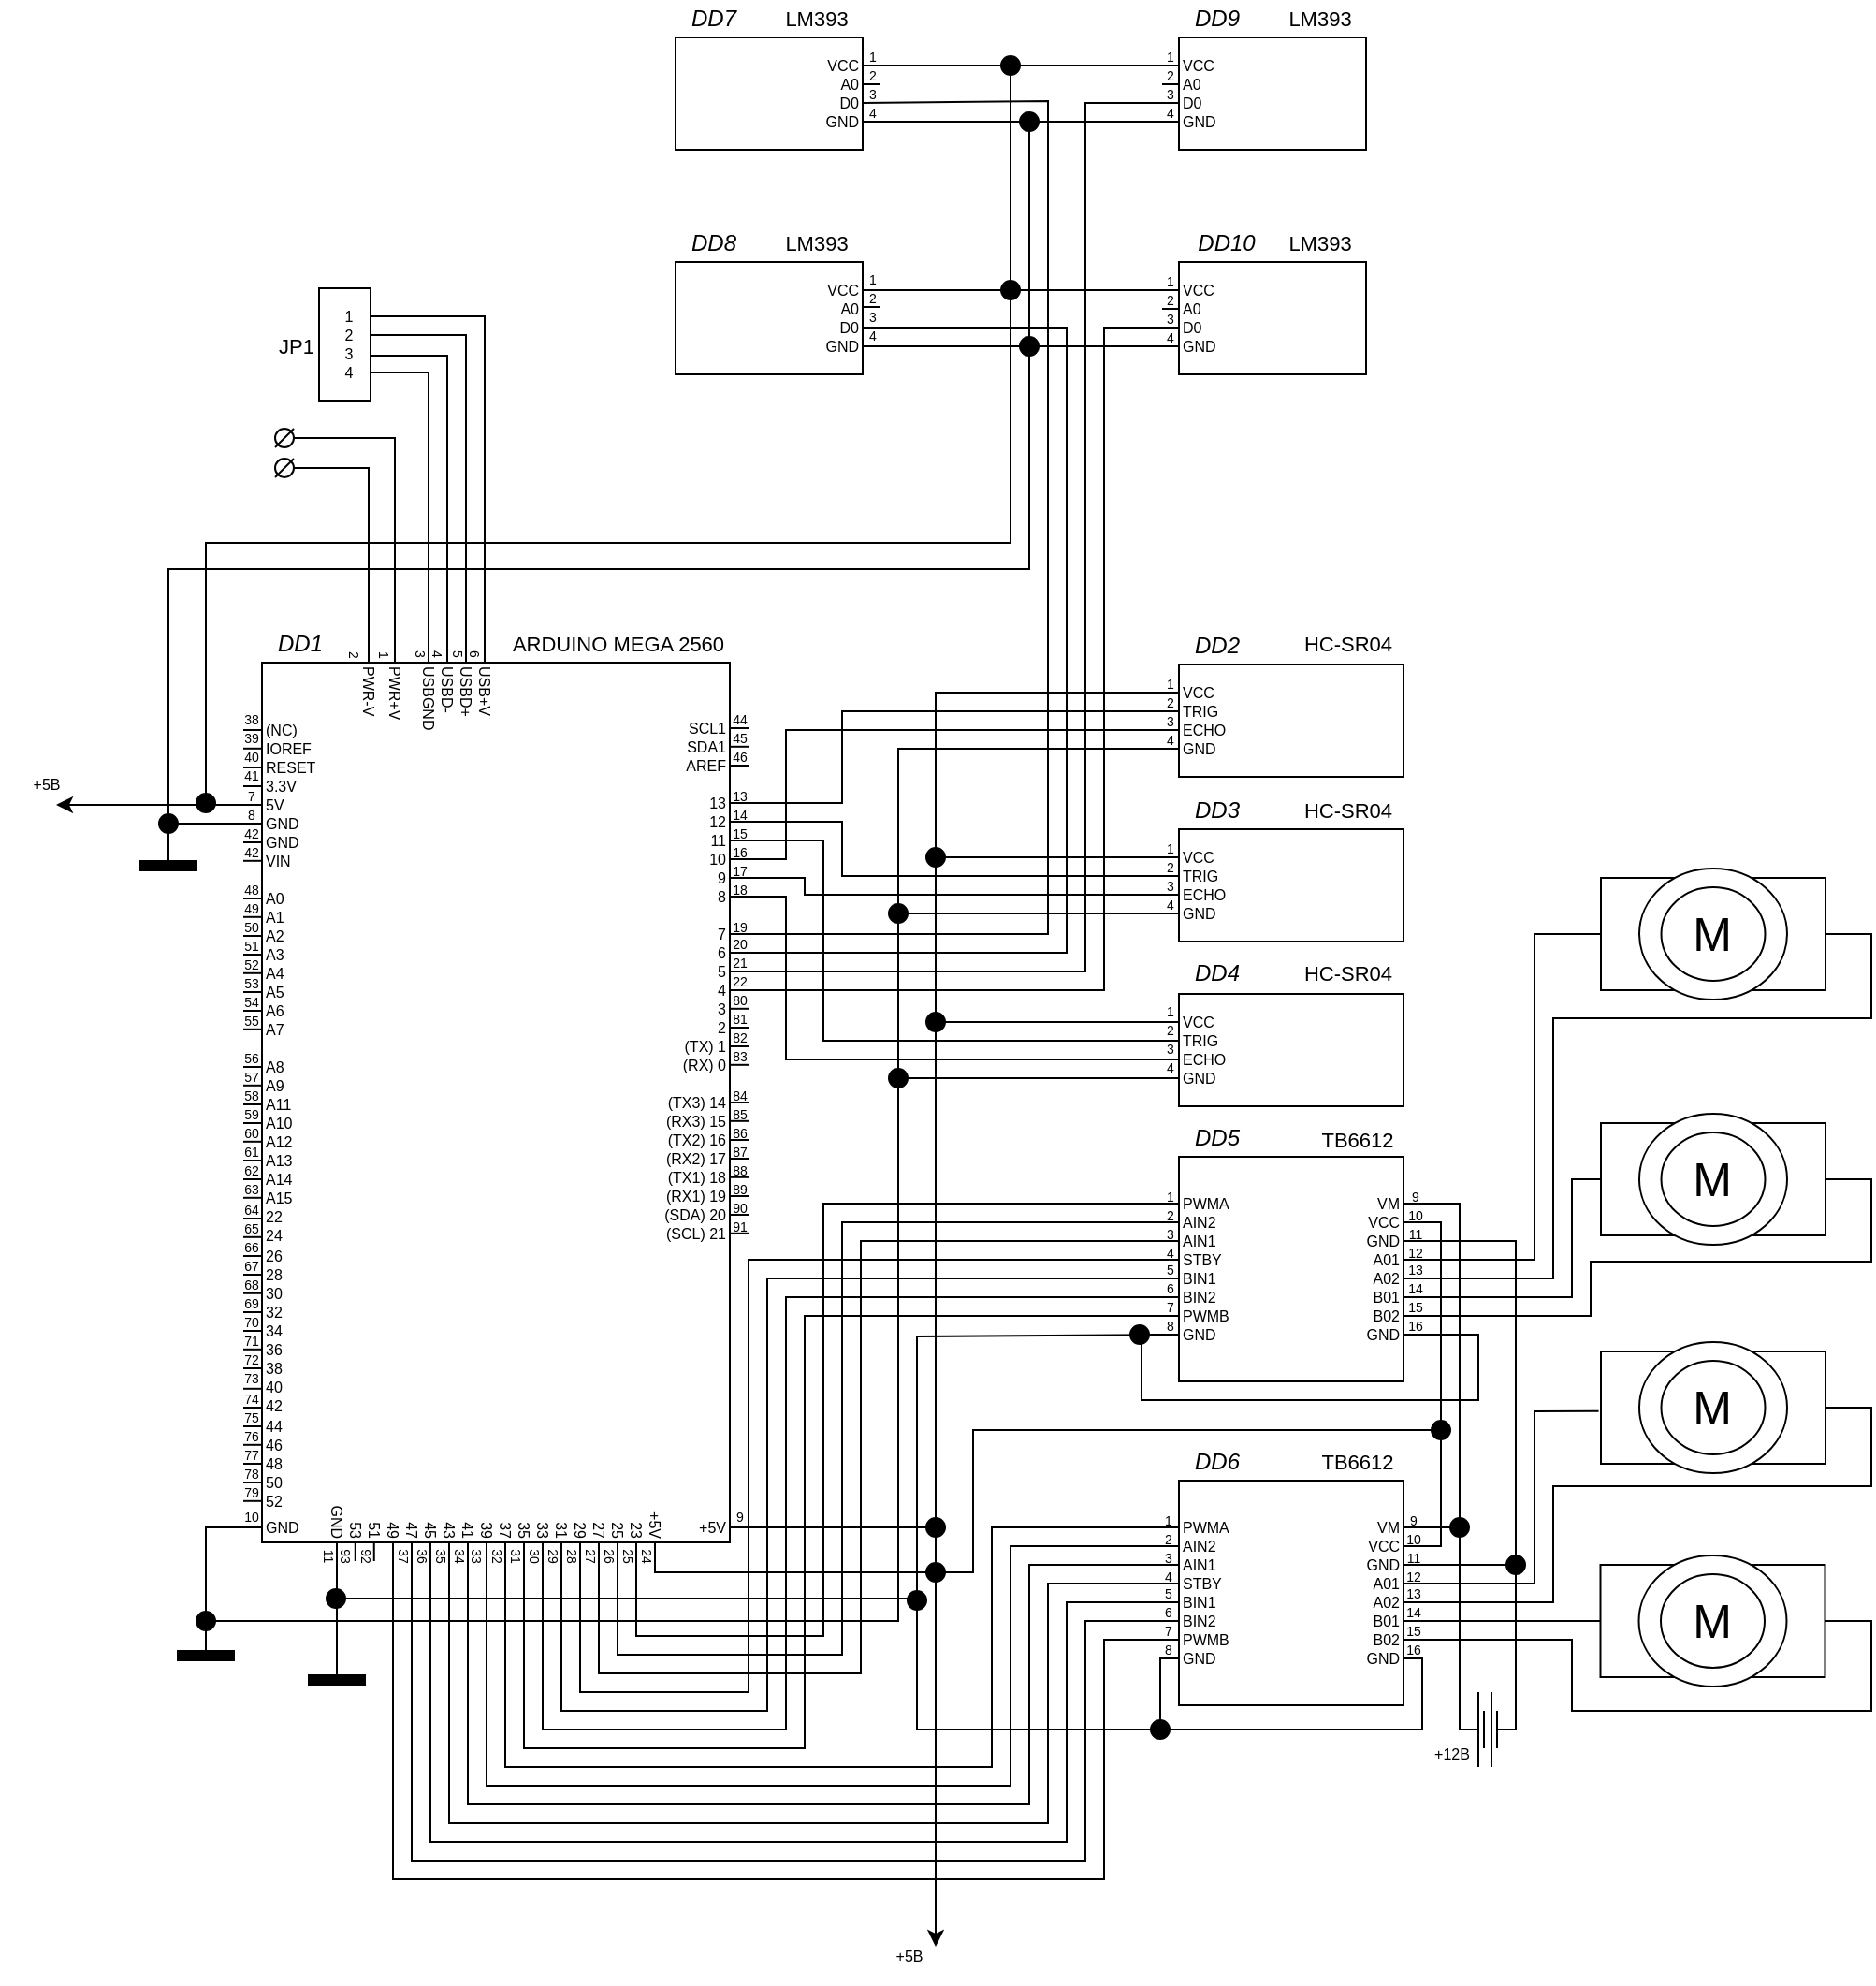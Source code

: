 <mxfile version="20.0.1" type="github">
  <diagram id="OKJBBSTHWLwM666B0Pqj" name="Page-1">
    <mxGraphModel dx="1422" dy="794" grid="1" gridSize="10" guides="1" tooltips="1" connect="1" arrows="1" fold="1" page="1" pageScale="1" pageWidth="827" pageHeight="1169" math="0" shadow="0">
      <root>
        <mxCell id="0" />
        <mxCell id="1" parent="0" />
        <mxCell id="tHKBDyenzgohp8NIYTpj-111" value="" style="rounded=0;whiteSpace=wrap;html=1;fontSize=25;strokeWidth=1;fillColor=#FFFFFF;" vertex="1" parent="1">
          <mxGeometry x="855.5" y="569" width="120" height="60" as="geometry" />
        </mxCell>
        <mxCell id="zlBBdxe0bt9fsabpmSAy-1" value="" style="rounded=0;whiteSpace=wrap;html=1;" parent="1" vertex="1">
          <mxGeometry x="140" y="454" width="250" height="470" as="geometry" />
        </mxCell>
        <mxCell id="zlBBdxe0bt9fsabpmSAy-2" value="ARDUINO MEGA 2560" style="text;html=1;strokeColor=none;fillColor=none;align=center;verticalAlign=middle;whiteSpace=wrap;rounded=0;fontSize=11;" parent="1" vertex="1">
          <mxGeometry x="262.5" y="429" width="135" height="30" as="geometry" />
        </mxCell>
        <mxCell id="zlBBdxe0bt9fsabpmSAy-3" value="SCL1" style="text;html=1;strokeColor=none;fillColor=none;align=right;verticalAlign=middle;whiteSpace=wrap;rounded=0;rotation=0;fontSize=8;" parent="1" vertex="1">
          <mxGeometry x="340" y="484" width="50" height="10" as="geometry" />
        </mxCell>
        <mxCell id="zlBBdxe0bt9fsabpmSAy-4" value="SDA1" style="text;html=1;strokeColor=none;fillColor=none;align=right;verticalAlign=middle;whiteSpace=wrap;rounded=0;rotation=0;fontSize=8;" parent="1" vertex="1">
          <mxGeometry x="340" y="494" width="50" height="10" as="geometry" />
        </mxCell>
        <mxCell id="zlBBdxe0bt9fsabpmSAy-5" value="AREF" style="text;html=1;strokeColor=none;fillColor=none;align=right;verticalAlign=middle;whiteSpace=wrap;rounded=0;rotation=0;fontSize=8;" parent="1" vertex="1">
          <mxGeometry x="340" y="504" width="50" height="10" as="geometry" />
        </mxCell>
        <mxCell id="zlBBdxe0bt9fsabpmSAy-20" value="7" style="text;html=1;strokeColor=none;fillColor=none;align=right;verticalAlign=middle;whiteSpace=wrap;rounded=0;rotation=0;fontSize=8;" parent="1" vertex="1">
          <mxGeometry x="340" y="594" width="50" height="10" as="geometry" />
        </mxCell>
        <mxCell id="zlBBdxe0bt9fsabpmSAy-21" value="6" style="text;html=1;strokeColor=none;fillColor=none;align=right;verticalAlign=middle;whiteSpace=wrap;rounded=0;rotation=0;fontSize=8;" parent="1" vertex="1">
          <mxGeometry x="340" y="604" width="50" height="10" as="geometry" />
        </mxCell>
        <mxCell id="zlBBdxe0bt9fsabpmSAy-22" value="5" style="text;html=1;strokeColor=none;fillColor=none;align=right;verticalAlign=middle;whiteSpace=wrap;rounded=0;rotation=0;fontSize=8;" parent="1" vertex="1">
          <mxGeometry x="340" y="614" width="50" height="10" as="geometry" />
        </mxCell>
        <mxCell id="zlBBdxe0bt9fsabpmSAy-23" value="4" style="text;html=1;strokeColor=none;fillColor=none;align=right;verticalAlign=middle;whiteSpace=wrap;rounded=0;rotation=0;fontSize=8;" parent="1" vertex="1">
          <mxGeometry x="340" y="624" width="50" height="10" as="geometry" />
        </mxCell>
        <mxCell id="zlBBdxe0bt9fsabpmSAy-24" value="3" style="text;html=1;strokeColor=none;fillColor=none;align=right;verticalAlign=middle;whiteSpace=wrap;rounded=0;rotation=0;fontSize=8;" parent="1" vertex="1">
          <mxGeometry x="340" y="634" width="50" height="10" as="geometry" />
        </mxCell>
        <mxCell id="zlBBdxe0bt9fsabpmSAy-25" value="2" style="text;html=1;strokeColor=none;fillColor=none;align=right;verticalAlign=middle;whiteSpace=wrap;rounded=0;rotation=0;fontSize=8;" parent="1" vertex="1">
          <mxGeometry x="340" y="644" width="50" height="10" as="geometry" />
        </mxCell>
        <mxCell id="zlBBdxe0bt9fsabpmSAy-26" value="&amp;nbsp;(TX) 1" style="text;html=1;strokeColor=none;fillColor=none;align=right;verticalAlign=middle;whiteSpace=wrap;rounded=0;rotation=0;fontSize=8;" parent="1" vertex="1">
          <mxGeometry x="340" y="654" width="50" height="10" as="geometry" />
        </mxCell>
        <mxCell id="zlBBdxe0bt9fsabpmSAy-27" value="(RX) 0" style="text;html=1;strokeColor=none;fillColor=none;align=right;verticalAlign=middle;whiteSpace=wrap;rounded=0;rotation=0;fontSize=8;" parent="1" vertex="1">
          <mxGeometry x="340" y="664" width="50" height="10" as="geometry" />
        </mxCell>
        <mxCell id="zlBBdxe0bt9fsabpmSAy-28" value="13" style="text;html=1;strokeColor=none;fillColor=none;align=right;verticalAlign=middle;whiteSpace=wrap;rounded=0;rotation=0;fontSize=8;" parent="1" vertex="1">
          <mxGeometry x="340" y="524" width="50" height="10" as="geometry" />
        </mxCell>
        <mxCell id="zlBBdxe0bt9fsabpmSAy-29" value="12" style="text;html=1;strokeColor=none;fillColor=none;align=right;verticalAlign=middle;whiteSpace=wrap;rounded=0;rotation=0;fontSize=8;" parent="1" vertex="1">
          <mxGeometry x="340" y="534" width="50" height="10" as="geometry" />
        </mxCell>
        <mxCell id="zlBBdxe0bt9fsabpmSAy-30" value="11" style="text;html=1;strokeColor=none;fillColor=none;align=right;verticalAlign=middle;whiteSpace=wrap;rounded=0;rotation=0;fontSize=8;" parent="1" vertex="1">
          <mxGeometry x="340" y="544" width="50" height="10" as="geometry" />
        </mxCell>
        <mxCell id="zlBBdxe0bt9fsabpmSAy-31" value="10" style="text;html=1;strokeColor=none;fillColor=none;align=right;verticalAlign=middle;whiteSpace=wrap;rounded=0;rotation=0;fontSize=8;" parent="1" vertex="1">
          <mxGeometry x="340" y="554" width="50" height="10" as="geometry" />
        </mxCell>
        <mxCell id="zlBBdxe0bt9fsabpmSAy-32" value="9" style="text;html=1;strokeColor=none;fillColor=none;align=right;verticalAlign=middle;whiteSpace=wrap;rounded=0;rotation=0;fontSize=8;" parent="1" vertex="1">
          <mxGeometry x="340" y="564" width="50" height="10" as="geometry" />
        </mxCell>
        <mxCell id="zlBBdxe0bt9fsabpmSAy-33" value="8" style="text;html=1;strokeColor=none;fillColor=none;align=right;verticalAlign=middle;whiteSpace=wrap;rounded=0;rotation=0;fontSize=8;" parent="1" vertex="1">
          <mxGeometry x="340" y="574" width="50" height="10" as="geometry" />
        </mxCell>
        <mxCell id="zlBBdxe0bt9fsabpmSAy-34" value="&amp;nbsp;(TX3) 14" style="text;html=1;strokeColor=none;fillColor=none;align=right;verticalAlign=middle;whiteSpace=wrap;rounded=0;rotation=0;fontSize=8;" parent="1" vertex="1">
          <mxGeometry x="340" y="684" width="50" height="10" as="geometry" />
        </mxCell>
        <mxCell id="zlBBdxe0bt9fsabpmSAy-35" value="(RX3) 15" style="text;html=1;strokeColor=none;fillColor=none;align=right;verticalAlign=middle;whiteSpace=wrap;rounded=0;rotation=0;fontSize=8;" parent="1" vertex="1">
          <mxGeometry x="340" y="694" width="50" height="10" as="geometry" />
        </mxCell>
        <mxCell id="zlBBdxe0bt9fsabpmSAy-36" value="&amp;nbsp;(TX2) 16" style="text;html=1;strokeColor=none;fillColor=none;align=right;verticalAlign=middle;whiteSpace=wrap;rounded=0;rotation=0;fontSize=8;" parent="1" vertex="1">
          <mxGeometry x="340" y="704" width="50" height="10" as="geometry" />
        </mxCell>
        <mxCell id="zlBBdxe0bt9fsabpmSAy-37" value="(RX2) 17" style="text;html=1;strokeColor=none;fillColor=none;align=right;verticalAlign=middle;whiteSpace=wrap;rounded=0;rotation=0;fontSize=8;" parent="1" vertex="1">
          <mxGeometry x="340" y="714" width="50" height="10" as="geometry" />
        </mxCell>
        <mxCell id="zlBBdxe0bt9fsabpmSAy-38" value="(TX1) 18" style="text;html=1;strokeColor=none;fillColor=none;align=right;verticalAlign=middle;whiteSpace=wrap;rounded=0;rotation=0;fontSize=8;" parent="1" vertex="1">
          <mxGeometry x="340" y="724" width="50" height="10" as="geometry" />
        </mxCell>
        <mxCell id="zlBBdxe0bt9fsabpmSAy-39" value="(RX1) 19" style="text;html=1;strokeColor=none;fillColor=none;align=right;verticalAlign=middle;whiteSpace=wrap;rounded=0;rotation=0;fontSize=8;" parent="1" vertex="1">
          <mxGeometry x="340" y="734" width="50" height="10" as="geometry" />
        </mxCell>
        <mxCell id="zlBBdxe0bt9fsabpmSAy-40" value="(SDA) 20" style="text;html=1;strokeColor=none;fillColor=none;align=right;verticalAlign=middle;whiteSpace=wrap;rounded=0;rotation=0;fontSize=8;" parent="1" vertex="1">
          <mxGeometry x="340" y="744" width="50" height="10" as="geometry" />
        </mxCell>
        <mxCell id="zlBBdxe0bt9fsabpmSAy-41" value="(SCL) 21" style="text;html=1;strokeColor=none;fillColor=none;align=right;verticalAlign=middle;whiteSpace=wrap;rounded=0;rotation=0;fontSize=8;" parent="1" vertex="1">
          <mxGeometry x="340" y="754" width="50" height="10" as="geometry" />
        </mxCell>
        <mxCell id="zlBBdxe0bt9fsabpmSAy-48" value="" style="endArrow=none;html=1;rounded=0;fontSize=8;entryX=1;entryY=0.5;entryDx=0;entryDy=0;" parent="1" target="zlBBdxe0bt9fsabpmSAy-3" edge="1">
          <mxGeometry width="50" height="50" relative="1" as="geometry">
            <mxPoint x="400" y="489" as="sourcePoint" />
            <mxPoint x="360" y="534" as="targetPoint" />
          </mxGeometry>
        </mxCell>
        <mxCell id="zlBBdxe0bt9fsabpmSAy-49" value="" style="endArrow=none;html=1;rounded=0;fontSize=8;entryX=1;entryY=0.5;entryDx=0;entryDy=0;" parent="1" edge="1">
          <mxGeometry width="50" height="50" relative="1" as="geometry">
            <mxPoint x="400" y="498.9" as="sourcePoint" />
            <mxPoint x="390" y="498.9" as="targetPoint" />
          </mxGeometry>
        </mxCell>
        <mxCell id="zlBBdxe0bt9fsabpmSAy-50" value="" style="endArrow=none;html=1;rounded=0;fontSize=8;entryX=1;entryY=0.5;entryDx=0;entryDy=0;" parent="1" target="zlBBdxe0bt9fsabpmSAy-5" edge="1">
          <mxGeometry width="50" height="50" relative="1" as="geometry">
            <mxPoint x="400" y="509" as="sourcePoint" />
            <mxPoint x="410" y="509" as="targetPoint" />
          </mxGeometry>
        </mxCell>
        <mxCell id="zlBBdxe0bt9fsabpmSAy-61" value="" style="endArrow=none;html=1;rounded=0;fontSize=8;entryX=1;entryY=0.5;entryDx=0;entryDy=0;" parent="1" edge="1">
          <mxGeometry width="50" height="50" relative="1" as="geometry">
            <mxPoint x="400" y="638.9" as="sourcePoint" />
            <mxPoint x="390" y="638.9" as="targetPoint" />
          </mxGeometry>
        </mxCell>
        <mxCell id="zlBBdxe0bt9fsabpmSAy-62" value="" style="endArrow=none;html=1;rounded=0;fontSize=8;entryX=1;entryY=0.5;entryDx=0;entryDy=0;" parent="1" edge="1">
          <mxGeometry width="50" height="50" relative="1" as="geometry">
            <mxPoint x="400" y="649" as="sourcePoint" />
            <mxPoint x="390" y="649" as="targetPoint" />
          </mxGeometry>
        </mxCell>
        <mxCell id="zlBBdxe0bt9fsabpmSAy-63" value="" style="endArrow=none;html=1;rounded=0;fontSize=8;entryX=1;entryY=0.5;entryDx=0;entryDy=0;" parent="1" edge="1">
          <mxGeometry width="50" height="50" relative="1" as="geometry">
            <mxPoint x="400" y="659" as="sourcePoint" />
            <mxPoint x="390" y="659" as="targetPoint" />
          </mxGeometry>
        </mxCell>
        <mxCell id="zlBBdxe0bt9fsabpmSAy-64" value="" style="endArrow=none;html=1;rounded=0;fontSize=8;entryX=1;entryY=0.5;entryDx=0;entryDy=0;" parent="1" edge="1">
          <mxGeometry width="50" height="50" relative="1" as="geometry">
            <mxPoint x="400" y="668.9" as="sourcePoint" />
            <mxPoint x="390" y="668.9" as="targetPoint" />
          </mxGeometry>
        </mxCell>
        <mxCell id="zlBBdxe0bt9fsabpmSAy-69" value="" style="endArrow=none;html=1;rounded=0;fontSize=8;entryX=1;entryY=0.5;entryDx=0;entryDy=0;" parent="1" edge="1">
          <mxGeometry width="50" height="50" relative="1" as="geometry">
            <mxPoint x="400" y="689" as="sourcePoint" />
            <mxPoint x="390" y="689" as="targetPoint" />
          </mxGeometry>
        </mxCell>
        <mxCell id="zlBBdxe0bt9fsabpmSAy-70" value="" style="endArrow=none;html=1;rounded=0;fontSize=8;entryX=1;entryY=0.5;entryDx=0;entryDy=0;" parent="1" edge="1">
          <mxGeometry width="50" height="50" relative="1" as="geometry">
            <mxPoint x="400" y="698.9" as="sourcePoint" />
            <mxPoint x="390" y="698.9" as="targetPoint" />
          </mxGeometry>
        </mxCell>
        <mxCell id="zlBBdxe0bt9fsabpmSAy-71" value="" style="endArrow=none;html=1;rounded=0;fontSize=8;entryX=1;entryY=0.5;entryDx=0;entryDy=0;" parent="1" edge="1">
          <mxGeometry width="50" height="50" relative="1" as="geometry">
            <mxPoint x="400" y="709" as="sourcePoint" />
            <mxPoint x="390" y="709" as="targetPoint" />
          </mxGeometry>
        </mxCell>
        <mxCell id="zlBBdxe0bt9fsabpmSAy-72" value="" style="endArrow=none;html=1;rounded=0;fontSize=8;entryX=1;entryY=0.5;entryDx=0;entryDy=0;" parent="1" edge="1">
          <mxGeometry width="50" height="50" relative="1" as="geometry">
            <mxPoint x="400" y="719" as="sourcePoint" />
            <mxPoint x="390" y="719" as="targetPoint" />
          </mxGeometry>
        </mxCell>
        <mxCell id="zlBBdxe0bt9fsabpmSAy-73" value="" style="endArrow=none;html=1;rounded=0;fontSize=8;entryX=1;entryY=0.5;entryDx=0;entryDy=0;" parent="1" edge="1">
          <mxGeometry width="50" height="50" relative="1" as="geometry">
            <mxPoint x="400" y="728.9" as="sourcePoint" />
            <mxPoint x="390" y="728.9" as="targetPoint" />
          </mxGeometry>
        </mxCell>
        <mxCell id="zlBBdxe0bt9fsabpmSAy-74" value="" style="endArrow=none;html=1;rounded=0;fontSize=8;entryX=1;entryY=0.5;entryDx=0;entryDy=0;" parent="1" edge="1">
          <mxGeometry width="50" height="50" relative="1" as="geometry">
            <mxPoint x="400" y="739" as="sourcePoint" />
            <mxPoint x="390" y="739" as="targetPoint" />
          </mxGeometry>
        </mxCell>
        <mxCell id="zlBBdxe0bt9fsabpmSAy-75" value="" style="endArrow=none;html=1;rounded=0;fontSize=8;entryX=1;entryY=0.5;entryDx=0;entryDy=0;" parent="1" edge="1">
          <mxGeometry width="50" height="50" relative="1" as="geometry">
            <mxPoint x="400" y="749" as="sourcePoint" />
            <mxPoint x="390" y="749" as="targetPoint" />
          </mxGeometry>
        </mxCell>
        <mxCell id="zlBBdxe0bt9fsabpmSAy-76" value="" style="endArrow=none;html=1;rounded=0;fontSize=8;entryX=1;entryY=0.5;entryDx=0;entryDy=0;" parent="1" edge="1">
          <mxGeometry width="50" height="50" relative="1" as="geometry">
            <mxPoint x="400" y="758.9" as="sourcePoint" />
            <mxPoint x="390" y="758.9" as="targetPoint" />
          </mxGeometry>
        </mxCell>
        <mxCell id="zlBBdxe0bt9fsabpmSAy-77" value="A0" style="text;html=1;strokeColor=none;fillColor=none;align=left;verticalAlign=middle;whiteSpace=wrap;rounded=0;rotation=0;fontSize=8;" parent="1" vertex="1">
          <mxGeometry x="140" y="575" width="50" height="10" as="geometry" />
        </mxCell>
        <mxCell id="zlBBdxe0bt9fsabpmSAy-78" value="A1" style="text;html=1;strokeColor=none;fillColor=none;align=left;verticalAlign=middle;whiteSpace=wrap;rounded=0;rotation=0;fontSize=8;" parent="1" vertex="1">
          <mxGeometry x="140" y="585" width="50" height="10" as="geometry" />
        </mxCell>
        <mxCell id="zlBBdxe0bt9fsabpmSAy-79" value="A2" style="text;html=1;strokeColor=none;fillColor=none;align=left;verticalAlign=middle;whiteSpace=wrap;rounded=0;rotation=0;fontSize=8;" parent="1" vertex="1">
          <mxGeometry x="140" y="595" width="50" height="10" as="geometry" />
        </mxCell>
        <mxCell id="zlBBdxe0bt9fsabpmSAy-80" value="A3" style="text;html=1;strokeColor=none;fillColor=none;align=left;verticalAlign=middle;whiteSpace=wrap;rounded=0;rotation=0;fontSize=8;" parent="1" vertex="1">
          <mxGeometry x="140" y="605" width="50" height="10" as="geometry" />
        </mxCell>
        <mxCell id="zlBBdxe0bt9fsabpmSAy-93" value="A4" style="text;html=1;strokeColor=none;fillColor=none;align=left;verticalAlign=middle;whiteSpace=wrap;rounded=0;rotation=0;fontSize=8;" parent="1" vertex="1">
          <mxGeometry x="140" y="615" width="50" height="10" as="geometry" />
        </mxCell>
        <mxCell id="zlBBdxe0bt9fsabpmSAy-94" value="A5" style="text;html=1;strokeColor=none;fillColor=none;align=left;verticalAlign=middle;whiteSpace=wrap;rounded=0;rotation=0;fontSize=8;" parent="1" vertex="1">
          <mxGeometry x="140" y="625" width="50" height="10" as="geometry" />
        </mxCell>
        <mxCell id="zlBBdxe0bt9fsabpmSAy-95" value="A6" style="text;html=1;strokeColor=none;fillColor=none;align=left;verticalAlign=middle;whiteSpace=wrap;rounded=0;rotation=0;fontSize=8;" parent="1" vertex="1">
          <mxGeometry x="140" y="635" width="50" height="10" as="geometry" />
        </mxCell>
        <mxCell id="zlBBdxe0bt9fsabpmSAy-96" value="A7" style="text;html=1;strokeColor=none;fillColor=none;align=left;verticalAlign=middle;whiteSpace=wrap;rounded=0;rotation=0;fontSize=8;" parent="1" vertex="1">
          <mxGeometry x="140" y="645" width="50" height="10" as="geometry" />
        </mxCell>
        <mxCell id="zlBBdxe0bt9fsabpmSAy-97" value="" style="endArrow=none;html=1;rounded=0;fontSize=8;entryX=1;entryY=0.5;entryDx=0;entryDy=0;align=left;" parent="1" edge="1">
          <mxGeometry width="50" height="50" relative="1" as="geometry">
            <mxPoint x="140" y="580" as="sourcePoint" />
            <mxPoint x="130" y="580" as="targetPoint" />
          </mxGeometry>
        </mxCell>
        <mxCell id="zlBBdxe0bt9fsabpmSAy-98" value="" style="endArrow=none;html=1;rounded=0;fontSize=8;entryX=1;entryY=0.5;entryDx=0;entryDy=0;align=left;" parent="1" edge="1">
          <mxGeometry width="50" height="50" relative="1" as="geometry">
            <mxPoint x="140" y="589.9" as="sourcePoint" />
            <mxPoint x="130" y="589.9" as="targetPoint" />
          </mxGeometry>
        </mxCell>
        <mxCell id="zlBBdxe0bt9fsabpmSAy-99" value="" style="endArrow=none;html=1;rounded=0;fontSize=8;entryX=1;entryY=0.5;entryDx=0;entryDy=0;align=left;" parent="1" edge="1">
          <mxGeometry width="50" height="50" relative="1" as="geometry">
            <mxPoint x="140" y="600" as="sourcePoint" />
            <mxPoint x="130" y="600" as="targetPoint" />
          </mxGeometry>
        </mxCell>
        <mxCell id="zlBBdxe0bt9fsabpmSAy-100" value="" style="endArrow=none;html=1;rounded=0;fontSize=8;entryX=1;entryY=0.5;entryDx=0;entryDy=0;align=left;" parent="1" edge="1">
          <mxGeometry width="50" height="50" relative="1" as="geometry">
            <mxPoint x="140" y="610" as="sourcePoint" />
            <mxPoint x="130" y="610" as="targetPoint" />
          </mxGeometry>
        </mxCell>
        <mxCell id="zlBBdxe0bt9fsabpmSAy-101" value="" style="endArrow=none;html=1;rounded=0;fontSize=8;entryX=1;entryY=0.5;entryDx=0;entryDy=0;align=left;" parent="1" edge="1">
          <mxGeometry width="50" height="50" relative="1" as="geometry">
            <mxPoint x="140" y="619.9" as="sourcePoint" />
            <mxPoint x="130" y="619.9" as="targetPoint" />
          </mxGeometry>
        </mxCell>
        <mxCell id="zlBBdxe0bt9fsabpmSAy-102" value="" style="endArrow=none;html=1;rounded=0;fontSize=8;entryX=1;entryY=0.5;entryDx=0;entryDy=0;align=left;" parent="1" edge="1">
          <mxGeometry width="50" height="50" relative="1" as="geometry">
            <mxPoint x="140" y="630" as="sourcePoint" />
            <mxPoint x="130" y="630" as="targetPoint" />
          </mxGeometry>
        </mxCell>
        <mxCell id="zlBBdxe0bt9fsabpmSAy-103" value="" style="endArrow=none;html=1;rounded=0;fontSize=8;entryX=1;entryY=0.5;entryDx=0;entryDy=0;align=left;" parent="1" edge="1">
          <mxGeometry width="50" height="50" relative="1" as="geometry">
            <mxPoint x="140" y="640" as="sourcePoint" />
            <mxPoint x="130" y="640" as="targetPoint" />
          </mxGeometry>
        </mxCell>
        <mxCell id="zlBBdxe0bt9fsabpmSAy-104" value="" style="endArrow=none;html=1;rounded=0;fontSize=8;entryX=1;entryY=0.5;entryDx=0;entryDy=0;align=left;" parent="1" edge="1">
          <mxGeometry width="50" height="50" relative="1" as="geometry">
            <mxPoint x="140" y="649.9" as="sourcePoint" />
            <mxPoint x="130" y="649.9" as="targetPoint" />
          </mxGeometry>
        </mxCell>
        <mxCell id="zlBBdxe0bt9fsabpmSAy-105" value="A8" style="text;html=1;strokeColor=none;fillColor=none;align=left;verticalAlign=middle;whiteSpace=wrap;rounded=0;rotation=0;fontSize=8;" parent="1" vertex="1">
          <mxGeometry x="140" y="665" width="50" height="10" as="geometry" />
        </mxCell>
        <mxCell id="zlBBdxe0bt9fsabpmSAy-106" value="A9" style="text;html=1;strokeColor=none;fillColor=none;align=left;verticalAlign=middle;whiteSpace=wrap;rounded=0;rotation=0;fontSize=8;" parent="1" vertex="1">
          <mxGeometry x="140" y="675" width="50" height="10" as="geometry" />
        </mxCell>
        <mxCell id="zlBBdxe0bt9fsabpmSAy-107" value="A11" style="text;html=1;strokeColor=none;fillColor=none;align=left;verticalAlign=middle;whiteSpace=wrap;rounded=0;rotation=0;fontSize=8;" parent="1" vertex="1">
          <mxGeometry x="140" y="685" width="50" height="10" as="geometry" />
        </mxCell>
        <mxCell id="zlBBdxe0bt9fsabpmSAy-108" value="A10" style="text;html=1;strokeColor=none;fillColor=none;align=left;verticalAlign=middle;whiteSpace=wrap;rounded=0;rotation=0;fontSize=8;" parent="1" vertex="1">
          <mxGeometry x="140" y="695" width="50" height="10" as="geometry" />
        </mxCell>
        <mxCell id="zlBBdxe0bt9fsabpmSAy-109" value="A12" style="text;html=1;strokeColor=none;fillColor=none;align=left;verticalAlign=middle;whiteSpace=wrap;rounded=0;rotation=0;fontSize=8;" parent="1" vertex="1">
          <mxGeometry x="140" y="705" width="50" height="10" as="geometry" />
        </mxCell>
        <mxCell id="zlBBdxe0bt9fsabpmSAy-110" value="A13" style="text;html=1;strokeColor=none;fillColor=none;align=left;verticalAlign=middle;whiteSpace=wrap;rounded=0;rotation=0;fontSize=8;" parent="1" vertex="1">
          <mxGeometry x="140" y="715" width="50" height="10" as="geometry" />
        </mxCell>
        <mxCell id="zlBBdxe0bt9fsabpmSAy-111" value="A14" style="text;html=1;strokeColor=none;fillColor=none;align=left;verticalAlign=middle;whiteSpace=wrap;rounded=0;rotation=0;fontSize=8;" parent="1" vertex="1">
          <mxGeometry x="140" y="725" width="50" height="10" as="geometry" />
        </mxCell>
        <mxCell id="zlBBdxe0bt9fsabpmSAy-112" value="A15" style="text;html=1;strokeColor=none;fillColor=none;align=left;verticalAlign=middle;whiteSpace=wrap;rounded=0;rotation=0;fontSize=8;" parent="1" vertex="1">
          <mxGeometry x="140" y="735" width="50" height="10" as="geometry" />
        </mxCell>
        <mxCell id="zlBBdxe0bt9fsabpmSAy-113" value="" style="endArrow=none;html=1;rounded=0;fontSize=8;entryX=1;entryY=0.5;entryDx=0;entryDy=0;align=left;" parent="1" edge="1">
          <mxGeometry width="50" height="50" relative="1" as="geometry">
            <mxPoint x="140" y="670" as="sourcePoint" />
            <mxPoint x="130" y="670" as="targetPoint" />
          </mxGeometry>
        </mxCell>
        <mxCell id="zlBBdxe0bt9fsabpmSAy-114" value="" style="endArrow=none;html=1;rounded=0;fontSize=8;entryX=1;entryY=0.5;entryDx=0;entryDy=0;align=left;" parent="1" edge="1">
          <mxGeometry width="50" height="50" relative="1" as="geometry">
            <mxPoint x="140" y="679.9" as="sourcePoint" />
            <mxPoint x="130" y="679.9" as="targetPoint" />
          </mxGeometry>
        </mxCell>
        <mxCell id="zlBBdxe0bt9fsabpmSAy-115" value="" style="endArrow=none;html=1;rounded=0;fontSize=8;entryX=1;entryY=0.5;entryDx=0;entryDy=0;align=left;" parent="1" edge="1">
          <mxGeometry width="50" height="50" relative="1" as="geometry">
            <mxPoint x="140" y="690" as="sourcePoint" />
            <mxPoint x="130" y="690" as="targetPoint" />
          </mxGeometry>
        </mxCell>
        <mxCell id="zlBBdxe0bt9fsabpmSAy-116" value="" style="endArrow=none;html=1;rounded=0;fontSize=8;entryX=1;entryY=0.5;entryDx=0;entryDy=0;align=left;" parent="1" edge="1">
          <mxGeometry width="50" height="50" relative="1" as="geometry">
            <mxPoint x="140" y="700" as="sourcePoint" />
            <mxPoint x="130" y="700" as="targetPoint" />
          </mxGeometry>
        </mxCell>
        <mxCell id="zlBBdxe0bt9fsabpmSAy-117" value="" style="endArrow=none;html=1;rounded=0;fontSize=8;entryX=1;entryY=0.5;entryDx=0;entryDy=0;align=left;" parent="1" edge="1">
          <mxGeometry width="50" height="50" relative="1" as="geometry">
            <mxPoint x="140" y="709.9" as="sourcePoint" />
            <mxPoint x="130" y="709.9" as="targetPoint" />
          </mxGeometry>
        </mxCell>
        <mxCell id="zlBBdxe0bt9fsabpmSAy-118" value="" style="endArrow=none;html=1;rounded=0;fontSize=8;entryX=1;entryY=0.5;entryDx=0;entryDy=0;align=left;" parent="1" edge="1">
          <mxGeometry width="50" height="50" relative="1" as="geometry">
            <mxPoint x="140" y="720" as="sourcePoint" />
            <mxPoint x="130" y="720" as="targetPoint" />
          </mxGeometry>
        </mxCell>
        <mxCell id="zlBBdxe0bt9fsabpmSAy-119" value="" style="endArrow=none;html=1;rounded=0;fontSize=8;entryX=1;entryY=0.5;entryDx=0;entryDy=0;align=left;" parent="1" edge="1">
          <mxGeometry width="50" height="50" relative="1" as="geometry">
            <mxPoint x="140" y="730" as="sourcePoint" />
            <mxPoint x="130" y="730" as="targetPoint" />
          </mxGeometry>
        </mxCell>
        <mxCell id="zlBBdxe0bt9fsabpmSAy-120" value="" style="endArrow=none;html=1;rounded=0;fontSize=8;entryX=1;entryY=0.5;entryDx=0;entryDy=0;align=left;" parent="1" edge="1">
          <mxGeometry width="50" height="50" relative="1" as="geometry">
            <mxPoint x="140" y="739.9" as="sourcePoint" />
            <mxPoint x="130" y="739.9" as="targetPoint" />
          </mxGeometry>
        </mxCell>
        <mxCell id="zlBBdxe0bt9fsabpmSAy-123" value="USB+V" style="text;html=1;strokeColor=none;fillColor=none;align=left;verticalAlign=middle;whiteSpace=wrap;rounded=0;rotation=90;fontSize=8;" parent="1" vertex="1">
          <mxGeometry x="234" y="474" width="50" height="10" as="geometry" />
        </mxCell>
        <mxCell id="zlBBdxe0bt9fsabpmSAy-124" value="USBD+" style="text;html=1;strokeColor=none;fillColor=none;align=left;verticalAlign=middle;whiteSpace=wrap;rounded=0;rotation=90;fontSize=8;" parent="1" vertex="1">
          <mxGeometry x="224" y="474" width="50" height="10" as="geometry" />
        </mxCell>
        <mxCell id="zlBBdxe0bt9fsabpmSAy-125" value="USBD-" style="text;html=1;strokeColor=none;fillColor=none;align=left;verticalAlign=middle;whiteSpace=wrap;rounded=0;rotation=90;fontSize=8;" parent="1" vertex="1">
          <mxGeometry x="214" y="474" width="50" height="10" as="geometry" />
        </mxCell>
        <mxCell id="zlBBdxe0bt9fsabpmSAy-126" value="USBGND" style="text;html=1;strokeColor=none;fillColor=none;align=left;verticalAlign=middle;whiteSpace=wrap;rounded=0;rotation=90;fontSize=8;" parent="1" vertex="1">
          <mxGeometry x="204" y="474" width="50" height="10" as="geometry" />
        </mxCell>
        <mxCell id="zlBBdxe0bt9fsabpmSAy-127" value="" style="endArrow=none;html=1;rounded=0;fontSize=8;entryX=0;entryY=0.5;entryDx=0;entryDy=0;exitX=1;exitY=0.5;exitDx=0;exitDy=0;" parent="1" target="zlBBdxe0bt9fsabpmSAy-123" edge="1" source="tHKBDyenzgohp8NIYTpj-5">
          <mxGeometry width="50" height="50" relative="1" as="geometry">
            <mxPoint x="259" y="444" as="sourcePoint" />
            <mxPoint x="343" y="455" as="targetPoint" />
            <Array as="points">
              <mxPoint x="259" y="269" />
            </Array>
          </mxGeometry>
        </mxCell>
        <mxCell id="zlBBdxe0bt9fsabpmSAy-128" value="" style="endArrow=none;html=1;rounded=0;fontSize=8;entryX=0;entryY=0.5;entryDx=0;entryDy=0;exitX=1;exitY=0.5;exitDx=0;exitDy=0;" parent="1" edge="1" source="tHKBDyenzgohp8NIYTpj-6">
          <mxGeometry width="50" height="50" relative="1" as="geometry">
            <mxPoint x="249" y="444" as="sourcePoint" />
            <mxPoint x="249" y="454" as="targetPoint" />
            <Array as="points">
              <mxPoint x="249" y="279" />
            </Array>
          </mxGeometry>
        </mxCell>
        <mxCell id="zlBBdxe0bt9fsabpmSAy-129" value="" style="endArrow=none;html=1;rounded=0;fontSize=8;entryX=0;entryY=0.5;entryDx=0;entryDy=0;exitX=1.002;exitY=0.601;exitDx=0;exitDy=0;exitPerimeter=0;" parent="1" edge="1" source="tHKBDyenzgohp8NIYTpj-2">
          <mxGeometry width="50" height="50" relative="1" as="geometry">
            <mxPoint x="239" y="444" as="sourcePoint" />
            <mxPoint x="239" y="454" as="targetPoint" />
            <Array as="points">
              <mxPoint x="239" y="290" />
            </Array>
          </mxGeometry>
        </mxCell>
        <mxCell id="zlBBdxe0bt9fsabpmSAy-130" value="" style="endArrow=none;html=1;rounded=0;fontSize=8;entryX=0;entryY=0.5;entryDx=0;entryDy=0;exitX=1;exitY=0.5;exitDx=0;exitDy=0;" parent="1" edge="1" source="tHKBDyenzgohp8NIYTpj-8">
          <mxGeometry width="50" height="50" relative="1" as="geometry">
            <mxPoint x="229" y="444" as="sourcePoint" />
            <mxPoint x="229" y="454" as="targetPoint" />
            <Array as="points">
              <mxPoint x="229" y="299" />
            </Array>
          </mxGeometry>
        </mxCell>
        <mxCell id="zlBBdxe0bt9fsabpmSAy-131" value="PWR+V" style="text;html=1;strokeColor=none;fillColor=none;align=left;verticalAlign=middle;whiteSpace=wrap;rounded=0;rotation=90;fontSize=8;" parent="1" vertex="1">
          <mxGeometry x="186" y="474" width="50" height="10" as="geometry" />
        </mxCell>
        <mxCell id="zlBBdxe0bt9fsabpmSAy-132" value="PWR-V" style="text;html=1;strokeColor=none;fillColor=none;align=left;verticalAlign=middle;whiteSpace=wrap;rounded=0;rotation=90;fontSize=8;" parent="1" vertex="1">
          <mxGeometry x="172" y="474" width="50" height="10" as="geometry" />
        </mxCell>
        <mxCell id="zlBBdxe0bt9fsabpmSAy-133" value="" style="endArrow=none;html=1;rounded=0;fontSize=8;entryX=0;entryY=0.5;entryDx=0;entryDy=0;exitX=1;exitY=0.5;exitDx=0;exitDy=0;" parent="1" edge="1" target="zlBBdxe0bt9fsabpmSAy-131" source="tHKBDyenzgohp8NIYTpj-11">
          <mxGeometry width="50" height="50" relative="1" as="geometry">
            <mxPoint x="167" y="344" as="sourcePoint" />
            <mxPoint x="227" y="444" as="targetPoint" />
            <Array as="points">
              <mxPoint x="211" y="334" />
            </Array>
          </mxGeometry>
        </mxCell>
        <mxCell id="zlBBdxe0bt9fsabpmSAy-134" value="" style="endArrow=none;html=1;rounded=0;fontSize=8;entryX=0;entryY=0.5;entryDx=0;entryDy=0;exitX=1;exitY=0.5;exitDx=0;exitDy=0;" parent="1" edge="1" target="zlBBdxe0bt9fsabpmSAy-132" source="tHKBDyenzgohp8NIYTpj-12">
          <mxGeometry width="50" height="50" relative="1" as="geometry">
            <mxPoint x="157" y="344" as="sourcePoint" />
            <mxPoint x="201" y="454" as="targetPoint" />
            <Array as="points">
              <mxPoint x="197" y="350" />
            </Array>
          </mxGeometry>
        </mxCell>
        <mxCell id="zlBBdxe0bt9fsabpmSAy-149" value="+5V" style="text;html=1;strokeColor=none;fillColor=none;align=right;verticalAlign=middle;whiteSpace=wrap;rounded=0;rotation=90;fontSize=8;" parent="1" vertex="1">
          <mxGeometry x="325" y="894" width="50" height="10" as="geometry" />
        </mxCell>
        <mxCell id="zlBBdxe0bt9fsabpmSAy-150" value="23" style="text;html=1;strokeColor=none;fillColor=none;align=right;verticalAlign=middle;whiteSpace=wrap;rounded=0;rotation=90;fontSize=8;" parent="1" vertex="1">
          <mxGeometry x="315" y="894" width="50" height="10" as="geometry" />
        </mxCell>
        <mxCell id="zlBBdxe0bt9fsabpmSAy-151" value="25" style="text;html=1;strokeColor=none;fillColor=none;align=right;verticalAlign=middle;whiteSpace=wrap;rounded=0;rotation=90;fontSize=8;" parent="1" vertex="1">
          <mxGeometry x="305" y="894" width="50" height="10" as="geometry" />
        </mxCell>
        <mxCell id="zlBBdxe0bt9fsabpmSAy-152" value="27" style="text;html=1;strokeColor=none;fillColor=none;align=right;verticalAlign=middle;whiteSpace=wrap;rounded=0;rotation=90;fontSize=8;" parent="1" vertex="1">
          <mxGeometry x="295" y="894" width="50" height="10" as="geometry" />
        </mxCell>
        <mxCell id="zlBBdxe0bt9fsabpmSAy-157" value="29" style="text;html=1;strokeColor=none;fillColor=none;align=right;verticalAlign=middle;whiteSpace=wrap;rounded=0;rotation=90;fontSize=8;" parent="1" vertex="1">
          <mxGeometry x="285" y="894" width="50" height="10" as="geometry" />
        </mxCell>
        <mxCell id="zlBBdxe0bt9fsabpmSAy-158" value="31" style="text;html=1;strokeColor=none;fillColor=none;align=right;verticalAlign=middle;whiteSpace=wrap;rounded=0;rotation=90;fontSize=8;" parent="1" vertex="1">
          <mxGeometry x="275" y="894" width="50" height="10" as="geometry" />
        </mxCell>
        <mxCell id="zlBBdxe0bt9fsabpmSAy-159" value="33" style="text;html=1;strokeColor=none;fillColor=none;align=right;verticalAlign=middle;whiteSpace=wrap;rounded=0;rotation=90;fontSize=8;" parent="1" vertex="1">
          <mxGeometry x="265" y="894" width="50" height="10" as="geometry" />
        </mxCell>
        <mxCell id="zlBBdxe0bt9fsabpmSAy-160" value="35" style="text;html=1;strokeColor=none;fillColor=none;align=right;verticalAlign=middle;whiteSpace=wrap;rounded=0;rotation=90;fontSize=8;" parent="1" vertex="1">
          <mxGeometry x="255" y="894" width="50" height="10" as="geometry" />
        </mxCell>
        <mxCell id="zlBBdxe0bt9fsabpmSAy-165" value="37" style="text;html=1;strokeColor=none;fillColor=none;align=right;verticalAlign=middle;whiteSpace=wrap;rounded=0;rotation=90;fontSize=8;" parent="1" vertex="1">
          <mxGeometry x="245" y="894" width="50" height="10" as="geometry" />
        </mxCell>
        <mxCell id="zlBBdxe0bt9fsabpmSAy-166" value="39" style="text;html=1;strokeColor=none;fillColor=none;align=right;verticalAlign=middle;whiteSpace=wrap;rounded=0;rotation=90;fontSize=8;" parent="1" vertex="1">
          <mxGeometry x="235" y="894" width="50" height="10" as="geometry" />
        </mxCell>
        <mxCell id="zlBBdxe0bt9fsabpmSAy-167" value="41" style="text;html=1;strokeColor=none;fillColor=none;align=right;verticalAlign=middle;whiteSpace=wrap;rounded=0;rotation=90;fontSize=8;" parent="1" vertex="1">
          <mxGeometry x="225" y="894" width="50" height="10" as="geometry" />
        </mxCell>
        <mxCell id="zlBBdxe0bt9fsabpmSAy-168" value="43" style="text;html=1;strokeColor=none;fillColor=none;align=right;verticalAlign=middle;whiteSpace=wrap;rounded=0;rotation=90;fontSize=8;" parent="1" vertex="1">
          <mxGeometry x="215" y="894" width="50" height="10" as="geometry" />
        </mxCell>
        <mxCell id="zlBBdxe0bt9fsabpmSAy-169" value="45" style="text;html=1;strokeColor=none;fillColor=none;align=right;verticalAlign=middle;whiteSpace=wrap;rounded=0;rotation=90;fontSize=8;" parent="1" vertex="1">
          <mxGeometry x="205" y="894" width="50" height="10" as="geometry" />
        </mxCell>
        <mxCell id="zlBBdxe0bt9fsabpmSAy-170" value="47" style="text;html=1;strokeColor=none;fillColor=none;align=right;verticalAlign=middle;whiteSpace=wrap;rounded=0;rotation=90;fontSize=8;" parent="1" vertex="1">
          <mxGeometry x="195" y="894" width="50" height="10" as="geometry" />
        </mxCell>
        <mxCell id="zlBBdxe0bt9fsabpmSAy-171" value="49" style="text;html=1;strokeColor=none;fillColor=none;align=right;verticalAlign=middle;whiteSpace=wrap;rounded=0;rotation=90;fontSize=8;" parent="1" vertex="1">
          <mxGeometry x="185" y="894" width="50" height="10" as="geometry" />
        </mxCell>
        <mxCell id="zlBBdxe0bt9fsabpmSAy-172" value="51" style="text;html=1;strokeColor=none;fillColor=none;align=right;verticalAlign=middle;whiteSpace=wrap;rounded=0;rotation=90;fontSize=8;" parent="1" vertex="1">
          <mxGeometry x="175" y="894" width="50" height="10" as="geometry" />
        </mxCell>
        <mxCell id="zlBBdxe0bt9fsabpmSAy-173" value="53" style="text;html=1;strokeColor=none;fillColor=none;align=right;verticalAlign=middle;whiteSpace=wrap;rounded=0;rotation=90;fontSize=8;" parent="1" vertex="1">
          <mxGeometry x="165" y="894" width="50" height="10" as="geometry" />
        </mxCell>
        <mxCell id="zlBBdxe0bt9fsabpmSAy-174" value="GND" style="text;html=1;strokeColor=none;fillColor=none;align=right;verticalAlign=middle;whiteSpace=wrap;rounded=0;rotation=90;fontSize=8;" parent="1" vertex="1">
          <mxGeometry x="155" y="894" width="50" height="10" as="geometry" />
        </mxCell>
        <mxCell id="zlBBdxe0bt9fsabpmSAy-177" value="+5V" style="text;html=1;strokeColor=none;fillColor=none;align=right;verticalAlign=middle;whiteSpace=wrap;rounded=0;rotation=0;fontSize=8;" parent="1" vertex="1">
          <mxGeometry x="340" y="911" width="50" height="10" as="geometry" />
        </mxCell>
        <mxCell id="zlBBdxe0bt9fsabpmSAy-178" value="22" style="text;html=1;strokeColor=none;fillColor=none;align=left;verticalAlign=middle;whiteSpace=wrap;rounded=0;rotation=0;fontSize=8;" parent="1" vertex="1">
          <mxGeometry x="140" y="745" width="50" height="10" as="geometry" />
        </mxCell>
        <mxCell id="zlBBdxe0bt9fsabpmSAy-193" value="52" style="text;html=1;strokeColor=none;fillColor=none;align=left;verticalAlign=middle;whiteSpace=wrap;rounded=0;rotation=0;fontSize=8;" parent="1" vertex="1">
          <mxGeometry x="140" y="897" width="50" height="10" as="geometry" />
        </mxCell>
        <mxCell id="zlBBdxe0bt9fsabpmSAy-194" value="GND" style="text;html=1;strokeColor=none;fillColor=none;align=left;verticalAlign=middle;whiteSpace=wrap;rounded=0;rotation=0;fontSize=8;" parent="1" vertex="1">
          <mxGeometry x="140" y="911" width="50" height="10" as="geometry" />
        </mxCell>
        <mxCell id="zlBBdxe0bt9fsabpmSAy-218" value="" style="endArrow=none;html=1;rounded=0;fontSize=8;entryX=0;entryY=0.5;entryDx=0;entryDy=0;align=right;" parent="1" edge="1">
          <mxGeometry width="50" height="50" relative="1" as="geometry">
            <mxPoint x="199.88" y="924" as="sourcePoint" />
            <mxPoint x="199.88" y="934" as="targetPoint" />
          </mxGeometry>
        </mxCell>
        <mxCell id="zlBBdxe0bt9fsabpmSAy-219" value="" style="endArrow=none;html=1;rounded=0;fontSize=8;entryX=0;entryY=0.5;entryDx=0;entryDy=0;align=right;" parent="1" edge="1">
          <mxGeometry width="50" height="50" relative="1" as="geometry">
            <mxPoint x="189.88" y="924" as="sourcePoint" />
            <mxPoint x="189.88" y="934" as="targetPoint" />
          </mxGeometry>
        </mxCell>
        <mxCell id="zlBBdxe0bt9fsabpmSAy-246" value="(NC)" style="text;html=1;strokeColor=none;fillColor=none;align=left;verticalAlign=middle;whiteSpace=wrap;rounded=0;rotation=0;fontSize=8;" parent="1" vertex="1">
          <mxGeometry x="140" y="485" width="50" height="10" as="geometry" />
        </mxCell>
        <mxCell id="zlBBdxe0bt9fsabpmSAy-247" value="IOREF" style="text;html=1;strokeColor=none;fillColor=none;align=left;verticalAlign=middle;whiteSpace=wrap;rounded=0;rotation=0;fontSize=8;" parent="1" vertex="1">
          <mxGeometry x="140" y="495" width="50" height="10" as="geometry" />
        </mxCell>
        <mxCell id="zlBBdxe0bt9fsabpmSAy-248" value="RESET" style="text;html=1;strokeColor=none;fillColor=none;align=left;verticalAlign=middle;whiteSpace=wrap;rounded=0;rotation=0;fontSize=8;" parent="1" vertex="1">
          <mxGeometry x="140" y="505" width="50" height="10" as="geometry" />
        </mxCell>
        <mxCell id="zlBBdxe0bt9fsabpmSAy-249" value="3.3V" style="text;html=1;strokeColor=none;fillColor=none;align=left;verticalAlign=middle;whiteSpace=wrap;rounded=0;rotation=0;fontSize=8;" parent="1" vertex="1">
          <mxGeometry x="140" y="515" width="50" height="10" as="geometry" />
        </mxCell>
        <mxCell id="zlBBdxe0bt9fsabpmSAy-250" value="5V" style="text;html=1;strokeColor=none;fillColor=none;align=left;verticalAlign=middle;whiteSpace=wrap;rounded=0;rotation=0;fontSize=8;" parent="1" vertex="1">
          <mxGeometry x="140" y="525" width="50" height="10" as="geometry" />
        </mxCell>
        <mxCell id="zlBBdxe0bt9fsabpmSAy-251" value="GND" style="text;html=1;strokeColor=none;fillColor=none;align=left;verticalAlign=middle;whiteSpace=wrap;rounded=0;rotation=0;fontSize=8;" parent="1" vertex="1">
          <mxGeometry x="140" y="535" width="50" height="10" as="geometry" />
        </mxCell>
        <mxCell id="zlBBdxe0bt9fsabpmSAy-252" value="GND" style="text;html=1;strokeColor=none;fillColor=none;align=left;verticalAlign=middle;whiteSpace=wrap;rounded=0;rotation=0;fontSize=8;" parent="1" vertex="1">
          <mxGeometry x="140" y="545" width="50" height="10" as="geometry" />
        </mxCell>
        <mxCell id="zlBBdxe0bt9fsabpmSAy-253" value="VIN" style="text;html=1;strokeColor=none;fillColor=none;align=left;verticalAlign=middle;whiteSpace=wrap;rounded=0;rotation=0;fontSize=8;" parent="1" vertex="1">
          <mxGeometry x="140" y="555" width="50" height="10" as="geometry" />
        </mxCell>
        <mxCell id="zlBBdxe0bt9fsabpmSAy-254" value="" style="endArrow=none;html=1;rounded=0;fontSize=8;entryX=1;entryY=0.5;entryDx=0;entryDy=0;align=left;" parent="1" edge="1">
          <mxGeometry width="50" height="50" relative="1" as="geometry">
            <mxPoint x="140" y="490" as="sourcePoint" />
            <mxPoint x="130" y="490" as="targetPoint" />
          </mxGeometry>
        </mxCell>
        <mxCell id="zlBBdxe0bt9fsabpmSAy-255" value="" style="endArrow=none;html=1;rounded=0;fontSize=8;entryX=1;entryY=0.5;entryDx=0;entryDy=0;align=left;" parent="1" edge="1">
          <mxGeometry width="50" height="50" relative="1" as="geometry">
            <mxPoint x="140" y="499.9" as="sourcePoint" />
            <mxPoint x="130" y="499.9" as="targetPoint" />
          </mxGeometry>
        </mxCell>
        <mxCell id="zlBBdxe0bt9fsabpmSAy-256" value="" style="endArrow=none;html=1;rounded=0;fontSize=8;entryX=1;entryY=0.5;entryDx=0;entryDy=0;align=left;" parent="1" edge="1">
          <mxGeometry width="50" height="50" relative="1" as="geometry">
            <mxPoint x="140" y="510" as="sourcePoint" />
            <mxPoint x="130" y="510" as="targetPoint" />
          </mxGeometry>
        </mxCell>
        <mxCell id="zlBBdxe0bt9fsabpmSAy-257" value="" style="endArrow=none;html=1;rounded=0;fontSize=8;entryX=1;entryY=0.5;entryDx=0;entryDy=0;align=left;" parent="1" edge="1">
          <mxGeometry width="50" height="50" relative="1" as="geometry">
            <mxPoint x="140" y="520" as="sourcePoint" />
            <mxPoint x="130" y="520" as="targetPoint" />
          </mxGeometry>
        </mxCell>
        <mxCell id="zlBBdxe0bt9fsabpmSAy-260" value="" style="endArrow=none;html=1;rounded=0;fontSize=8;entryX=1;entryY=0.5;entryDx=0;entryDy=0;align=left;" parent="1" edge="1">
          <mxGeometry width="50" height="50" relative="1" as="geometry">
            <mxPoint x="140" y="550" as="sourcePoint" />
            <mxPoint x="130" y="550" as="targetPoint" />
          </mxGeometry>
        </mxCell>
        <mxCell id="zlBBdxe0bt9fsabpmSAy-261" value="" style="endArrow=none;html=1;rounded=0;fontSize=8;entryX=1;entryY=0.5;entryDx=0;entryDy=0;align=left;" parent="1" edge="1">
          <mxGeometry width="50" height="50" relative="1" as="geometry">
            <mxPoint x="140" y="559.9" as="sourcePoint" />
            <mxPoint x="130" y="559.9" as="targetPoint" />
          </mxGeometry>
        </mxCell>
        <mxCell id="zlBBdxe0bt9fsabpmSAy-265" value="" style="rounded=0;whiteSpace=wrap;html=1;fontSize=8;" parent="1" vertex="1">
          <mxGeometry x="630" y="455" width="120" height="60" as="geometry" />
        </mxCell>
        <mxCell id="zlBBdxe0bt9fsabpmSAy-266" value="" style="rounded=0;whiteSpace=wrap;html=1;fontSize=8;" parent="1" vertex="1">
          <mxGeometry x="630" y="543" width="120" height="60" as="geometry" />
        </mxCell>
        <mxCell id="zlBBdxe0bt9fsabpmSAy-267" value="" style="rounded=0;whiteSpace=wrap;html=1;fontSize=8;" parent="1" vertex="1">
          <mxGeometry x="630" y="631" width="120" height="60" as="geometry" />
        </mxCell>
        <mxCell id="zlBBdxe0bt9fsabpmSAy-270" value="LM393" style="text;html=1;align=center;verticalAlign=middle;resizable=0;points=[];autosize=1;strokeColor=none;fillColor=none;fontSize=11;" parent="1" vertex="1">
          <mxGeometry x="411" y="100" width="50" height="20" as="geometry" />
        </mxCell>
        <mxCell id="zlBBdxe0bt9fsabpmSAy-271" value="HC-SR04" style="text;html=1;align=center;verticalAlign=middle;resizable=0;points=[];autosize=1;strokeColor=none;fillColor=none;fontSize=11;" parent="1" vertex="1">
          <mxGeometry x="690" y="523" width="60" height="20" as="geometry" />
        </mxCell>
        <mxCell id="zlBBdxe0bt9fsabpmSAy-272" value="HC-SR04" style="text;html=1;align=center;verticalAlign=middle;resizable=0;points=[];autosize=1;strokeColor=none;fillColor=none;fontSize=11;" parent="1" vertex="1">
          <mxGeometry x="690" y="610" width="60" height="20" as="geometry" />
        </mxCell>
        <mxCell id="zlBBdxe0bt9fsabpmSAy-273" value="VCC" style="text;html=1;strokeColor=none;fillColor=none;align=left;verticalAlign=middle;whiteSpace=wrap;rounded=0;rotation=0;fontSize=8;" parent="1" vertex="1">
          <mxGeometry x="630" y="465" width="50" height="10" as="geometry" />
        </mxCell>
        <mxCell id="zlBBdxe0bt9fsabpmSAy-274" value="TRIG" style="text;html=1;strokeColor=none;fillColor=none;align=left;verticalAlign=middle;whiteSpace=wrap;rounded=0;rotation=0;fontSize=8;" parent="1" vertex="1">
          <mxGeometry x="630" y="475" width="50" height="10" as="geometry" />
        </mxCell>
        <mxCell id="zlBBdxe0bt9fsabpmSAy-275" value="ECHO" style="text;html=1;strokeColor=none;fillColor=none;align=left;verticalAlign=middle;whiteSpace=wrap;rounded=0;rotation=0;fontSize=8;" parent="1" vertex="1">
          <mxGeometry x="630" y="485" width="50" height="10" as="geometry" />
        </mxCell>
        <mxCell id="zlBBdxe0bt9fsabpmSAy-276" value="GND" style="text;html=1;strokeColor=none;fillColor=none;align=left;verticalAlign=middle;whiteSpace=wrap;rounded=0;rotation=0;fontSize=8;" parent="1" vertex="1">
          <mxGeometry x="630" y="495" width="50" height="10" as="geometry" />
        </mxCell>
        <mxCell id="zlBBdxe0bt9fsabpmSAy-278" value="" style="endArrow=none;html=1;rounded=0;fontSize=8;entryX=1;entryY=0.5;entryDx=0;entryDy=0;fillColor=#d5e8d4;strokeColor=#000000;exitX=0;exitY=0.5;exitDx=0;exitDy=0;" parent="1" source="zlBBdxe0bt9fsabpmSAy-274" target="zlBBdxe0bt9fsabpmSAy-28" edge="1">
          <mxGeometry width="50" height="50" relative="1" as="geometry">
            <mxPoint x="550" y="478.9" as="sourcePoint" />
            <mxPoint x="540" y="478.9" as="targetPoint" />
            <Array as="points">
              <mxPoint x="450" y="480" />
              <mxPoint x="450" y="529" />
              <mxPoint x="400" y="529" />
            </Array>
          </mxGeometry>
        </mxCell>
        <mxCell id="zlBBdxe0bt9fsabpmSAy-279" value="" style="endArrow=none;html=1;rounded=0;fontSize=8;entryX=1;entryY=0.5;entryDx=0;entryDy=0;fillColor=#fff2cc;strokeColor=#000000;exitX=0;exitY=0.5;exitDx=0;exitDy=0;" parent="1" source="zlBBdxe0bt9fsabpmSAy-275" target="zlBBdxe0bt9fsabpmSAy-31" edge="1">
          <mxGeometry width="50" height="50" relative="1" as="geometry">
            <mxPoint x="550" y="489.0" as="sourcePoint" />
            <mxPoint x="540" y="489.0" as="targetPoint" />
            <Array as="points">
              <mxPoint x="420" y="490" />
              <mxPoint x="420" y="559" />
            </Array>
          </mxGeometry>
        </mxCell>
        <mxCell id="zlBBdxe0bt9fsabpmSAy-281" value="VCC" style="text;html=1;strokeColor=none;fillColor=none;align=left;verticalAlign=middle;whiteSpace=wrap;rounded=0;rotation=0;fontSize=8;" parent="1" vertex="1">
          <mxGeometry x="630" y="553" width="50" height="10" as="geometry" />
        </mxCell>
        <mxCell id="zlBBdxe0bt9fsabpmSAy-282" value="TRIG" style="text;html=1;strokeColor=none;fillColor=none;align=left;verticalAlign=middle;whiteSpace=wrap;rounded=0;rotation=0;fontSize=8;" parent="1" vertex="1">
          <mxGeometry x="630" y="563" width="50" height="10" as="geometry" />
        </mxCell>
        <mxCell id="zlBBdxe0bt9fsabpmSAy-283" value="ECHO" style="text;html=1;strokeColor=none;fillColor=none;align=left;verticalAlign=middle;whiteSpace=wrap;rounded=0;rotation=0;fontSize=8;" parent="1" vertex="1">
          <mxGeometry x="630" y="573" width="50" height="10" as="geometry" />
        </mxCell>
        <mxCell id="zlBBdxe0bt9fsabpmSAy-284" value="GND" style="text;html=1;strokeColor=none;fillColor=none;align=left;verticalAlign=middle;whiteSpace=wrap;rounded=0;rotation=0;fontSize=8;" parent="1" vertex="1">
          <mxGeometry x="630" y="583" width="50" height="10" as="geometry" />
        </mxCell>
        <mxCell id="zlBBdxe0bt9fsabpmSAy-286" value="" style="endArrow=none;html=1;rounded=0;fontSize=8;entryX=1;entryY=0.5;entryDx=0;entryDy=0;fillColor=#d5e8d4;strokeColor=#000000;exitX=0;exitY=0.5;exitDx=0;exitDy=0;" parent="1" source="zlBBdxe0bt9fsabpmSAy-282" target="zlBBdxe0bt9fsabpmSAy-29" edge="1">
          <mxGeometry width="50" height="50" relative="1" as="geometry">
            <mxPoint x="550" y="566.9" as="sourcePoint" />
            <mxPoint x="540" y="566.9" as="targetPoint" />
            <Array as="points">
              <mxPoint x="450" y="568" />
              <mxPoint x="450" y="539" />
            </Array>
          </mxGeometry>
        </mxCell>
        <mxCell id="zlBBdxe0bt9fsabpmSAy-287" value="" style="endArrow=none;html=1;rounded=0;fontSize=8;entryX=1;entryY=0.5;entryDx=0;entryDy=0;fillColor=#fff2cc;strokeColor=#000000;exitX=0;exitY=0.5;exitDx=0;exitDy=0;" parent="1" source="zlBBdxe0bt9fsabpmSAy-283" target="zlBBdxe0bt9fsabpmSAy-32" edge="1">
          <mxGeometry width="50" height="50" relative="1" as="geometry">
            <mxPoint x="550" y="577.0" as="sourcePoint" />
            <mxPoint x="540" y="577.0" as="targetPoint" />
            <Array as="points">
              <mxPoint x="430" y="578" />
              <mxPoint x="430" y="569" />
            </Array>
          </mxGeometry>
        </mxCell>
        <mxCell id="zlBBdxe0bt9fsabpmSAy-288" value="" style="endArrow=none;html=1;rounded=0;fontSize=8;exitX=0;exitY=0.5;exitDx=0;exitDy=0;" parent="1" source="zlBBdxe0bt9fsabpmSAy-284" edge="1">
          <mxGeometry width="50" height="50" relative="1" as="geometry">
            <mxPoint x="550" y="587" as="sourcePoint" />
            <mxPoint x="480" y="588" as="targetPoint" />
          </mxGeometry>
        </mxCell>
        <mxCell id="zlBBdxe0bt9fsabpmSAy-289" value="VCC" style="text;html=1;strokeColor=none;fillColor=none;align=left;verticalAlign=middle;whiteSpace=wrap;rounded=0;rotation=0;fontSize=8;" parent="1" vertex="1">
          <mxGeometry x="630" y="641" width="50" height="10" as="geometry" />
        </mxCell>
        <mxCell id="zlBBdxe0bt9fsabpmSAy-290" value="TRIG" style="text;html=1;strokeColor=none;fillColor=none;align=left;verticalAlign=middle;whiteSpace=wrap;rounded=0;rotation=0;fontSize=8;" parent="1" vertex="1">
          <mxGeometry x="630" y="651" width="50" height="10" as="geometry" />
        </mxCell>
        <mxCell id="zlBBdxe0bt9fsabpmSAy-291" value="ECHO" style="text;html=1;strokeColor=none;fillColor=none;align=left;verticalAlign=middle;whiteSpace=wrap;rounded=0;rotation=0;fontSize=8;" parent="1" vertex="1">
          <mxGeometry x="630" y="661" width="50" height="10" as="geometry" />
        </mxCell>
        <mxCell id="zlBBdxe0bt9fsabpmSAy-292" value="GND" style="text;html=1;strokeColor=none;fillColor=none;align=left;verticalAlign=middle;whiteSpace=wrap;rounded=0;rotation=0;fontSize=8;" parent="1" vertex="1">
          <mxGeometry x="630" y="671" width="50" height="10" as="geometry" />
        </mxCell>
        <mxCell id="zlBBdxe0bt9fsabpmSAy-294" value="" style="endArrow=none;html=1;rounded=0;fontSize=8;entryX=1;entryY=0.5;entryDx=0;entryDy=0;fillColor=#d5e8d4;strokeColor=#000000;exitX=0;exitY=0.5;exitDx=0;exitDy=0;" parent="1" source="zlBBdxe0bt9fsabpmSAy-290" target="zlBBdxe0bt9fsabpmSAy-30" edge="1">
          <mxGeometry width="50" height="50" relative="1" as="geometry">
            <mxPoint x="550" y="655.9" as="sourcePoint" />
            <mxPoint x="390" y="550" as="targetPoint" />
            <Array as="points">
              <mxPoint x="440" y="656" />
              <mxPoint x="440" y="574" />
              <mxPoint x="440" y="554" />
              <mxPoint x="440" y="549" />
            </Array>
          </mxGeometry>
        </mxCell>
        <mxCell id="zlBBdxe0bt9fsabpmSAy-295" value="" style="endArrow=none;html=1;rounded=0;fontSize=8;entryX=1;entryY=0.5;entryDx=0;entryDy=0;fillColor=#fff2cc;strokeColor=#000000;exitX=0;exitY=0.5;exitDx=0;exitDy=0;" parent="1" source="zlBBdxe0bt9fsabpmSAy-291" target="zlBBdxe0bt9fsabpmSAy-33" edge="1">
          <mxGeometry width="50" height="50" relative="1" as="geometry">
            <mxPoint x="550" y="665.0" as="sourcePoint" />
            <mxPoint x="540" y="665.0" as="targetPoint" />
            <Array as="points">
              <mxPoint x="420" y="666" />
              <mxPoint x="420" y="579" />
            </Array>
          </mxGeometry>
        </mxCell>
        <mxCell id="zlBBdxe0bt9fsabpmSAy-296" value="" style="endArrow=none;html=1;rounded=0;fontSize=8;exitX=0;exitY=0.5;exitDx=0;exitDy=0;" parent="1" source="zlBBdxe0bt9fsabpmSAy-292" edge="1">
          <mxGeometry width="50" height="50" relative="1" as="geometry">
            <mxPoint x="550" y="675" as="sourcePoint" />
            <mxPoint x="480" y="676" as="targetPoint" />
          </mxGeometry>
        </mxCell>
        <mxCell id="zlBBdxe0bt9fsabpmSAy-303" value="" style="rounded=0;whiteSpace=wrap;html=1;fontSize=8;" parent="1" vertex="1">
          <mxGeometry x="630" y="718" width="120" height="120" as="geometry" />
        </mxCell>
        <mxCell id="zlBBdxe0bt9fsabpmSAy-304" value="" style="rounded=0;whiteSpace=wrap;html=1;fontSize=8;" parent="1" vertex="1">
          <mxGeometry x="630" y="891" width="120" height="120" as="geometry" />
        </mxCell>
        <mxCell id="zlBBdxe0bt9fsabpmSAy-307" value="PWMA" style="text;html=1;strokeColor=none;fillColor=none;align=left;verticalAlign=middle;whiteSpace=wrap;rounded=0;rotation=0;fontSize=8;" parent="1" vertex="1">
          <mxGeometry x="630" y="738" width="50" height="10" as="geometry" />
        </mxCell>
        <mxCell id="zlBBdxe0bt9fsabpmSAy-308" value="AIN2" style="text;html=1;strokeColor=none;fillColor=none;align=left;verticalAlign=middle;whiteSpace=wrap;rounded=0;rotation=0;fontSize=8;" parent="1" vertex="1">
          <mxGeometry x="630" y="748" width="50" height="10" as="geometry" />
        </mxCell>
        <mxCell id="zlBBdxe0bt9fsabpmSAy-309" value="AIN1" style="text;html=1;strokeColor=none;fillColor=none;align=left;verticalAlign=middle;whiteSpace=wrap;rounded=0;rotation=0;fontSize=8;" parent="1" vertex="1">
          <mxGeometry x="630" y="758" width="50" height="10" as="geometry" />
        </mxCell>
        <mxCell id="zlBBdxe0bt9fsabpmSAy-310" value="STBY" style="text;html=1;strokeColor=none;fillColor=none;align=left;verticalAlign=middle;whiteSpace=wrap;rounded=0;rotation=0;fontSize=8;" parent="1" vertex="1">
          <mxGeometry x="630" y="768" width="50" height="10" as="geometry" />
        </mxCell>
        <mxCell id="zlBBdxe0bt9fsabpmSAy-311" value="BIN1" style="text;html=1;strokeColor=none;fillColor=none;align=left;verticalAlign=middle;whiteSpace=wrap;rounded=0;rotation=0;fontSize=8;" parent="1" vertex="1">
          <mxGeometry x="630" y="778" width="50" height="10" as="geometry" />
        </mxCell>
        <mxCell id="zlBBdxe0bt9fsabpmSAy-312" value="BIN2" style="text;html=1;strokeColor=none;fillColor=none;align=left;verticalAlign=middle;whiteSpace=wrap;rounded=0;rotation=0;fontSize=8;" parent="1" vertex="1">
          <mxGeometry x="630" y="788" width="50" height="10" as="geometry" />
        </mxCell>
        <mxCell id="zlBBdxe0bt9fsabpmSAy-313" value="PWMB" style="text;html=1;strokeColor=none;fillColor=none;align=left;verticalAlign=middle;whiteSpace=wrap;rounded=0;rotation=0;fontSize=8;" parent="1" vertex="1">
          <mxGeometry x="630" y="798" width="50" height="10" as="geometry" />
        </mxCell>
        <mxCell id="zlBBdxe0bt9fsabpmSAy-314" value="GND" style="text;html=1;strokeColor=none;fillColor=none;align=left;verticalAlign=middle;whiteSpace=wrap;rounded=0;rotation=0;fontSize=8;" parent="1" vertex="1">
          <mxGeometry x="630" y="808" width="50" height="10" as="geometry" />
        </mxCell>
        <mxCell id="zlBBdxe0bt9fsabpmSAy-315" value="VM" style="text;html=1;strokeColor=none;fillColor=none;align=right;verticalAlign=middle;whiteSpace=wrap;rounded=0;rotation=0;fontSize=8;" parent="1" vertex="1">
          <mxGeometry x="700" y="738" width="50" height="10" as="geometry" />
        </mxCell>
        <mxCell id="zlBBdxe0bt9fsabpmSAy-316" value="VCC" style="text;html=1;strokeColor=none;fillColor=none;align=right;verticalAlign=middle;whiteSpace=wrap;rounded=0;rotation=0;fontSize=8;" parent="1" vertex="1">
          <mxGeometry x="700" y="748" width="50" height="10" as="geometry" />
        </mxCell>
        <mxCell id="zlBBdxe0bt9fsabpmSAy-317" value="GND" style="text;html=1;strokeColor=none;fillColor=none;align=right;verticalAlign=middle;whiteSpace=wrap;rounded=0;rotation=0;fontSize=8;" parent="1" vertex="1">
          <mxGeometry x="700" y="758" width="50" height="10" as="geometry" />
        </mxCell>
        <mxCell id="zlBBdxe0bt9fsabpmSAy-318" value="A01" style="text;html=1;strokeColor=none;fillColor=none;align=right;verticalAlign=middle;whiteSpace=wrap;rounded=0;rotation=0;fontSize=8;" parent="1" vertex="1">
          <mxGeometry x="700" y="768" width="50" height="10" as="geometry" />
        </mxCell>
        <mxCell id="zlBBdxe0bt9fsabpmSAy-319" value="A02" style="text;html=1;strokeColor=none;fillColor=none;align=right;verticalAlign=middle;whiteSpace=wrap;rounded=0;rotation=0;fontSize=8;" parent="1" vertex="1">
          <mxGeometry x="700" y="778" width="50" height="10" as="geometry" />
        </mxCell>
        <mxCell id="zlBBdxe0bt9fsabpmSAy-320" value="B01" style="text;html=1;strokeColor=none;fillColor=none;align=right;verticalAlign=middle;whiteSpace=wrap;rounded=0;rotation=0;fontSize=8;" parent="1" vertex="1">
          <mxGeometry x="700" y="788" width="50" height="10" as="geometry" />
        </mxCell>
        <mxCell id="zlBBdxe0bt9fsabpmSAy-321" value="B02" style="text;html=1;strokeColor=none;fillColor=none;align=right;verticalAlign=middle;whiteSpace=wrap;rounded=0;rotation=0;fontSize=8;" parent="1" vertex="1">
          <mxGeometry x="700" y="798" width="50" height="10" as="geometry" />
        </mxCell>
        <mxCell id="zlBBdxe0bt9fsabpmSAy-322" value="GND" style="text;html=1;strokeColor=none;fillColor=none;align=right;verticalAlign=middle;whiteSpace=wrap;rounded=0;rotation=0;fontSize=8;" parent="1" vertex="1">
          <mxGeometry x="700" y="808" width="50" height="10" as="geometry" />
        </mxCell>
        <mxCell id="zlBBdxe0bt9fsabpmSAy-339" value="PWMA" style="text;html=1;strokeColor=none;fillColor=none;align=left;verticalAlign=middle;whiteSpace=wrap;rounded=0;rotation=0;fontSize=8;" parent="1" vertex="1">
          <mxGeometry x="630" y="911" width="50" height="10" as="geometry" />
        </mxCell>
        <mxCell id="zlBBdxe0bt9fsabpmSAy-340" value="AIN2" style="text;html=1;strokeColor=none;fillColor=none;align=left;verticalAlign=middle;whiteSpace=wrap;rounded=0;rotation=0;fontSize=8;" parent="1" vertex="1">
          <mxGeometry x="630" y="921" width="50" height="10" as="geometry" />
        </mxCell>
        <mxCell id="zlBBdxe0bt9fsabpmSAy-341" value="AIN1" style="text;html=1;strokeColor=none;fillColor=none;align=left;verticalAlign=middle;whiteSpace=wrap;rounded=0;rotation=0;fontSize=8;" parent="1" vertex="1">
          <mxGeometry x="630" y="931" width="50" height="10" as="geometry" />
        </mxCell>
        <mxCell id="zlBBdxe0bt9fsabpmSAy-342" value="STBY" style="text;html=1;strokeColor=none;fillColor=none;align=left;verticalAlign=middle;whiteSpace=wrap;rounded=0;rotation=0;fontSize=8;" parent="1" vertex="1">
          <mxGeometry x="630" y="941" width="50" height="10" as="geometry" />
        </mxCell>
        <mxCell id="zlBBdxe0bt9fsabpmSAy-343" value="BIN1" style="text;html=1;strokeColor=none;fillColor=none;align=left;verticalAlign=middle;whiteSpace=wrap;rounded=0;rotation=0;fontSize=8;" parent="1" vertex="1">
          <mxGeometry x="630" y="951" width="50" height="10" as="geometry" />
        </mxCell>
        <mxCell id="zlBBdxe0bt9fsabpmSAy-344" value="BIN2" style="text;html=1;strokeColor=none;fillColor=none;align=left;verticalAlign=middle;whiteSpace=wrap;rounded=0;rotation=0;fontSize=8;" parent="1" vertex="1">
          <mxGeometry x="630" y="961" width="50" height="10" as="geometry" />
        </mxCell>
        <mxCell id="zlBBdxe0bt9fsabpmSAy-345" value="PWMB" style="text;html=1;strokeColor=none;fillColor=none;align=left;verticalAlign=middle;whiteSpace=wrap;rounded=0;rotation=0;fontSize=8;" parent="1" vertex="1">
          <mxGeometry x="630" y="971" width="50" height="10" as="geometry" />
        </mxCell>
        <mxCell id="zlBBdxe0bt9fsabpmSAy-346" value="GND" style="text;html=1;strokeColor=none;fillColor=none;align=left;verticalAlign=middle;whiteSpace=wrap;rounded=0;rotation=0;fontSize=8;" parent="1" vertex="1">
          <mxGeometry x="630" y="981" width="50" height="10" as="geometry" />
        </mxCell>
        <mxCell id="zlBBdxe0bt9fsabpmSAy-357" value="TB6612" style="text;html=1;align=center;verticalAlign=middle;resizable=0;points=[];autosize=1;strokeColor=none;fillColor=none;fontSize=11;" parent="1" vertex="1">
          <mxGeometry x="700" y="871" width="50" height="20" as="geometry" />
        </mxCell>
        <mxCell id="zlBBdxe0bt9fsabpmSAy-358" value="VM" style="text;html=1;strokeColor=none;fillColor=none;align=right;verticalAlign=middle;whiteSpace=wrap;rounded=0;rotation=0;fontSize=8;" parent="1" vertex="1">
          <mxGeometry x="700" y="911" width="50" height="10" as="geometry" />
        </mxCell>
        <mxCell id="zlBBdxe0bt9fsabpmSAy-359" value="VCC" style="text;html=1;strokeColor=none;fillColor=none;align=right;verticalAlign=middle;whiteSpace=wrap;rounded=0;rotation=0;fontSize=8;" parent="1" vertex="1">
          <mxGeometry x="700" y="921" width="50" height="10" as="geometry" />
        </mxCell>
        <mxCell id="zlBBdxe0bt9fsabpmSAy-360" value="GND" style="text;html=1;strokeColor=none;fillColor=none;align=right;verticalAlign=middle;whiteSpace=wrap;rounded=0;rotation=0;fontSize=8;" parent="1" vertex="1">
          <mxGeometry x="700" y="931" width="50" height="10" as="geometry" />
        </mxCell>
        <mxCell id="zlBBdxe0bt9fsabpmSAy-361" value="A01" style="text;html=1;strokeColor=none;fillColor=none;align=right;verticalAlign=middle;whiteSpace=wrap;rounded=0;rotation=0;fontSize=8;" parent="1" vertex="1">
          <mxGeometry x="700" y="941" width="50" height="10" as="geometry" />
        </mxCell>
        <mxCell id="zlBBdxe0bt9fsabpmSAy-362" value="A02" style="text;html=1;strokeColor=none;fillColor=none;align=right;verticalAlign=middle;whiteSpace=wrap;rounded=0;rotation=0;fontSize=8;" parent="1" vertex="1">
          <mxGeometry x="700" y="951" width="50" height="10" as="geometry" />
        </mxCell>
        <mxCell id="zlBBdxe0bt9fsabpmSAy-363" value="B01" style="text;html=1;strokeColor=none;fillColor=none;align=right;verticalAlign=middle;whiteSpace=wrap;rounded=0;rotation=0;fontSize=8;" parent="1" vertex="1">
          <mxGeometry x="700" y="961" width="50" height="10" as="geometry" />
        </mxCell>
        <mxCell id="zlBBdxe0bt9fsabpmSAy-364" value="B02" style="text;html=1;strokeColor=none;fillColor=none;align=right;verticalAlign=middle;whiteSpace=wrap;rounded=0;rotation=0;fontSize=8;" parent="1" vertex="1">
          <mxGeometry x="700" y="971" width="50" height="10" as="geometry" />
        </mxCell>
        <mxCell id="zlBBdxe0bt9fsabpmSAy-365" value="GND" style="text;html=1;strokeColor=none;fillColor=none;align=right;verticalAlign=middle;whiteSpace=wrap;rounded=0;rotation=0;fontSize=8;" parent="1" vertex="1">
          <mxGeometry x="700" y="981" width="50" height="10" as="geometry" />
        </mxCell>
        <mxCell id="zlBBdxe0bt9fsabpmSAy-367" value="" style="endArrow=none;html=1;rounded=0;labelBackgroundColor=none;labelBorderColor=none;fontSize=8;fontColor=none;fillColor=#b0e3e6;strokeColor=#000000;entryX=0;entryY=0.5;entryDx=0;entryDy=0;exitX=1;exitY=0.5;exitDx=0;exitDy=0;" parent="1" source="zlBBdxe0bt9fsabpmSAy-150" target="zlBBdxe0bt9fsabpmSAy-307" edge="1">
          <mxGeometry width="50" height="50" relative="1" as="geometry">
            <mxPoint x="340" y="944" as="sourcePoint" />
            <mxPoint x="450" y="914" as="targetPoint" />
            <Array as="points">
              <mxPoint x="340" y="974" />
              <mxPoint x="440" y="974" />
              <mxPoint x="440" y="743" />
            </Array>
          </mxGeometry>
        </mxCell>
        <mxCell id="zlBBdxe0bt9fsabpmSAy-368" value="" style="endArrow=none;html=1;rounded=0;labelBackgroundColor=none;labelBorderColor=none;fontSize=8;fontColor=none;exitX=1;exitY=0.5;exitDx=0;exitDy=0;fillColor=#b0e3e6;strokeColor=#000000;entryX=0;entryY=0.5;entryDx=0;entryDy=0;" parent="1" source="zlBBdxe0bt9fsabpmSAy-151" target="zlBBdxe0bt9fsabpmSAy-308" edge="1">
          <mxGeometry width="50" height="50" relative="1" as="geometry">
            <mxPoint x="350" y="933" as="sourcePoint" />
            <mxPoint x="460" y="924" as="targetPoint" />
            <Array as="points">
              <mxPoint x="330" y="984" />
              <mxPoint x="450" y="984" />
              <mxPoint x="450" y="753" />
            </Array>
          </mxGeometry>
        </mxCell>
        <mxCell id="zlBBdxe0bt9fsabpmSAy-369" value="" style="endArrow=none;html=1;rounded=0;labelBackgroundColor=none;labelBorderColor=none;fontSize=8;fontColor=none;exitX=1;exitY=0.5;exitDx=0;exitDy=0;fillColor=#b0e3e6;strokeColor=#000000;entryX=0;entryY=0.5;entryDx=0;entryDy=0;" parent="1" source="zlBBdxe0bt9fsabpmSAy-152" target="zlBBdxe0bt9fsabpmSAy-309" edge="1">
          <mxGeometry width="50" height="50" relative="1" as="geometry">
            <mxPoint x="360" y="943" as="sourcePoint" />
            <mxPoint x="470" y="934" as="targetPoint" />
            <Array as="points">
              <mxPoint x="320" y="994" />
              <mxPoint x="460" y="994" />
              <mxPoint x="460" y="763" />
            </Array>
          </mxGeometry>
        </mxCell>
        <mxCell id="zlBBdxe0bt9fsabpmSAy-370" value="" style="endArrow=none;html=1;rounded=0;labelBackgroundColor=none;labelBorderColor=none;fontSize=8;fontColor=none;strokeColor=#000000;fillColor=#fad7ac;entryX=0;entryY=0.5;entryDx=0;entryDy=0;exitX=1;exitY=0.5;exitDx=0;exitDy=0;" parent="1" source="zlBBdxe0bt9fsabpmSAy-157" target="zlBBdxe0bt9fsabpmSAy-310" edge="1">
          <mxGeometry width="50" height="50" relative="1" as="geometry">
            <mxPoint x="400" y="864" as="sourcePoint" />
            <mxPoint x="450" y="814" as="targetPoint" />
            <Array as="points">
              <mxPoint x="310" y="1004" />
              <mxPoint x="400" y="1004" />
              <mxPoint x="400" y="773" />
            </Array>
          </mxGeometry>
        </mxCell>
        <mxCell id="zlBBdxe0bt9fsabpmSAy-371" value="" style="endArrow=none;html=1;rounded=0;labelBackgroundColor=none;labelBorderColor=none;fontSize=8;fontColor=none;strokeColor=#000000;fillColor=#0050ef;entryX=0;entryY=0.5;entryDx=0;entryDy=0;exitX=1;exitY=0.5;exitDx=0;exitDy=0;" parent="1" source="zlBBdxe0bt9fsabpmSAy-158" target="zlBBdxe0bt9fsabpmSAy-311" edge="1">
          <mxGeometry width="50" height="50" relative="1" as="geometry">
            <mxPoint x="280" y="944" as="sourcePoint" />
            <mxPoint x="450" y="864" as="targetPoint" />
            <Array as="points">
              <mxPoint x="300" y="1014" />
              <mxPoint x="410" y="1014" />
              <mxPoint x="410" y="783" />
            </Array>
          </mxGeometry>
        </mxCell>
        <mxCell id="zlBBdxe0bt9fsabpmSAy-372" value="" style="endArrow=none;html=1;rounded=0;labelBackgroundColor=none;labelBorderColor=none;fontSize=8;fontColor=none;strokeColor=#000000;fillColor=#0050ef;entryX=0;entryY=0.5;entryDx=0;entryDy=0;exitX=1;exitY=0.5;exitDx=0;exitDy=0;" parent="1" source="zlBBdxe0bt9fsabpmSAy-159" target="zlBBdxe0bt9fsabpmSAy-312" edge="1">
          <mxGeometry width="50" height="50" relative="1" as="geometry">
            <mxPoint x="310" y="933" as="sourcePoint" />
            <mxPoint x="560" y="793" as="targetPoint" />
            <Array as="points">
              <mxPoint x="290" y="1024" />
              <mxPoint x="420" y="1024" />
              <mxPoint x="420" y="793" />
            </Array>
          </mxGeometry>
        </mxCell>
        <mxCell id="zlBBdxe0bt9fsabpmSAy-373" value="" style="endArrow=none;html=1;rounded=0;labelBackgroundColor=none;labelBorderColor=none;fontSize=8;fontColor=none;strokeColor=#000000;fillColor=#0050ef;entryX=0;entryY=0.5;entryDx=0;entryDy=0;exitX=1;exitY=0.5;exitDx=0;exitDy=0;" parent="1" source="zlBBdxe0bt9fsabpmSAy-160" target="zlBBdxe0bt9fsabpmSAy-313" edge="1">
          <mxGeometry width="50" height="50" relative="1" as="geometry">
            <mxPoint x="260" y="954" as="sourcePoint" />
            <mxPoint x="560" y="803" as="targetPoint" />
            <Array as="points">
              <mxPoint x="280" y="1034" />
              <mxPoint x="430" y="1034" />
              <mxPoint x="430" y="803" />
            </Array>
          </mxGeometry>
        </mxCell>
        <mxCell id="zlBBdxe0bt9fsabpmSAy-238" value="" style="endArrow=none;html=1;rounded=0;fontSize=8;entryX=0;entryY=0.5;entryDx=0;entryDy=0;exitX=0;exitY=0.5;exitDx=0;exitDy=0;strokeColor=#000000;" parent="1" target="zlBBdxe0bt9fsabpmSAy-276" edge="1" source="zlBBdxe0bt9fsabpmSAy-194">
          <mxGeometry width="50" height="50" relative="1" as="geometry">
            <mxPoint x="140" y="918" as="sourcePoint" />
            <mxPoint x="630" y="502" as="targetPoint" />
            <Array as="points">
              <mxPoint x="120" y="916" />
              <mxPoint x="110" y="916" />
              <mxPoint x="110" y="966" />
              <mxPoint x="480" y="966" />
              <mxPoint x="480" y="500" />
            </Array>
          </mxGeometry>
        </mxCell>
        <mxCell id="zlBBdxe0bt9fsabpmSAy-379" value="" style="endArrow=none;html=1;rounded=0;labelBackgroundColor=none;labelBorderColor=none;fontSize=8;fontColor=none;strokeColor=#000000;fillColor=#b0e3e6;entryX=0;entryY=0.5;entryDx=0;entryDy=0;exitX=1;exitY=0.5;exitDx=0;exitDy=0;" parent="1" source="zlBBdxe0bt9fsabpmSAy-165" target="zlBBdxe0bt9fsabpmSAy-339" edge="1">
          <mxGeometry width="50" height="50" relative="1" as="geometry">
            <mxPoint x="270" y="934" as="sourcePoint" />
            <mxPoint x="570" y="904" as="targetPoint" />
            <Array as="points">
              <mxPoint x="270" y="1044" />
              <mxPoint x="530" y="1044" />
              <mxPoint x="530" y="916" />
            </Array>
          </mxGeometry>
        </mxCell>
        <mxCell id="zlBBdxe0bt9fsabpmSAy-381" value="" style="endArrow=none;html=1;rounded=0;labelBackgroundColor=none;labelBorderColor=none;fontSize=8;fontColor=none;strokeColor=#000000;fillColor=#b0e3e6;entryX=0;entryY=0.5;entryDx=0;entryDy=0;exitX=1;exitY=0.5;exitDx=0;exitDy=0;" parent="1" source="zlBBdxe0bt9fsabpmSAy-166" target="zlBBdxe0bt9fsabpmSAy-340" edge="1">
          <mxGeometry width="50" height="50" relative="1" as="geometry">
            <mxPoint x="570" y="894" as="sourcePoint" />
            <mxPoint x="640" y="901" as="targetPoint" />
            <Array as="points">
              <mxPoint x="260" y="1054" />
              <mxPoint x="540" y="1054" />
              <mxPoint x="540" y="926" />
            </Array>
          </mxGeometry>
        </mxCell>
        <mxCell id="zlBBdxe0bt9fsabpmSAy-382" value="" style="endArrow=none;html=1;rounded=0;labelBackgroundColor=none;labelBorderColor=none;fontSize=8;fontColor=none;strokeColor=#000000;fillColor=#b0e3e6;entryX=0;entryY=0.5;entryDx=0;entryDy=0;exitX=1;exitY=0.5;exitDx=0;exitDy=0;" parent="1" source="zlBBdxe0bt9fsabpmSAy-167" target="zlBBdxe0bt9fsabpmSAy-341" edge="1">
          <mxGeometry width="50" height="50" relative="1" as="geometry">
            <mxPoint x="580" y="904" as="sourcePoint" />
            <mxPoint x="650" y="911" as="targetPoint" />
            <Array as="points">
              <mxPoint x="250" y="1064" />
              <mxPoint x="550" y="1064" />
              <mxPoint x="550" y="936" />
            </Array>
          </mxGeometry>
        </mxCell>
        <mxCell id="zlBBdxe0bt9fsabpmSAy-383" value="" style="endArrow=none;html=1;rounded=0;labelBackgroundColor=none;labelBorderColor=none;fontSize=8;fontColor=none;strokeColor=#000000;fillColor=#fad7ac;entryX=0;entryY=0.5;entryDx=0;entryDy=0;exitX=1;exitY=0.5;exitDx=0;exitDy=0;" parent="1" source="zlBBdxe0bt9fsabpmSAy-168" target="zlBBdxe0bt9fsabpmSAy-342" edge="1">
          <mxGeometry width="50" height="50" relative="1" as="geometry">
            <mxPoint x="400" y="974" as="sourcePoint" />
            <mxPoint x="450" y="924" as="targetPoint" />
            <Array as="points">
              <mxPoint x="240" y="1074" />
              <mxPoint x="560" y="1074" />
              <mxPoint x="560" y="946" />
            </Array>
          </mxGeometry>
        </mxCell>
        <mxCell id="zlBBdxe0bt9fsabpmSAy-384" value="" style="endArrow=none;html=1;rounded=0;labelBackgroundColor=none;labelBorderColor=none;fontSize=8;fontColor=none;strokeColor=#000000;fillColor=#0050ef;entryX=0;entryY=0.5;entryDx=0;entryDy=0;exitX=1;exitY=0.5;exitDx=0;exitDy=0;" parent="1" source="zlBBdxe0bt9fsabpmSAy-169" target="zlBBdxe0bt9fsabpmSAy-343" edge="1">
          <mxGeometry width="50" height="50" relative="1" as="geometry">
            <mxPoint x="460" y="1014" as="sourcePoint" />
            <mxPoint x="510" y="964" as="targetPoint" />
            <Array as="points">
              <mxPoint x="230" y="1084" />
              <mxPoint x="570" y="1084" />
              <mxPoint x="570" y="956" />
            </Array>
          </mxGeometry>
        </mxCell>
        <mxCell id="zlBBdxe0bt9fsabpmSAy-386" value="" style="endArrow=none;html=1;rounded=0;labelBackgroundColor=none;labelBorderColor=none;fontSize=8;fontColor=none;strokeColor=#000000;fillColor=#0050ef;entryX=0;entryY=0.5;entryDx=0;entryDy=0;exitX=1;exitY=0.5;exitDx=0;exitDy=0;" parent="1" source="zlBBdxe0bt9fsabpmSAy-170" target="zlBBdxe0bt9fsabpmSAy-344" edge="1">
          <mxGeometry width="50" height="50" relative="1" as="geometry">
            <mxPoint x="380" y="1004" as="sourcePoint" />
            <mxPoint x="540" y="924" as="targetPoint" />
            <Array as="points">
              <mxPoint x="220" y="1094" />
              <mxPoint x="580" y="1094" />
              <mxPoint x="580" y="966" />
            </Array>
          </mxGeometry>
        </mxCell>
        <mxCell id="zlBBdxe0bt9fsabpmSAy-387" value="" style="endArrow=none;html=1;rounded=0;labelBackgroundColor=none;labelBorderColor=none;fontSize=8;fontColor=none;strokeColor=#000000;fillColor=#0050ef;entryX=0;entryY=0.5;entryDx=0;entryDy=0;exitX=1;exitY=0.5;exitDx=0;exitDy=0;" parent="1" source="zlBBdxe0bt9fsabpmSAy-171" target="zlBBdxe0bt9fsabpmSAy-345" edge="1">
          <mxGeometry width="50" height="50" relative="1" as="geometry">
            <mxPoint x="320" y="1014" as="sourcePoint" />
            <mxPoint x="540" y="954" as="targetPoint" />
            <Array as="points">
              <mxPoint x="210" y="1104" />
              <mxPoint x="590" y="1104" />
              <mxPoint x="590" y="976" />
            </Array>
          </mxGeometry>
        </mxCell>
        <mxCell id="zlBBdxe0bt9fsabpmSAy-405" value="" style="endArrow=none;html=1;rounded=0;labelBackgroundColor=none;labelBorderColor=none;fontSize=8;fontColor=none;strokeColor=#000000;fillColor=#FF0000;exitX=1;exitY=0.5;exitDx=0;exitDy=0;" parent="1" source="zlBBdxe0bt9fsabpmSAy-358" edge="1">
          <mxGeometry width="50" height="50" relative="1" as="geometry">
            <mxPoint x="810" y="934" as="sourcePoint" />
            <mxPoint x="780" y="916" as="targetPoint" />
          </mxGeometry>
        </mxCell>
        <mxCell id="zlBBdxe0bt9fsabpmSAy-406" value="" style="endArrow=none;html=1;rounded=0;labelBackgroundColor=none;labelBorderColor=none;fontSize=8;fontColor=none;strokeColor=#000000;fillColor=#FF0000;" parent="1" edge="1">
          <mxGeometry width="50" height="50" relative="1" as="geometry">
            <mxPoint x="790" y="1044" as="sourcePoint" />
            <mxPoint x="790" y="1004" as="targetPoint" />
          </mxGeometry>
        </mxCell>
        <mxCell id="zlBBdxe0bt9fsabpmSAy-407" value="" style="endArrow=none;html=1;rounded=0;labelBackgroundColor=none;labelBorderColor=none;fontSize=8;fontColor=none;strokeColor=#000000;fillColor=#FF0000;" parent="1" edge="1">
          <mxGeometry width="50" height="50" relative="1" as="geometry">
            <mxPoint x="800" y="1034" as="sourcePoint" />
            <mxPoint x="800" y="1014" as="targetPoint" />
          </mxGeometry>
        </mxCell>
        <mxCell id="zlBBdxe0bt9fsabpmSAy-408" value="" style="endArrow=none;html=1;rounded=0;labelBackgroundColor=none;labelBorderColor=none;fontSize=8;fontColor=none;strokeColor=#000000;fillColor=#FF0000;entryX=1;entryY=0.5;entryDx=0;entryDy=0;" parent="1" target="zlBBdxe0bt9fsabpmSAy-317" edge="1">
          <mxGeometry width="50" height="50" relative="1" as="geometry">
            <mxPoint x="800" y="1024" as="sourcePoint" />
            <mxPoint x="800" y="794" as="targetPoint" />
            <Array as="points">
              <mxPoint x="810" y="1024" />
              <mxPoint x="810" y="763" />
            </Array>
          </mxGeometry>
        </mxCell>
        <mxCell id="zlBBdxe0bt9fsabpmSAy-409" value="" style="endArrow=none;html=1;rounded=0;labelBackgroundColor=none;labelBorderColor=none;fontSize=8;fontColor=none;strokeColor=#000000;fillColor=#FF0000;exitX=1;exitY=0.5;exitDx=0;exitDy=0;" parent="1" source="zlBBdxe0bt9fsabpmSAy-360" edge="1">
          <mxGeometry width="50" height="50" relative="1" as="geometry">
            <mxPoint x="770" y="954" as="sourcePoint" />
            <mxPoint x="810" y="936" as="targetPoint" />
          </mxGeometry>
        </mxCell>
        <mxCell id="zlBBdxe0bt9fsabpmSAy-410" value="" style="endArrow=none;html=1;rounded=0;labelBackgroundColor=none;labelBorderColor=none;fontSize=8;fontColor=none;strokeColor=#000000;fillColor=#b0e3e6;exitX=1;exitY=0.5;exitDx=0;exitDy=0;entryX=0;entryY=0.5;entryDx=0;entryDy=0;" parent="1" source="zlBBdxe0bt9fsabpmSAy-318" target="tHKBDyenzgohp8NIYTpj-111" edge="1">
          <mxGeometry width="50" height="50" relative="1" as="geometry">
            <mxPoint x="760" y="814" as="sourcePoint" />
            <mxPoint x="881" y="579" as="targetPoint" />
            <Array as="points">
              <mxPoint x="820" y="773" />
              <mxPoint x="820" y="599" />
            </Array>
          </mxGeometry>
        </mxCell>
        <mxCell id="zlBBdxe0bt9fsabpmSAy-413" value="" style="endArrow=none;html=1;rounded=0;labelBackgroundColor=none;labelBorderColor=none;fontSize=8;fontColor=none;strokeColor=#000000;fillColor=#b0e3e6;exitX=1;exitY=0.5;exitDx=0;exitDy=0;entryX=1;entryY=0.5;entryDx=0;entryDy=0;" parent="1" source="zlBBdxe0bt9fsabpmSAy-319" target="tHKBDyenzgohp8NIYTpj-111" edge="1">
          <mxGeometry width="50" height="50" relative="1" as="geometry">
            <mxPoint x="745" y="804" as="sourcePoint" />
            <mxPoint x="881" y="609" as="targetPoint" />
            <Array as="points">
              <mxPoint x="830" y="783" />
              <mxPoint x="830" y="644" />
              <mxPoint x="1000" y="644" />
              <mxPoint x="1000" y="599" />
            </Array>
          </mxGeometry>
        </mxCell>
        <mxCell id="zlBBdxe0bt9fsabpmSAy-414" value="" style="endArrow=none;html=1;rounded=0;labelBackgroundColor=none;labelBorderColor=none;fontSize=8;fontColor=none;strokeColor=#000000;fillColor=#b0e3e6;exitX=1;exitY=0.5;exitDx=0;exitDy=0;entryX=-0.01;entryY=0.531;entryDx=0;entryDy=0;entryPerimeter=0;" parent="1" source="zlBBdxe0bt9fsabpmSAy-361" target="tHKBDyenzgohp8NIYTpj-116" edge="1">
          <mxGeometry width="50" height="50" relative="1" as="geometry">
            <mxPoint x="850" y="904" as="sourcePoint" />
            <mxPoint x="881" y="819" as="targetPoint" />
            <Array as="points">
              <mxPoint x="820" y="946" />
              <mxPoint x="820" y="854" />
            </Array>
          </mxGeometry>
        </mxCell>
        <mxCell id="zlBBdxe0bt9fsabpmSAy-415" value="" style="endArrow=none;html=1;rounded=0;labelBackgroundColor=none;labelBorderColor=none;fontSize=8;fontColor=none;strokeColor=#000000;fillColor=#b0e3e6;exitX=1;exitY=0.5;exitDx=0;exitDy=0;entryX=1;entryY=0.5;entryDx=0;entryDy=0;" parent="1" source="zlBBdxe0bt9fsabpmSAy-362" target="tHKBDyenzgohp8NIYTpj-116" edge="1">
          <mxGeometry width="50" height="50" relative="1" as="geometry">
            <mxPoint x="850" y="904" as="sourcePoint" />
            <mxPoint x="881" y="849" as="targetPoint" />
            <Array as="points">
              <mxPoint x="830" y="956" />
              <mxPoint x="830" y="894" />
              <mxPoint x="1000" y="894" />
              <mxPoint x="1000" y="852" />
            </Array>
          </mxGeometry>
        </mxCell>
        <mxCell id="zlBBdxe0bt9fsabpmSAy-416" value="" style="endArrow=none;html=1;rounded=0;labelBackgroundColor=none;labelBorderColor=none;fontSize=8;fontColor=none;strokeColor=#000000;fillColor=#0050ef;exitX=1;exitY=0.5;exitDx=0;exitDy=0;entryX=0;entryY=0.5;entryDx=0;entryDy=0;" parent="1" source="zlBBdxe0bt9fsabpmSAy-320" target="tHKBDyenzgohp8NIYTpj-112" edge="1">
          <mxGeometry width="50" height="50" relative="1" as="geometry">
            <mxPoint x="720" y="804" as="sourcePoint" />
            <mxPoint x="881" y="699" as="targetPoint" />
            <Array as="points">
              <mxPoint x="840" y="793" />
              <mxPoint x="840" y="730" />
            </Array>
          </mxGeometry>
        </mxCell>
        <mxCell id="zlBBdxe0bt9fsabpmSAy-417" value="" style="endArrow=none;html=1;rounded=0;labelBackgroundColor=none;labelBorderColor=none;fontSize=8;fontColor=none;strokeColor=#000000;fillColor=#0050ef;exitX=1;exitY=0.5;exitDx=0;exitDy=0;entryX=1;entryY=0.5;entryDx=0;entryDy=0;" parent="1" source="zlBBdxe0bt9fsabpmSAy-321" target="tHKBDyenzgohp8NIYTpj-112" edge="1">
          <mxGeometry width="50" height="50" relative="1" as="geometry">
            <mxPoint x="760" y="803" as="sourcePoint" />
            <mxPoint x="881" y="729" as="targetPoint" />
            <Array as="points">
              <mxPoint x="850" y="803" />
              <mxPoint x="850" y="774" />
              <mxPoint x="1000" y="774" />
              <mxPoint x="1000" y="730" />
            </Array>
          </mxGeometry>
        </mxCell>
        <mxCell id="zlBBdxe0bt9fsabpmSAy-420" value="" style="endArrow=none;html=1;rounded=0;labelBackgroundColor=none;labelBorderColor=none;fontSize=8;fontColor=none;strokeColor=#000000;fillColor=#FF0000;entryX=1;entryY=0.5;entryDx=0;entryDy=0;exitX=0;exitY=0.5;exitDx=0;exitDy=0;" parent="1" source="zlBBdxe0bt9fsabpmSAy-346" target="zlBBdxe0bt9fsabpmSAy-365" edge="1">
          <mxGeometry width="50" height="50" relative="1" as="geometry">
            <mxPoint x="620" y="989" as="sourcePoint" />
            <mxPoint x="720" y="959" as="targetPoint" />
            <Array as="points">
              <mxPoint x="620" y="986" />
              <mxPoint x="620" y="1024" />
              <mxPoint x="760" y="1024" />
              <mxPoint x="760" y="986" />
            </Array>
          </mxGeometry>
        </mxCell>
        <mxCell id="zlBBdxe0bt9fsabpmSAy-422" value="" style="endArrow=none;html=1;rounded=0;labelBackgroundColor=none;labelBorderColor=none;fontSize=8;fontColor=none;strokeColor=#000000;fillColor=#FF0000;entryX=1;entryY=0.5;entryDx=0;entryDy=0;exitX=0;exitY=0.5;exitDx=0;exitDy=0;" parent="1" source="zlBBdxe0bt9fsabpmSAy-314" target="zlBBdxe0bt9fsabpmSAy-322" edge="1">
          <mxGeometry width="50" height="50" relative="1" as="geometry">
            <mxPoint x="630" y="817" as="sourcePoint" />
            <mxPoint x="750" y="817" as="targetPoint" />
            <Array as="points">
              <mxPoint x="610" y="813" />
              <mxPoint x="610" y="848" />
              <mxPoint x="790" y="848" />
              <mxPoint x="790" y="813" />
            </Array>
          </mxGeometry>
        </mxCell>
        <mxCell id="zlBBdxe0bt9fsabpmSAy-424" value="" style="endArrow=none;html=1;rounded=0;labelBackgroundColor=none;labelBorderColor=none;fontSize=8;fontColor=none;strokeColor=#000000;fillColor=#FF0000;entryX=0;entryY=0.5;entryDx=0;entryDy=0;exitX=1;exitY=0.5;exitDx=0;exitDy=0;" parent="1" source="zlBBdxe0bt9fsabpmSAy-174" target="zlBBdxe0bt9fsabpmSAy-314" edge="1">
          <mxGeometry width="50" height="50" relative="1" as="geometry">
            <mxPoint x="490" y="974" as="sourcePoint" />
            <mxPoint x="550" y="874" as="targetPoint" />
            <Array as="points">
              <mxPoint x="180" y="954" />
              <mxPoint x="490" y="954" />
              <mxPoint x="490" y="814" />
            </Array>
          </mxGeometry>
        </mxCell>
        <mxCell id="zlBBdxe0bt9fsabpmSAy-425" value="" style="endArrow=none;html=1;rounded=0;labelBackgroundColor=none;labelBorderColor=none;fontSize=8;fontColor=none;strokeColor=#000000;fillColor=#FF0000;entryX=0;entryY=0.5;entryDx=0;entryDy=0;exitX=1;exitY=0.5;exitDx=0;exitDy=0;" parent="1" source="zlBBdxe0bt9fsabpmSAy-174" target="zlBBdxe0bt9fsabpmSAy-346" edge="1">
          <mxGeometry width="50" height="50" relative="1" as="geometry">
            <mxPoint x="480" y="961" as="sourcePoint" />
            <mxPoint x="530" y="874" as="targetPoint" />
            <Array as="points">
              <mxPoint x="180" y="954" />
              <mxPoint x="490" y="954" />
              <mxPoint x="490" y="1024" />
              <mxPoint x="620" y="1024" />
              <mxPoint x="620" y="994" />
              <mxPoint x="620" y="986" />
            </Array>
          </mxGeometry>
        </mxCell>
        <mxCell id="zlBBdxe0bt9fsabpmSAy-433" value="" style="rounded=0;whiteSpace=wrap;html=1;fontSize=8;fontColor=none;strokeColor=#000000;" parent="1" vertex="1">
          <mxGeometry x="361" y="120" width="100" height="60" as="geometry" />
        </mxCell>
        <mxCell id="zlBBdxe0bt9fsabpmSAy-434" value="" style="rounded=0;whiteSpace=wrap;html=1;fontSize=8;fontColor=none;strokeColor=#000000;" parent="1" vertex="1">
          <mxGeometry x="630" y="120" width="100" height="60" as="geometry" />
        </mxCell>
        <mxCell id="zlBBdxe0bt9fsabpmSAy-437" value="" style="rounded=0;whiteSpace=wrap;html=1;fontSize=8;fontColor=none;strokeColor=#000000;" parent="1" vertex="1">
          <mxGeometry x="361" y="240" width="100" height="60" as="geometry" />
        </mxCell>
        <mxCell id="zlBBdxe0bt9fsabpmSAy-438" value="" style="rounded=0;whiteSpace=wrap;html=1;fontSize=8;fontColor=none;strokeColor=#000000;" parent="1" vertex="1">
          <mxGeometry x="630" y="240" width="100" height="60" as="geometry" />
        </mxCell>
        <mxCell id="zlBBdxe0bt9fsabpmSAy-439" value="+12В" style="text;html=1;strokeColor=none;fillColor=none;align=center;verticalAlign=middle;whiteSpace=wrap;rounded=0;fontSize=8;fontColor=none;" parent="1" vertex="1">
          <mxGeometry x="746" y="1022" width="60" height="30" as="geometry" />
        </mxCell>
        <mxCell id="zlBBdxe0bt9fsabpmSAy-440" value="VCC" style="text;html=1;strokeColor=none;fillColor=none;align=left;verticalAlign=middle;whiteSpace=wrap;rounded=0;rotation=0;fontSize=8;" parent="1" vertex="1">
          <mxGeometry x="630" y="130" width="50" height="10" as="geometry" />
        </mxCell>
        <mxCell id="zlBBdxe0bt9fsabpmSAy-441" value="A0" style="text;html=1;strokeColor=none;fillColor=none;align=left;verticalAlign=middle;whiteSpace=wrap;rounded=0;rotation=0;fontSize=8;" parent="1" vertex="1">
          <mxGeometry x="630" y="140" width="50" height="10" as="geometry" />
        </mxCell>
        <mxCell id="zlBBdxe0bt9fsabpmSAy-442" value="D0" style="text;html=1;strokeColor=none;fillColor=none;align=left;verticalAlign=middle;whiteSpace=wrap;rounded=0;rotation=0;fontSize=8;" parent="1" vertex="1">
          <mxGeometry x="630" y="150" width="50" height="10" as="geometry" />
        </mxCell>
        <mxCell id="zlBBdxe0bt9fsabpmSAy-443" value="GND" style="text;html=1;strokeColor=none;fillColor=none;align=left;verticalAlign=middle;whiteSpace=wrap;rounded=0;rotation=0;fontSize=8;" parent="1" vertex="1">
          <mxGeometry x="630" y="160" width="50" height="10" as="geometry" />
        </mxCell>
        <mxCell id="zlBBdxe0bt9fsabpmSAy-444" value="VCC" style="text;html=1;strokeColor=none;fillColor=none;align=left;verticalAlign=middle;whiteSpace=wrap;rounded=0;rotation=0;fontSize=8;" parent="1" vertex="1">
          <mxGeometry x="630" y="250" width="50" height="10" as="geometry" />
        </mxCell>
        <mxCell id="zlBBdxe0bt9fsabpmSAy-445" value="A0" style="text;html=1;strokeColor=none;fillColor=none;align=left;verticalAlign=middle;whiteSpace=wrap;rounded=0;rotation=0;fontSize=8;" parent="1" vertex="1">
          <mxGeometry x="630" y="260" width="50" height="10" as="geometry" />
        </mxCell>
        <mxCell id="zlBBdxe0bt9fsabpmSAy-446" value="D0" style="text;html=1;strokeColor=none;fillColor=none;align=left;verticalAlign=middle;whiteSpace=wrap;rounded=0;rotation=0;fontSize=8;" parent="1" vertex="1">
          <mxGeometry x="630" y="270" width="50" height="10" as="geometry" />
        </mxCell>
        <mxCell id="zlBBdxe0bt9fsabpmSAy-447" value="GND" style="text;html=1;strokeColor=none;fillColor=none;align=left;verticalAlign=middle;whiteSpace=wrap;rounded=0;rotation=0;fontSize=8;" parent="1" vertex="1">
          <mxGeometry x="630" y="280" width="50" height="10" as="geometry" />
        </mxCell>
        <mxCell id="zlBBdxe0bt9fsabpmSAy-448" value="VCC" style="text;html=1;strokeColor=none;fillColor=none;align=right;verticalAlign=middle;whiteSpace=wrap;rounded=0;rotation=0;fontSize=8;" parent="1" vertex="1">
          <mxGeometry x="411" y="250" width="50" height="10" as="geometry" />
        </mxCell>
        <mxCell id="zlBBdxe0bt9fsabpmSAy-449" value="A0" style="text;html=1;strokeColor=none;fillColor=none;align=right;verticalAlign=middle;whiteSpace=wrap;rounded=0;rotation=0;fontSize=8;" parent="1" vertex="1">
          <mxGeometry x="411" y="260" width="50" height="10" as="geometry" />
        </mxCell>
        <mxCell id="zlBBdxe0bt9fsabpmSAy-450" value="D0" style="text;html=1;strokeColor=none;fillColor=none;align=right;verticalAlign=middle;whiteSpace=wrap;rounded=0;rotation=0;fontSize=8;" parent="1" vertex="1">
          <mxGeometry x="411" y="270" width="50" height="10" as="geometry" />
        </mxCell>
        <mxCell id="zlBBdxe0bt9fsabpmSAy-451" value="GND" style="text;html=1;strokeColor=none;fillColor=none;align=right;verticalAlign=middle;whiteSpace=wrap;rounded=0;rotation=0;fontSize=8;" parent="1" vertex="1">
          <mxGeometry x="411" y="280" width="50" height="10" as="geometry" />
        </mxCell>
        <mxCell id="zlBBdxe0bt9fsabpmSAy-452" value="VCC" style="text;html=1;strokeColor=none;fillColor=none;align=right;verticalAlign=middle;whiteSpace=wrap;rounded=0;rotation=0;fontSize=8;" parent="1" vertex="1">
          <mxGeometry x="411" y="130" width="50" height="10" as="geometry" />
        </mxCell>
        <mxCell id="zlBBdxe0bt9fsabpmSAy-453" value="A0" style="text;html=1;strokeColor=none;fillColor=none;align=right;verticalAlign=middle;whiteSpace=wrap;rounded=0;rotation=0;fontSize=8;" parent="1" vertex="1">
          <mxGeometry x="411" y="140" width="50" height="10" as="geometry" />
        </mxCell>
        <mxCell id="zlBBdxe0bt9fsabpmSAy-454" value="D0" style="text;html=1;strokeColor=none;fillColor=none;align=right;verticalAlign=middle;whiteSpace=wrap;rounded=0;rotation=0;fontSize=8;" parent="1" vertex="1">
          <mxGeometry x="411" y="150" width="50" height="10" as="geometry" />
        </mxCell>
        <mxCell id="zlBBdxe0bt9fsabpmSAy-455" value="GND" style="text;html=1;strokeColor=none;fillColor=none;align=right;verticalAlign=middle;whiteSpace=wrap;rounded=0;rotation=0;fontSize=8;" parent="1" vertex="1">
          <mxGeometry x="411" y="160" width="50" height="10" as="geometry" />
        </mxCell>
        <mxCell id="zlBBdxe0bt9fsabpmSAy-456" value="HC-SR04" style="text;html=1;align=center;verticalAlign=middle;resizable=0;points=[];autosize=1;strokeColor=none;fillColor=none;fontSize=11;" parent="1" vertex="1">
          <mxGeometry x="690" y="434" width="60" height="20" as="geometry" />
        </mxCell>
        <mxCell id="zlBBdxe0bt9fsabpmSAy-457" value="LM393" style="text;html=1;align=center;verticalAlign=middle;resizable=0;points=[];autosize=1;strokeColor=none;fillColor=none;fontSize=11;" parent="1" vertex="1">
          <mxGeometry x="411" y="220" width="50" height="20" as="geometry" />
        </mxCell>
        <mxCell id="zlBBdxe0bt9fsabpmSAy-458" value="LM393" style="text;html=1;align=center;verticalAlign=middle;resizable=0;points=[];autosize=1;strokeColor=none;fillColor=none;fontSize=11;" parent="1" vertex="1">
          <mxGeometry x="680" y="100" width="50" height="20" as="geometry" />
        </mxCell>
        <mxCell id="zlBBdxe0bt9fsabpmSAy-459" value="LM393" style="text;html=1;align=center;verticalAlign=middle;resizable=0;points=[];autosize=1;strokeColor=none;fillColor=none;fontSize=11;" parent="1" vertex="1">
          <mxGeometry x="680" y="220" width="50" height="20" as="geometry" />
        </mxCell>
        <mxCell id="zlBBdxe0bt9fsabpmSAy-461" value="" style="endArrow=none;html=1;rounded=0;labelBackgroundColor=none;labelBorderColor=none;fontSize=8;fontColor=none;strokeColor=#000000;fillColor=#FF0000;exitX=1;exitY=0.5;exitDx=0;exitDy=0;entryX=0;entryY=0.5;entryDx=0;entryDy=0;" parent="1" source="zlBBdxe0bt9fsabpmSAy-452" target="zlBBdxe0bt9fsabpmSAy-440" edge="1">
          <mxGeometry width="50" height="50" relative="1" as="geometry">
            <mxPoint x="500" y="260" as="sourcePoint" />
            <mxPoint x="550" y="210" as="targetPoint" />
          </mxGeometry>
        </mxCell>
        <mxCell id="zlBBdxe0bt9fsabpmSAy-464" value="" style="endArrow=none;html=1;rounded=0;labelBackgroundColor=none;labelBorderColor=none;fontSize=8;fontColor=none;strokeColor=#000000;fillColor=#FF0000;exitX=0;exitY=0.5;exitDx=0;exitDy=0;entryX=0;entryY=0.5;entryDx=0;entryDy=0;" parent="1" source="zlBBdxe0bt9fsabpmSAy-251" target="zlBBdxe0bt9fsabpmSAy-443" edge="1">
          <mxGeometry width="50" height="50" relative="1" as="geometry">
            <mxPoint x="330" y="504" as="sourcePoint" />
            <mxPoint x="380" y="454" as="targetPoint" />
            <Array as="points">
              <mxPoint x="90" y="540" />
              <mxPoint x="90" y="404" />
              <mxPoint x="550" y="404" />
              <mxPoint x="550" y="165" />
            </Array>
          </mxGeometry>
        </mxCell>
        <mxCell id="zlBBdxe0bt9fsabpmSAy-465" value="" style="endArrow=none;html=1;rounded=0;labelBackgroundColor=none;labelBorderColor=none;fontSize=8;fontColor=none;strokeColor=#000000;fillColor=#FF0000;exitX=1;exitY=0.75;exitDx=0;exitDy=0;entryX=0;entryY=0.5;entryDx=0;entryDy=0;" parent="1" source="zlBBdxe0bt9fsabpmSAy-437" target="zlBBdxe0bt9fsabpmSAy-447" edge="1">
          <mxGeometry width="50" height="50" relative="1" as="geometry">
            <mxPoint x="640" y="280" as="sourcePoint" />
            <mxPoint x="690" y="230" as="targetPoint" />
          </mxGeometry>
        </mxCell>
        <mxCell id="zlBBdxe0bt9fsabpmSAy-467" value="" style="endArrow=none;html=1;rounded=0;labelBackgroundColor=none;labelBorderColor=none;fontSize=8;fontColor=none;strokeColor=#000000;fillColor=#FF0000;exitX=1;exitY=0.5;exitDx=0;exitDy=0;entryX=0;entryY=0.75;entryDx=0;entryDy=0;" parent="1" source="zlBBdxe0bt9fsabpmSAy-455" target="zlBBdxe0bt9fsabpmSAy-434" edge="1">
          <mxGeometry width="50" height="50" relative="1" as="geometry">
            <mxPoint x="471" y="295" as="sourcePoint" />
            <mxPoint x="640" y="295" as="targetPoint" />
          </mxGeometry>
        </mxCell>
        <mxCell id="zlBBdxe0bt9fsabpmSAy-468" value="" style="endArrow=none;html=1;rounded=0;labelBackgroundColor=none;labelBorderColor=none;fontSize=8;fontColor=none;strokeColor=#000000;fillColor=#e1d5e7;entryX=1;entryY=0.5;entryDx=0;entryDy=0;exitX=1;exitY=0.5;exitDx=0;exitDy=0;" parent="1" source="zlBBdxe0bt9fsabpmSAy-20" target="zlBBdxe0bt9fsabpmSAy-454" edge="1">
          <mxGeometry width="50" height="50" relative="1" as="geometry">
            <mxPoint x="400" y="604" as="sourcePoint" />
            <mxPoint x="580" y="344" as="targetPoint" />
            <Array as="points">
              <mxPoint x="560" y="599" />
              <mxPoint x="560" y="154" />
            </Array>
          </mxGeometry>
        </mxCell>
        <mxCell id="zlBBdxe0bt9fsabpmSAy-469" value="" style="endArrow=none;html=1;rounded=0;labelBackgroundColor=none;labelBorderColor=none;fontSize=8;fontColor=none;strokeColor=#000000;fillColor=#b1ddf0;exitX=1;exitY=0.5;exitDx=0;exitDy=0;entryX=1;entryY=0.5;entryDx=0;entryDy=0;" parent="1" source="zlBBdxe0bt9fsabpmSAy-450" target="zlBBdxe0bt9fsabpmSAy-21" edge="1">
          <mxGeometry width="50" height="50" relative="1" as="geometry">
            <mxPoint x="481" y="389" as="sourcePoint" />
            <mxPoint x="570" y="404" as="targetPoint" />
            <Array as="points">
              <mxPoint x="570" y="275" />
              <mxPoint x="570" y="609" />
            </Array>
          </mxGeometry>
        </mxCell>
        <mxCell id="zlBBdxe0bt9fsabpmSAy-470" value="" style="endArrow=none;html=1;rounded=0;labelBackgroundColor=none;labelBorderColor=none;fontSize=8;fontColor=none;fillColor=#f5f5f5;gradientColor=#b3b3b3;strokeColor=#000000;entryX=0;entryY=0.5;entryDx=0;entryDy=0;exitX=1;exitY=0.5;exitDx=0;exitDy=0;" parent="1" source="zlBBdxe0bt9fsabpmSAy-22" target="zlBBdxe0bt9fsabpmSAy-442" edge="1">
          <mxGeometry width="50" height="50" relative="1" as="geometry">
            <mxPoint x="580" y="414" as="sourcePoint" />
            <mxPoint x="590" y="304" as="targetPoint" />
            <Array as="points">
              <mxPoint x="580" y="619" />
              <mxPoint x="580" y="155" />
            </Array>
          </mxGeometry>
        </mxCell>
        <mxCell id="zlBBdxe0bt9fsabpmSAy-471" value="" style="endArrow=none;html=1;rounded=0;labelBackgroundColor=none;labelBorderColor=none;fontSize=8;fontColor=none;strokeColor=#000000;fillColor=#0050ef;entryX=0;entryY=0.5;entryDx=0;entryDy=0;exitX=1;exitY=0.5;exitDx=0;exitDy=0;" parent="1" source="zlBBdxe0bt9fsabpmSAy-23" target="zlBBdxe0bt9fsabpmSAy-446" edge="1">
          <mxGeometry width="50" height="50" relative="1" as="geometry">
            <mxPoint x="590" y="444" as="sourcePoint" />
            <mxPoint x="620" y="354" as="targetPoint" />
            <Array as="points">
              <mxPoint x="590" y="629" />
              <mxPoint x="590" y="275" />
            </Array>
          </mxGeometry>
        </mxCell>
        <mxCell id="zlBBdxe0bt9fsabpmSAy-460" value="" style="endArrow=none;html=1;rounded=0;labelBackgroundColor=none;labelBorderColor=none;fontSize=8;fontColor=none;strokeColor=#000000;fillColor=#e51400;entryX=0;entryY=0.5;entryDx=0;entryDy=0;exitX=0;exitY=0.5;exitDx=0;exitDy=0;" parent="1" source="zlBBdxe0bt9fsabpmSAy-250" target="zlBBdxe0bt9fsabpmSAy-440" edge="1">
          <mxGeometry width="50" height="50" relative="1" as="geometry">
            <mxPoint x="546" y="404" as="sourcePoint" />
            <mxPoint x="546" y="194" as="targetPoint" />
            <Array as="points">
              <mxPoint x="110" y="530" />
              <mxPoint x="110" y="390" />
              <mxPoint x="540" y="390" />
              <mxPoint x="540" y="135" />
            </Array>
          </mxGeometry>
        </mxCell>
        <mxCell id="zlBBdxe0bt9fsabpmSAy-463" value="" style="endArrow=none;html=1;rounded=0;labelBackgroundColor=none;labelBorderColor=none;fontSize=8;fontColor=none;strokeColor=#000000;fillColor=#FF0000;exitX=1;exitY=0.25;exitDx=0;exitDy=0;entryX=0;entryY=0.5;entryDx=0;entryDy=0;" parent="1" source="zlBBdxe0bt9fsabpmSAy-437" target="zlBBdxe0bt9fsabpmSAy-444" edge="1">
          <mxGeometry width="50" height="50" relative="1" as="geometry">
            <mxPoint x="461" y="229.8" as="sourcePoint" />
            <mxPoint x="630" y="229.8" as="targetPoint" />
          </mxGeometry>
        </mxCell>
        <mxCell id="zlBBdxe0bt9fsabpmSAy-196" value="" style="endArrow=none;html=1;rounded=0;fontSize=8;exitX=1;exitY=0.5;exitDx=0;exitDy=0;entryX=0;entryY=0.5;entryDx=0;entryDy=0;fillColor=#f8cecc;strokeColor=#000000;fontColor=none;labelBackgroundColor=none;labelBorderColor=none;noLabel=1;" parent="1" source="zlBBdxe0bt9fsabpmSAy-177" target="zlBBdxe0bt9fsabpmSAy-273" edge="1">
          <mxGeometry width="50" height="50" relative="1" as="geometry">
            <mxPoint x="349.88" y="831" as="sourcePoint" />
            <mxPoint x="540" y="461.6" as="targetPoint" />
            <Array as="points">
              <mxPoint x="440" y="916" />
              <mxPoint x="500" y="916" />
              <mxPoint x="500" y="470" />
            </Array>
          </mxGeometry>
        </mxCell>
        <mxCell id="zlBBdxe0bt9fsabpmSAy-285" value="" style="endArrow=none;html=1;rounded=0;fontSize=8;strokeColor=#000000;exitX=0;exitY=0.5;exitDx=0;exitDy=0;" parent="1" source="zlBBdxe0bt9fsabpmSAy-281" edge="1">
          <mxGeometry width="50" height="50" relative="1" as="geometry">
            <mxPoint x="550" y="557" as="sourcePoint" />
            <mxPoint x="500" y="558" as="targetPoint" />
          </mxGeometry>
        </mxCell>
        <mxCell id="zlBBdxe0bt9fsabpmSAy-293" value="" style="endArrow=none;html=1;rounded=0;fontSize=8;strokeColor=#000000;exitX=0;exitY=0.5;exitDx=0;exitDy=0;" parent="1" source="zlBBdxe0bt9fsabpmSAy-289" edge="1">
          <mxGeometry width="50" height="50" relative="1" as="geometry">
            <mxPoint x="550" y="645" as="sourcePoint" />
            <mxPoint x="500" y="646" as="targetPoint" />
          </mxGeometry>
        </mxCell>
        <mxCell id="zlBBdxe0bt9fsabpmSAy-402" value="" style="endArrow=none;html=1;rounded=0;labelBackgroundColor=none;labelBorderColor=none;fontSize=8;fontColor=none;strokeColor=#000000;fillColor=#e51400;entryX=1;entryY=0.5;entryDx=0;entryDy=0;" parent="1" target="zlBBdxe0bt9fsabpmSAy-315" edge="1">
          <mxGeometry width="50" height="50" relative="1" as="geometry">
            <mxPoint x="790" y="1024" as="sourcePoint" />
            <mxPoint x="820" y="734" as="targetPoint" />
            <Array as="points">
              <mxPoint x="780" y="1024" />
              <mxPoint x="780" y="743" />
            </Array>
          </mxGeometry>
        </mxCell>
        <mxCell id="zlBBdxe0bt9fsabpmSAy-366" value="" style="endArrow=none;html=1;rounded=0;labelBackgroundColor=none;labelBorderColor=none;fontSize=8;fontColor=none;strokeColor=#000000;fillColor=#FF0000;entryX=1;entryY=0.5;entryDx=0;entryDy=0;" parent="1" target="zlBBdxe0bt9fsabpmSAy-316" edge="1">
          <mxGeometry width="50" height="50" relative="1" as="geometry">
            <mxPoint x="770" y="874" as="sourcePoint" />
            <mxPoint x="790" y="774" as="targetPoint" />
            <Array as="points">
              <mxPoint x="770" y="753" />
            </Array>
          </mxGeometry>
        </mxCell>
        <mxCell id="zlBBdxe0bt9fsabpmSAy-305" value="" style="endArrow=none;html=1;rounded=0;labelBackgroundColor=none;labelBorderColor=none;fontSize=8;fontColor=none;strokeColor=#000000;fillColor=#FF0000;entryX=1;entryY=0.5;entryDx=0;entryDy=0;fontStyle=4;exitX=1;exitY=0.5;exitDx=0;exitDy=0;" parent="1" source="zlBBdxe0bt9fsabpmSAy-149" target="zlBBdxe0bt9fsabpmSAy-359" edge="1">
          <mxGeometry width="50" height="50" relative="1" as="geometry">
            <mxPoint x="360" y="934" as="sourcePoint" />
            <mxPoint x="670" y="902" as="targetPoint" />
            <Array as="points">
              <mxPoint x="350" y="940" />
              <mxPoint x="520" y="940" />
              <mxPoint x="520" y="864" />
              <mxPoint x="770" y="864" />
              <mxPoint x="770" y="926" />
            </Array>
          </mxGeometry>
        </mxCell>
        <mxCell id="tHKBDyenzgohp8NIYTpj-2" value="" style="rounded=0;whiteSpace=wrap;html=1;" vertex="1" parent="1">
          <mxGeometry x="170.5" y="254" width="27.5" height="60" as="geometry" />
        </mxCell>
        <mxCell id="tHKBDyenzgohp8NIYTpj-4" value="JP1" style="text;html=1;strokeColor=none;fillColor=none;align=left;verticalAlign=middle;whiteSpace=wrap;rounded=0;rotation=0;fontSize=11;" vertex="1" parent="1">
          <mxGeometry x="147" y="280" width="50" height="10" as="geometry" />
        </mxCell>
        <mxCell id="tHKBDyenzgohp8NIYTpj-5" value="1" style="text;html=1;strokeColor=none;fillColor=none;align=center;verticalAlign=middle;whiteSpace=wrap;rounded=0;rotation=0;fontSize=8;" vertex="1" parent="1">
          <mxGeometry x="174.5" y="264" width="22.5" height="10" as="geometry" />
        </mxCell>
        <mxCell id="tHKBDyenzgohp8NIYTpj-6" value="2" style="text;html=1;strokeColor=none;fillColor=none;align=center;verticalAlign=middle;whiteSpace=wrap;rounded=0;rotation=0;fontSize=8;" vertex="1" parent="1">
          <mxGeometry x="174.5" y="274" width="22.5" height="10" as="geometry" />
        </mxCell>
        <mxCell id="tHKBDyenzgohp8NIYTpj-7" value="3" style="text;html=1;strokeColor=none;fillColor=none;align=center;verticalAlign=middle;whiteSpace=wrap;rounded=0;rotation=0;fontSize=8;" vertex="1" parent="1">
          <mxGeometry x="174.5" y="284" width="22.5" height="10" as="geometry" />
        </mxCell>
        <mxCell id="tHKBDyenzgohp8NIYTpj-8" value="4" style="text;html=1;strokeColor=none;fillColor=none;align=center;verticalAlign=middle;whiteSpace=wrap;rounded=0;rotation=0;fontSize=8;" vertex="1" parent="1">
          <mxGeometry x="174.5" y="294" width="22.5" height="10" as="geometry" />
        </mxCell>
        <mxCell id="tHKBDyenzgohp8NIYTpj-11" value="" style="ellipse;whiteSpace=wrap;html=1;aspect=fixed;" vertex="1" parent="1">
          <mxGeometry x="147" y="329" width="10" height="10" as="geometry" />
        </mxCell>
        <mxCell id="tHKBDyenzgohp8NIYTpj-12" value="" style="ellipse;whiteSpace=wrap;html=1;aspect=fixed;" vertex="1" parent="1">
          <mxGeometry x="147" y="345" width="10" height="10" as="geometry" />
        </mxCell>
        <mxCell id="tHKBDyenzgohp8NIYTpj-13" value="" style="endArrow=none;html=1;rounded=0;" edge="1" parent="1">
          <mxGeometry width="50" height="50" relative="1" as="geometry">
            <mxPoint x="157" y="329" as="sourcePoint" />
            <mxPoint x="147" y="339" as="targetPoint" />
          </mxGeometry>
        </mxCell>
        <mxCell id="tHKBDyenzgohp8NIYTpj-15" value="" style="endArrow=none;html=1;rounded=0;" edge="1" parent="1">
          <mxGeometry width="50" height="50" relative="1" as="geometry">
            <mxPoint x="157" y="345" as="sourcePoint" />
            <mxPoint x="147" y="355" as="targetPoint" />
          </mxGeometry>
        </mxCell>
        <mxCell id="tHKBDyenzgohp8NIYTpj-18" value="" style="endArrow=none;html=1;rounded=0;labelBackgroundColor=none;labelBorderColor=none;fontSize=8;fontColor=none;strokeColor=#000000;fillColor=#FF0000;" edge="1" parent="1">
          <mxGeometry width="50" height="50" relative="1" as="geometry">
            <mxPoint x="797" y="1044" as="sourcePoint" />
            <mxPoint x="797" y="1004" as="targetPoint" />
          </mxGeometry>
        </mxCell>
        <mxCell id="tHKBDyenzgohp8NIYTpj-19" value="" style="endArrow=none;html=1;rounded=0;labelBackgroundColor=none;labelBorderColor=none;fontSize=8;fontColor=none;strokeColor=#000000;fillColor=#FF0000;" edge="1" parent="1">
          <mxGeometry width="50" height="50" relative="1" as="geometry">
            <mxPoint x="793" y="1034" as="sourcePoint" />
            <mxPoint x="793" y="1014" as="targetPoint" />
          </mxGeometry>
        </mxCell>
        <mxCell id="tHKBDyenzgohp8NIYTpj-30" value="" style="ellipse;whiteSpace=wrap;html=1;fillColor=#000000;" vertex="1" parent="1">
          <mxGeometry x="495" y="641" width="10" height="10" as="geometry" />
        </mxCell>
        <mxCell id="tHKBDyenzgohp8NIYTpj-32" value="" style="ellipse;whiteSpace=wrap;html=1;fillColor=#000000;" vertex="1" parent="1">
          <mxGeometry x="495" y="553" width="10" height="10" as="geometry" />
        </mxCell>
        <mxCell id="tHKBDyenzgohp8NIYTpj-34" value="" style="ellipse;whiteSpace=wrap;html=1;fillColor=#000000;" vertex="1" parent="1">
          <mxGeometry x="475" y="671" width="10" height="10" as="geometry" />
        </mxCell>
        <mxCell id="tHKBDyenzgohp8NIYTpj-35" value="" style="ellipse;whiteSpace=wrap;html=1;fillColor=#000000;" vertex="1" parent="1">
          <mxGeometry x="604" y="808" width="10" height="10" as="geometry" />
        </mxCell>
        <mxCell id="tHKBDyenzgohp8NIYTpj-36" value="" style="ellipse;whiteSpace=wrap;html=1;fillColor=#000000;" vertex="1" parent="1">
          <mxGeometry x="615" y="1019" width="10" height="10" as="geometry" />
        </mxCell>
        <mxCell id="tHKBDyenzgohp8NIYTpj-38" value="" style="ellipse;whiteSpace=wrap;html=1;fillColor=#000000;" vertex="1" parent="1">
          <mxGeometry x="535" y="130" width="10" height="10" as="geometry" />
        </mxCell>
        <mxCell id="tHKBDyenzgohp8NIYTpj-39" value="" style="ellipse;whiteSpace=wrap;html=1;fillColor=#000000;" vertex="1" parent="1">
          <mxGeometry x="545" y="160" width="10" height="10" as="geometry" />
        </mxCell>
        <mxCell id="tHKBDyenzgohp8NIYTpj-40" value="" style="ellipse;whiteSpace=wrap;html=1;fillColor=#000000;" vertex="1" parent="1">
          <mxGeometry x="535" y="250" width="10" height="10" as="geometry" />
        </mxCell>
        <mxCell id="tHKBDyenzgohp8NIYTpj-41" value="" style="ellipse;whiteSpace=wrap;html=1;fillColor=#000000;" vertex="1" parent="1">
          <mxGeometry x="545" y="280" width="10" height="10" as="geometry" />
        </mxCell>
        <mxCell id="tHKBDyenzgohp8NIYTpj-42" value="" style="ellipse;whiteSpace=wrap;html=1;fillColor=#000000;" vertex="1" parent="1">
          <mxGeometry x="475" y="583" width="10" height="10" as="geometry" />
        </mxCell>
        <mxCell id="tHKBDyenzgohp8NIYTpj-43" value="" style="ellipse;whiteSpace=wrap;html=1;fillColor=#000000;" vertex="1" parent="1">
          <mxGeometry x="765" y="859" width="10" height="10" as="geometry" />
        </mxCell>
        <mxCell id="tHKBDyenzgohp8NIYTpj-44" value="" style="ellipse;whiteSpace=wrap;html=1;fillColor=#000000;" vertex="1" parent="1">
          <mxGeometry x="775" y="911" width="10" height="10" as="geometry" />
        </mxCell>
        <mxCell id="tHKBDyenzgohp8NIYTpj-45" value="" style="endArrow=none;html=1;rounded=0;strokeColor=#000000;" edge="1" parent="1">
          <mxGeometry width="50" height="50" relative="1" as="geometry">
            <mxPoint x="50" y="594" as="sourcePoint" />
            <mxPoint x="50" y="594" as="targetPoint" />
          </mxGeometry>
        </mxCell>
        <mxCell id="tHKBDyenzgohp8NIYTpj-47" value="" style="ellipse;whiteSpace=wrap;html=1;fillColor=#000000;" vertex="1" parent="1">
          <mxGeometry x="805" y="931" width="10" height="10" as="geometry" />
        </mxCell>
        <mxCell id="tHKBDyenzgohp8NIYTpj-55" value="" style="ellipse;whiteSpace=wrap;html=1;fillColor=#000000;" vertex="1" parent="1">
          <mxGeometry x="485" y="950" width="10" height="10" as="geometry" />
        </mxCell>
        <mxCell id="tHKBDyenzgohp8NIYTpj-70" value="" style="ellipse;whiteSpace=wrap;html=1;fillColor=#FFFFFF;" vertex="1" parent="1">
          <mxGeometry x="876" y="564" width="79" height="70" as="geometry" />
        </mxCell>
        <mxCell id="tHKBDyenzgohp8NIYTpj-71" value="" style="ellipse;whiteSpace=wrap;html=1;fillColor=#FFFFFF;" vertex="1" parent="1">
          <mxGeometry x="887.75" y="574" width="55.5" height="50" as="geometry" />
        </mxCell>
        <mxCell id="tHKBDyenzgohp8NIYTpj-72" value="М" style="text;html=1;strokeColor=none;fillColor=none;align=center;verticalAlign=middle;whiteSpace=wrap;rounded=0;strokeWidth=1;fontSize=25;" vertex="1" parent="1">
          <mxGeometry x="885.25" y="583" width="60" height="30" as="geometry" />
        </mxCell>
        <mxCell id="tHKBDyenzgohp8NIYTpj-73" value="24" style="text;html=1;strokeColor=none;fillColor=none;align=left;verticalAlign=middle;whiteSpace=wrap;rounded=0;rotation=0;fontSize=8;" vertex="1" parent="1">
          <mxGeometry x="140" y="755" width="50" height="10" as="geometry" />
        </mxCell>
        <mxCell id="tHKBDyenzgohp8NIYTpj-74" value="26" style="text;html=1;strokeColor=none;fillColor=none;align=left;verticalAlign=middle;whiteSpace=wrap;rounded=0;rotation=0;fontSize=8;" vertex="1" parent="1">
          <mxGeometry x="140" y="765" width="50" height="11" as="geometry" />
        </mxCell>
        <mxCell id="tHKBDyenzgohp8NIYTpj-75" value="28" style="text;html=1;strokeColor=none;fillColor=none;align=left;verticalAlign=middle;whiteSpace=wrap;rounded=0;rotation=0;fontSize=8;" vertex="1" parent="1">
          <mxGeometry x="140" y="776" width="50" height="10" as="geometry" />
        </mxCell>
        <mxCell id="tHKBDyenzgohp8NIYTpj-76" value="30" style="text;html=1;strokeColor=none;fillColor=none;align=left;verticalAlign=middle;whiteSpace=wrap;rounded=0;rotation=0;fontSize=8;" vertex="1" parent="1">
          <mxGeometry x="140" y="786" width="50" height="10" as="geometry" />
        </mxCell>
        <mxCell id="tHKBDyenzgohp8NIYTpj-77" value="32" style="text;html=1;strokeColor=none;fillColor=none;align=left;verticalAlign=middle;whiteSpace=wrap;rounded=0;rotation=0;fontSize=8;" vertex="1" parent="1">
          <mxGeometry x="140" y="796" width="50" height="10" as="geometry" />
        </mxCell>
        <mxCell id="tHKBDyenzgohp8NIYTpj-78" value="34" style="text;html=1;strokeColor=none;fillColor=none;align=left;verticalAlign=middle;whiteSpace=wrap;rounded=0;rotation=0;fontSize=8;" vertex="1" parent="1">
          <mxGeometry x="140" y="806" width="50" height="10" as="geometry" />
        </mxCell>
        <mxCell id="tHKBDyenzgohp8NIYTpj-79" value="36" style="text;html=1;strokeColor=none;fillColor=none;align=left;verticalAlign=middle;whiteSpace=wrap;rounded=0;rotation=0;fontSize=8;" vertex="1" parent="1">
          <mxGeometry x="140" y="816" width="50" height="10" as="geometry" />
        </mxCell>
        <mxCell id="tHKBDyenzgohp8NIYTpj-80" value="38" style="text;html=1;strokeColor=none;fillColor=none;align=left;verticalAlign=middle;whiteSpace=wrap;rounded=0;rotation=0;fontSize=8;" vertex="1" parent="1">
          <mxGeometry x="140" y="826" width="50" height="10" as="geometry" />
        </mxCell>
        <mxCell id="tHKBDyenzgohp8NIYTpj-81" value="40" style="text;html=1;strokeColor=none;fillColor=none;align=left;verticalAlign=middle;whiteSpace=wrap;rounded=0;rotation=0;fontSize=8;" vertex="1" parent="1">
          <mxGeometry x="140" y="836" width="50" height="10" as="geometry" />
        </mxCell>
        <mxCell id="tHKBDyenzgohp8NIYTpj-82" value="42" style="text;html=1;strokeColor=none;fillColor=none;align=left;verticalAlign=middle;whiteSpace=wrap;rounded=0;rotation=0;fontSize=8;" vertex="1" parent="1">
          <mxGeometry x="140" y="846" width="50" height="10" as="geometry" />
        </mxCell>
        <mxCell id="tHKBDyenzgohp8NIYTpj-83" value="44" style="text;html=1;strokeColor=none;fillColor=none;align=left;verticalAlign=middle;whiteSpace=wrap;rounded=0;rotation=0;fontSize=8;" vertex="1" parent="1">
          <mxGeometry x="140" y="857" width="50" height="10" as="geometry" />
        </mxCell>
        <mxCell id="tHKBDyenzgohp8NIYTpj-84" value="46" style="text;html=1;strokeColor=none;fillColor=none;align=left;verticalAlign=middle;whiteSpace=wrap;rounded=0;rotation=0;fontSize=8;" vertex="1" parent="1">
          <mxGeometry x="140" y="867" width="50" height="10" as="geometry" />
        </mxCell>
        <mxCell id="tHKBDyenzgohp8NIYTpj-85" value="48" style="text;html=1;strokeColor=none;fillColor=none;align=left;verticalAlign=middle;whiteSpace=wrap;rounded=0;rotation=0;fontSize=8;" vertex="1" parent="1">
          <mxGeometry x="140" y="877" width="50" height="10" as="geometry" />
        </mxCell>
        <mxCell id="tHKBDyenzgohp8NIYTpj-86" value="50" style="text;html=1;strokeColor=none;fillColor=none;align=left;verticalAlign=middle;whiteSpace=wrap;rounded=0;rotation=0;fontSize=8;" vertex="1" parent="1">
          <mxGeometry x="140" y="887" width="50" height="10" as="geometry" />
        </mxCell>
        <mxCell id="tHKBDyenzgohp8NIYTpj-89" value="" style="endArrow=none;html=1;rounded=0;fontSize=8;entryX=1;entryY=0.5;entryDx=0;entryDy=0;align=left;" edge="1" parent="1">
          <mxGeometry width="50" height="50" relative="1" as="geometry">
            <mxPoint x="140" y="751" as="sourcePoint" />
            <mxPoint x="130" y="751" as="targetPoint" />
          </mxGeometry>
        </mxCell>
        <mxCell id="tHKBDyenzgohp8NIYTpj-90" value="" style="endArrow=none;html=1;rounded=0;fontSize=8;entryX=1;entryY=0.5;entryDx=0;entryDy=0;align=left;" edge="1" parent="1">
          <mxGeometry width="50" height="50" relative="1" as="geometry">
            <mxPoint x="140" y="760.9" as="sourcePoint" />
            <mxPoint x="130" y="760.9" as="targetPoint" />
          </mxGeometry>
        </mxCell>
        <mxCell id="tHKBDyenzgohp8NIYTpj-91" value="" style="endArrow=none;html=1;rounded=0;fontSize=8;entryX=1;entryY=0.5;entryDx=0;entryDy=0;align=left;" edge="1" parent="1">
          <mxGeometry width="50" height="50" relative="1" as="geometry">
            <mxPoint x="140" y="771" as="sourcePoint" />
            <mxPoint x="130" y="771" as="targetPoint" />
          </mxGeometry>
        </mxCell>
        <mxCell id="tHKBDyenzgohp8NIYTpj-92" value="" style="endArrow=none;html=1;rounded=0;fontSize=8;entryX=1;entryY=0.5;entryDx=0;entryDy=0;align=left;" edge="1" parent="1">
          <mxGeometry width="50" height="50" relative="1" as="geometry">
            <mxPoint x="140" y="781" as="sourcePoint" />
            <mxPoint x="130" y="781" as="targetPoint" />
          </mxGeometry>
        </mxCell>
        <mxCell id="tHKBDyenzgohp8NIYTpj-93" value="" style="endArrow=none;html=1;rounded=0;fontSize=8;entryX=1;entryY=0.5;entryDx=0;entryDy=0;align=left;" edge="1" parent="1">
          <mxGeometry width="50" height="50" relative="1" as="geometry">
            <mxPoint x="140" y="790.9" as="sourcePoint" />
            <mxPoint x="130" y="790.9" as="targetPoint" />
          </mxGeometry>
        </mxCell>
        <mxCell id="tHKBDyenzgohp8NIYTpj-94" value="" style="endArrow=none;html=1;rounded=0;fontSize=8;entryX=1;entryY=0.5;entryDx=0;entryDy=0;align=left;" edge="1" parent="1">
          <mxGeometry width="50" height="50" relative="1" as="geometry">
            <mxPoint x="140" y="801" as="sourcePoint" />
            <mxPoint x="130" y="801" as="targetPoint" />
          </mxGeometry>
        </mxCell>
        <mxCell id="tHKBDyenzgohp8NIYTpj-95" value="" style="endArrow=none;html=1;rounded=0;fontSize=8;entryX=1;entryY=0.5;entryDx=0;entryDy=0;align=left;" edge="1" parent="1">
          <mxGeometry width="50" height="50" relative="1" as="geometry">
            <mxPoint x="140" y="811" as="sourcePoint" />
            <mxPoint x="130" y="811" as="targetPoint" />
          </mxGeometry>
        </mxCell>
        <mxCell id="tHKBDyenzgohp8NIYTpj-96" value="" style="endArrow=none;html=1;rounded=0;fontSize=8;entryX=1;entryY=0.5;entryDx=0;entryDy=0;align=left;" edge="1" parent="1">
          <mxGeometry width="50" height="50" relative="1" as="geometry">
            <mxPoint x="140" y="820.9" as="sourcePoint" />
            <mxPoint x="130" y="820.9" as="targetPoint" />
          </mxGeometry>
        </mxCell>
        <mxCell id="tHKBDyenzgohp8NIYTpj-97" value="" style="endArrow=none;html=1;rounded=0;fontSize=8;entryX=1;entryY=0.5;entryDx=0;entryDy=0;align=left;" edge="1" parent="1">
          <mxGeometry width="50" height="50" relative="1" as="geometry">
            <mxPoint x="140" y="831" as="sourcePoint" />
            <mxPoint x="130" y="831" as="targetPoint" />
          </mxGeometry>
        </mxCell>
        <mxCell id="tHKBDyenzgohp8NIYTpj-98" value="" style="endArrow=none;html=1;rounded=0;fontSize=8;entryX=1;entryY=0.5;entryDx=0;entryDy=0;align=left;" edge="1" parent="1">
          <mxGeometry width="50" height="50" relative="1" as="geometry">
            <mxPoint x="140" y="841.9" as="sourcePoint" />
            <mxPoint x="130" y="841.9" as="targetPoint" />
          </mxGeometry>
        </mxCell>
        <mxCell id="tHKBDyenzgohp8NIYTpj-99" value="" style="endArrow=none;html=1;rounded=0;fontSize=8;entryX=1;entryY=0.5;entryDx=0;entryDy=0;align=left;" edge="1" parent="1">
          <mxGeometry width="50" height="50" relative="1" as="geometry">
            <mxPoint x="140" y="852" as="sourcePoint" />
            <mxPoint x="130" y="852" as="targetPoint" />
          </mxGeometry>
        </mxCell>
        <mxCell id="tHKBDyenzgohp8NIYTpj-100" value="" style="endArrow=none;html=1;rounded=0;fontSize=8;entryX=1;entryY=0.5;entryDx=0;entryDy=0;align=left;" edge="1" parent="1">
          <mxGeometry width="50" height="50" relative="1" as="geometry">
            <mxPoint x="140" y="862" as="sourcePoint" />
            <mxPoint x="130" y="862" as="targetPoint" />
          </mxGeometry>
        </mxCell>
        <mxCell id="tHKBDyenzgohp8NIYTpj-101" value="" style="endArrow=none;html=1;rounded=0;fontSize=8;entryX=1;entryY=0.5;entryDx=0;entryDy=0;align=left;" edge="1" parent="1">
          <mxGeometry width="50" height="50" relative="1" as="geometry">
            <mxPoint x="140" y="871.9" as="sourcePoint" />
            <mxPoint x="130" y="871.9" as="targetPoint" />
          </mxGeometry>
        </mxCell>
        <mxCell id="tHKBDyenzgohp8NIYTpj-102" value="" style="endArrow=none;html=1;rounded=0;fontSize=8;entryX=1;entryY=0.5;entryDx=0;entryDy=0;align=left;" edge="1" parent="1">
          <mxGeometry width="50" height="50" relative="1" as="geometry">
            <mxPoint x="140" y="882" as="sourcePoint" />
            <mxPoint x="130" y="882" as="targetPoint" />
          </mxGeometry>
        </mxCell>
        <mxCell id="tHKBDyenzgohp8NIYTpj-103" value="" style="endArrow=none;html=1;rounded=0;fontSize=8;entryX=1;entryY=0.5;entryDx=0;entryDy=0;align=left;" edge="1" parent="1">
          <mxGeometry width="50" height="50" relative="1" as="geometry">
            <mxPoint x="140" y="892" as="sourcePoint" />
            <mxPoint x="130" y="892" as="targetPoint" />
          </mxGeometry>
        </mxCell>
        <mxCell id="tHKBDyenzgohp8NIYTpj-104" value="" style="endArrow=none;html=1;rounded=0;fontSize=8;entryX=1;entryY=0.5;entryDx=0;entryDy=0;align=left;" edge="1" parent="1">
          <mxGeometry width="50" height="50" relative="1" as="geometry">
            <mxPoint x="140" y="901.9" as="sourcePoint" />
            <mxPoint x="130" y="901.9" as="targetPoint" />
          </mxGeometry>
        </mxCell>
        <mxCell id="tHKBDyenzgohp8NIYTpj-105" value="" style="endArrow=none;html=1;rounded=0;fontSize=25;strokeColor=#000000;exitX=1;exitY=0.5;exitDx=0;exitDy=0;entryX=1;entryY=0.5;entryDx=0;entryDy=0;" edge="1" parent="1" source="zlBBdxe0bt9fsabpmSAy-364" target="tHKBDyenzgohp8NIYTpj-120">
          <mxGeometry width="50" height="50" relative="1" as="geometry">
            <mxPoint x="798" y="976" as="sourcePoint" />
            <mxPoint x="980" y="974" as="targetPoint" />
            <Array as="points">
              <mxPoint x="840" y="976" />
              <mxPoint x="840" y="1014" />
              <mxPoint x="1000" y="1014" />
              <mxPoint x="1000" y="966" />
            </Array>
          </mxGeometry>
        </mxCell>
        <mxCell id="tHKBDyenzgohp8NIYTpj-106" value="" style="endArrow=none;html=1;rounded=0;fontSize=25;strokeColor=#000000;exitX=1;exitY=0.5;exitDx=0;exitDy=0;entryX=0;entryY=0.5;entryDx=0;entryDy=0;" edge="1" parent="1" source="zlBBdxe0bt9fsabpmSAy-363" target="tHKBDyenzgohp8NIYTpj-120">
          <mxGeometry width="50" height="50" relative="1" as="geometry">
            <mxPoint x="775" y="965.9" as="sourcePoint" />
            <mxPoint x="910" y="966" as="targetPoint" />
          </mxGeometry>
        </mxCell>
        <mxCell id="tHKBDyenzgohp8NIYTpj-112" value="" style="rounded=0;whiteSpace=wrap;html=1;fontSize=25;strokeWidth=1;fillColor=#FFFFFF;" vertex="1" parent="1">
          <mxGeometry x="855.5" y="700" width="120" height="60" as="geometry" />
        </mxCell>
        <mxCell id="tHKBDyenzgohp8NIYTpj-113" value="" style="ellipse;whiteSpace=wrap;html=1;fillColor=#FFFFFF;" vertex="1" parent="1">
          <mxGeometry x="876" y="695" width="79" height="70" as="geometry" />
        </mxCell>
        <mxCell id="tHKBDyenzgohp8NIYTpj-114" value="" style="ellipse;whiteSpace=wrap;html=1;fillColor=#FFFFFF;" vertex="1" parent="1">
          <mxGeometry x="887.75" y="705" width="55.5" height="50" as="geometry" />
        </mxCell>
        <mxCell id="tHKBDyenzgohp8NIYTpj-115" value="М" style="text;html=1;strokeColor=none;fillColor=none;align=center;verticalAlign=middle;whiteSpace=wrap;rounded=0;strokeWidth=1;fontSize=25;" vertex="1" parent="1">
          <mxGeometry x="885.25" y="714" width="60" height="30" as="geometry" />
        </mxCell>
        <mxCell id="tHKBDyenzgohp8NIYTpj-116" value="" style="rounded=0;whiteSpace=wrap;html=1;fontSize=25;strokeWidth=1;fillColor=#FFFFFF;" vertex="1" parent="1">
          <mxGeometry x="855.5" y="822" width="120" height="60" as="geometry" />
        </mxCell>
        <mxCell id="tHKBDyenzgohp8NIYTpj-117" value="" style="ellipse;whiteSpace=wrap;html=1;fillColor=#FFFFFF;" vertex="1" parent="1">
          <mxGeometry x="876" y="817" width="79" height="70" as="geometry" />
        </mxCell>
        <mxCell id="tHKBDyenzgohp8NIYTpj-118" value="" style="ellipse;whiteSpace=wrap;html=1;fillColor=#FFFFFF;" vertex="1" parent="1">
          <mxGeometry x="887.75" y="827" width="55.5" height="50" as="geometry" />
        </mxCell>
        <mxCell id="tHKBDyenzgohp8NIYTpj-119" value="М" style="text;html=1;strokeColor=none;fillColor=none;align=center;verticalAlign=middle;whiteSpace=wrap;rounded=0;strokeWidth=1;fontSize=25;" vertex="1" parent="1">
          <mxGeometry x="885.25" y="836" width="60" height="30" as="geometry" />
        </mxCell>
        <mxCell id="tHKBDyenzgohp8NIYTpj-120" value="" style="rounded=0;whiteSpace=wrap;html=1;fontSize=25;strokeWidth=1;fillColor=#FFFFFF;" vertex="1" parent="1">
          <mxGeometry x="855.25" y="936" width="120" height="60" as="geometry" />
        </mxCell>
        <mxCell id="tHKBDyenzgohp8NIYTpj-121" value="" style="ellipse;whiteSpace=wrap;html=1;fillColor=#FFFFFF;" vertex="1" parent="1">
          <mxGeometry x="875.75" y="931" width="79" height="70" as="geometry" />
        </mxCell>
        <mxCell id="tHKBDyenzgohp8NIYTpj-122" value="" style="ellipse;whiteSpace=wrap;html=1;fillColor=#FFFFFF;" vertex="1" parent="1">
          <mxGeometry x="887.5" y="941" width="55.5" height="50" as="geometry" />
        </mxCell>
        <mxCell id="tHKBDyenzgohp8NIYTpj-123" value="М" style="text;html=1;strokeColor=none;fillColor=none;align=center;verticalAlign=middle;whiteSpace=wrap;rounded=0;strokeWidth=1;fontSize=25;" vertex="1" parent="1">
          <mxGeometry x="885" y="950" width="60" height="30" as="geometry" />
        </mxCell>
        <mxCell id="tHKBDyenzgohp8NIYTpj-125" value="&lt;font style=&quot;font-size: 12px;&quot;&gt;&lt;i style=&quot;font-size: 12px;&quot;&gt;DD1&lt;/i&gt;&lt;/font&gt;" style="text;html=1;align=center;verticalAlign=middle;resizable=0;points=[];autosize=1;strokeColor=none;fillColor=none;fontSize=12;strokeWidth=1;" vertex="1" parent="1">
          <mxGeometry x="140" y="434" width="40" height="20" as="geometry" />
        </mxCell>
        <mxCell id="tHKBDyenzgohp8NIYTpj-126" value="&lt;font style=&quot;font-size: 12px;&quot;&gt;&lt;i style=&quot;font-size: 12px;&quot;&gt;DD2&lt;/i&gt;&lt;/font&gt;" style="text;html=1;align=center;verticalAlign=middle;resizable=0;points=[];autosize=1;strokeColor=none;fillColor=none;fontSize=12;strokeWidth=1;" vertex="1" parent="1">
          <mxGeometry x="630" y="435" width="40" height="20" as="geometry" />
        </mxCell>
        <mxCell id="tHKBDyenzgohp8NIYTpj-127" value="&lt;font style=&quot;font-size: 12px;&quot;&gt;&lt;i style=&quot;font-size: 12px;&quot;&gt;DD3&lt;/i&gt;&lt;/font&gt;" style="text;html=1;align=center;verticalAlign=middle;resizable=0;points=[];autosize=1;strokeColor=none;fillColor=none;fontSize=12;strokeWidth=1;" vertex="1" parent="1">
          <mxGeometry x="630" y="523" width="40" height="20" as="geometry" />
        </mxCell>
        <mxCell id="tHKBDyenzgohp8NIYTpj-128" value="&lt;font style=&quot;font-size: 12px;&quot;&gt;&lt;i style=&quot;font-size: 12px;&quot;&gt;DD4&lt;/i&gt;&lt;/font&gt;" style="text;html=1;align=center;verticalAlign=middle;resizable=0;points=[];autosize=1;strokeColor=none;fillColor=none;fontSize=12;strokeWidth=1;" vertex="1" parent="1">
          <mxGeometry x="630" y="610" width="40" height="20" as="geometry" />
        </mxCell>
        <mxCell id="tHKBDyenzgohp8NIYTpj-129" value="&lt;font style=&quot;font-size: 12px;&quot;&gt;&lt;i style=&quot;font-size: 12px;&quot;&gt;DD5&lt;/i&gt;&lt;/font&gt;" style="text;html=1;align=center;verticalAlign=middle;resizable=0;points=[];autosize=1;strokeColor=none;fillColor=none;fontSize=12;strokeWidth=1;" vertex="1" parent="1">
          <mxGeometry x="630" y="698" width="40" height="20" as="geometry" />
        </mxCell>
        <mxCell id="tHKBDyenzgohp8NIYTpj-130" value="&lt;font style=&quot;font-size: 12px;&quot;&gt;&lt;i style=&quot;font-size: 12px;&quot;&gt;DD6&lt;/i&gt;&lt;/font&gt;" style="text;html=1;align=center;verticalAlign=middle;resizable=0;points=[];autosize=1;strokeColor=none;fillColor=none;fontSize=12;strokeWidth=1;" vertex="1" parent="1">
          <mxGeometry x="630" y="871" width="40" height="20" as="geometry" />
        </mxCell>
        <mxCell id="tHKBDyenzgohp8NIYTpj-131" value="TB6612" style="text;html=1;align=center;verticalAlign=middle;resizable=0;points=[];autosize=1;strokeColor=none;fillColor=none;fontSize=11;" vertex="1" parent="1">
          <mxGeometry x="700" y="699" width="50" height="20" as="geometry" />
        </mxCell>
        <mxCell id="tHKBDyenzgohp8NIYTpj-132" value="&lt;font style=&quot;font-size: 12px;&quot;&gt;&lt;i style=&quot;font-size: 12px;&quot;&gt;DD7&lt;/i&gt;&lt;/font&gt;" style="text;html=1;align=center;verticalAlign=middle;resizable=0;points=[];autosize=1;strokeColor=none;fillColor=none;fontSize=12;strokeWidth=1;" vertex="1" parent="1">
          <mxGeometry x="361" y="100" width="40" height="20" as="geometry" />
        </mxCell>
        <mxCell id="tHKBDyenzgohp8NIYTpj-133" value="&lt;font style=&quot;font-size: 12px;&quot;&gt;&lt;i style=&quot;font-size: 12px;&quot;&gt;DD8&lt;/i&gt;&lt;/font&gt;" style="text;html=1;align=center;verticalAlign=middle;resizable=0;points=[];autosize=1;strokeColor=none;fillColor=none;fontSize=12;strokeWidth=1;" vertex="1" parent="1">
          <mxGeometry x="361" y="220" width="40" height="20" as="geometry" />
        </mxCell>
        <mxCell id="tHKBDyenzgohp8NIYTpj-134" value="&lt;font style=&quot;font-size: 12px;&quot;&gt;&lt;i style=&quot;font-size: 12px;&quot;&gt;DD9&lt;/i&gt;&lt;/font&gt;" style="text;html=1;align=center;verticalAlign=middle;resizable=0;points=[];autosize=1;strokeColor=none;fillColor=none;fontSize=12;strokeWidth=1;" vertex="1" parent="1">
          <mxGeometry x="630" y="100" width="40" height="20" as="geometry" />
        </mxCell>
        <mxCell id="tHKBDyenzgohp8NIYTpj-135" value="&lt;font style=&quot;font-size: 12px;&quot;&gt;&lt;i style=&quot;font-size: 12px;&quot;&gt;DD10&lt;/i&gt;&lt;/font&gt;" style="text;html=1;align=center;verticalAlign=middle;resizable=0;points=[];autosize=1;strokeColor=none;fillColor=none;fontSize=12;strokeWidth=1;" vertex="1" parent="1">
          <mxGeometry x="630" y="220" width="50" height="20" as="geometry" />
        </mxCell>
        <mxCell id="tHKBDyenzgohp8NIYTpj-136" value="1" style="text;html=1;align=center;verticalAlign=middle;resizable=0;points=[];autosize=1;strokeColor=none;fillColor=none;fontSize=7;rotation=90;" vertex="1" parent="1">
          <mxGeometry x="194.5" y="444" width="20" height="10" as="geometry" />
        </mxCell>
        <mxCell id="tHKBDyenzgohp8NIYTpj-137" value="2" style="text;html=1;align=center;verticalAlign=middle;resizable=0;points=[];autosize=1;strokeColor=none;fillColor=none;fontSize=7;rotation=90;" vertex="1" parent="1">
          <mxGeometry x="178.5" y="444" width="20" height="10" as="geometry" />
        </mxCell>
        <mxCell id="tHKBDyenzgohp8NIYTpj-138" value="3" style="text;html=1;align=center;verticalAlign=middle;resizable=0;points=[];autosize=1;strokeColor=none;fillColor=none;fontSize=7;rotation=90;" vertex="1" parent="1">
          <mxGeometry x="214" y="444" width="20" height="10" as="geometry" />
        </mxCell>
        <mxCell id="tHKBDyenzgohp8NIYTpj-139" value="4" style="text;html=1;align=center;verticalAlign=middle;resizable=0;points=[];autosize=1;strokeColor=none;fillColor=none;fontSize=7;rotation=90;" vertex="1" parent="1">
          <mxGeometry x="223" y="444" width="20" height="10" as="geometry" />
        </mxCell>
        <mxCell id="tHKBDyenzgohp8NIYTpj-140" value="5" style="text;html=1;align=center;verticalAlign=middle;resizable=0;points=[];autosize=1;strokeColor=none;fillColor=none;fontSize=7;rotation=90;" vertex="1" parent="1">
          <mxGeometry x="234" y="444" width="20" height="10" as="geometry" />
        </mxCell>
        <mxCell id="tHKBDyenzgohp8NIYTpj-141" value="6" style="text;html=1;align=center;verticalAlign=middle;resizable=0;points=[];autosize=1;strokeColor=none;fillColor=none;fontSize=7;rotation=90;" vertex="1" parent="1">
          <mxGeometry x="243" y="444" width="20" height="10" as="geometry" />
        </mxCell>
        <mxCell id="tHKBDyenzgohp8NIYTpj-142" value="7" style="text;html=1;align=center;verticalAlign=middle;resizable=0;points=[];autosize=1;strokeColor=none;fillColor=none;fontSize=7;rotation=0;" vertex="1" parent="1">
          <mxGeometry x="124" y="521" width="20" height="10" as="geometry" />
        </mxCell>
        <mxCell id="tHKBDyenzgohp8NIYTpj-144" value="8" style="text;html=1;align=center;verticalAlign=middle;resizable=0;points=[];autosize=1;strokeColor=none;fillColor=none;fontSize=7;rotation=0;" vertex="1" parent="1">
          <mxGeometry x="124" y="531" width="20" height="10" as="geometry" />
        </mxCell>
        <mxCell id="tHKBDyenzgohp8NIYTpj-145" value="9" style="text;html=1;align=center;verticalAlign=middle;resizable=0;points=[];autosize=1;strokeColor=none;fillColor=none;fontSize=7;rotation=0;" vertex="1" parent="1">
          <mxGeometry x="385" y="906" width="20" height="10" as="geometry" />
        </mxCell>
        <mxCell id="tHKBDyenzgohp8NIYTpj-146" value="10" style="text;html=1;align=center;verticalAlign=middle;resizable=0;points=[];autosize=1;strokeColor=none;fillColor=none;fontSize=7;rotation=0;" vertex="1" parent="1">
          <mxGeometry x="124" y="906" width="20" height="10" as="geometry" />
        </mxCell>
        <mxCell id="tHKBDyenzgohp8NIYTpj-148" value="11" style="text;html=1;align=center;verticalAlign=middle;resizable=0;points=[];autosize=1;strokeColor=none;fillColor=none;fontSize=7;rotation=90;" vertex="1" parent="1">
          <mxGeometry x="165" y="926" width="20" height="10" as="geometry" />
        </mxCell>
        <mxCell id="tHKBDyenzgohp8NIYTpj-149" value="13" style="text;html=1;align=center;verticalAlign=middle;resizable=0;points=[];autosize=1;strokeColor=none;fillColor=none;fontSize=7;rotation=0;" vertex="1" parent="1">
          <mxGeometry x="385" y="521" width="20" height="10" as="geometry" />
        </mxCell>
        <mxCell id="tHKBDyenzgohp8NIYTpj-151" value="14" style="text;html=1;align=center;verticalAlign=middle;resizable=0;points=[];autosize=1;strokeColor=none;fillColor=none;fontSize=7;rotation=0;" vertex="1" parent="1">
          <mxGeometry x="385" y="531" width="20" height="10" as="geometry" />
        </mxCell>
        <mxCell id="tHKBDyenzgohp8NIYTpj-152" value="15" style="text;html=1;align=center;verticalAlign=middle;resizable=0;points=[];autosize=1;strokeColor=none;fillColor=none;fontSize=7;rotation=0;" vertex="1" parent="1">
          <mxGeometry x="385" y="541" width="20" height="10" as="geometry" />
        </mxCell>
        <mxCell id="tHKBDyenzgohp8NIYTpj-153" value="16" style="text;html=1;align=center;verticalAlign=middle;resizable=0;points=[];autosize=1;strokeColor=none;fillColor=none;fontSize=7;rotation=0;" vertex="1" parent="1">
          <mxGeometry x="385" y="551" width="20" height="10" as="geometry" />
        </mxCell>
        <mxCell id="tHKBDyenzgohp8NIYTpj-154" value="17" style="text;html=1;align=center;verticalAlign=middle;resizable=0;points=[];autosize=1;strokeColor=none;fillColor=none;fontSize=7;rotation=0;" vertex="1" parent="1">
          <mxGeometry x="385" y="561" width="20" height="10" as="geometry" />
        </mxCell>
        <mxCell id="tHKBDyenzgohp8NIYTpj-155" value="18" style="text;html=1;align=center;verticalAlign=middle;resizable=0;points=[];autosize=1;strokeColor=none;fillColor=none;fontSize=7;rotation=0;" vertex="1" parent="1">
          <mxGeometry x="385" y="571" width="20" height="10" as="geometry" />
        </mxCell>
        <mxCell id="tHKBDyenzgohp8NIYTpj-156" value="19" style="text;html=1;align=center;verticalAlign=middle;resizable=0;points=[];autosize=1;strokeColor=none;fillColor=none;fontSize=7;rotation=0;" vertex="1" parent="1">
          <mxGeometry x="385" y="591" width="20" height="10" as="geometry" />
        </mxCell>
        <mxCell id="tHKBDyenzgohp8NIYTpj-157" value="20" style="text;html=1;align=center;verticalAlign=middle;resizable=0;points=[];autosize=1;strokeColor=none;fillColor=none;fontSize=7;rotation=0;" vertex="1" parent="1">
          <mxGeometry x="385" y="600" width="20" height="10" as="geometry" />
        </mxCell>
        <mxCell id="tHKBDyenzgohp8NIYTpj-158" value="21" style="text;html=1;align=center;verticalAlign=middle;resizable=0;points=[];autosize=1;strokeColor=none;fillColor=none;fontSize=7;rotation=0;" vertex="1" parent="1">
          <mxGeometry x="385" y="610" width="20" height="10" as="geometry" />
        </mxCell>
        <mxCell id="tHKBDyenzgohp8NIYTpj-159" value="22" style="text;html=1;align=center;verticalAlign=middle;resizable=0;points=[];autosize=1;strokeColor=none;fillColor=none;fontSize=7;rotation=0;" vertex="1" parent="1">
          <mxGeometry x="385" y="620" width="20" height="10" as="geometry" />
        </mxCell>
        <mxCell id="tHKBDyenzgohp8NIYTpj-161" value="24" style="text;html=1;align=center;verticalAlign=middle;resizable=0;points=[];autosize=1;strokeColor=none;fillColor=none;fontSize=7;rotation=90;" vertex="1" parent="1">
          <mxGeometry x="335" y="926" width="20" height="10" as="geometry" />
        </mxCell>
        <mxCell id="tHKBDyenzgohp8NIYTpj-162" value="25" style="text;html=1;align=center;verticalAlign=middle;resizable=0;points=[];autosize=1;strokeColor=none;fillColor=none;fontSize=7;rotation=90;" vertex="1" parent="1">
          <mxGeometry x="325" y="926" width="20" height="10" as="geometry" />
        </mxCell>
        <mxCell id="tHKBDyenzgohp8NIYTpj-163" value="26" style="text;html=1;align=center;verticalAlign=middle;resizable=0;points=[];autosize=1;strokeColor=none;fillColor=none;fontSize=7;rotation=90;" vertex="1" parent="1">
          <mxGeometry x="315" y="926" width="20" height="10" as="geometry" />
        </mxCell>
        <mxCell id="tHKBDyenzgohp8NIYTpj-164" value="27" style="text;html=1;align=center;verticalAlign=middle;resizable=0;points=[];autosize=1;strokeColor=none;fillColor=none;fontSize=7;rotation=90;" vertex="1" parent="1">
          <mxGeometry x="305" y="926" width="20" height="10" as="geometry" />
        </mxCell>
        <mxCell id="tHKBDyenzgohp8NIYTpj-165" value="28" style="text;html=1;align=center;verticalAlign=middle;resizable=0;points=[];autosize=1;strokeColor=none;fillColor=none;fontSize=7;rotation=90;" vertex="1" parent="1">
          <mxGeometry x="295" y="926" width="20" height="10" as="geometry" />
        </mxCell>
        <mxCell id="tHKBDyenzgohp8NIYTpj-166" value="29" style="text;html=1;align=center;verticalAlign=middle;resizable=0;points=[];autosize=1;strokeColor=none;fillColor=none;fontSize=7;rotation=90;" vertex="1" parent="1">
          <mxGeometry x="285" y="926" width="20" height="10" as="geometry" />
        </mxCell>
        <mxCell id="tHKBDyenzgohp8NIYTpj-167" value="30" style="text;html=1;align=center;verticalAlign=middle;resizable=0;points=[];autosize=1;strokeColor=none;fillColor=none;fontSize=7;rotation=90;" vertex="1" parent="1">
          <mxGeometry x="275" y="926" width="20" height="10" as="geometry" />
        </mxCell>
        <mxCell id="tHKBDyenzgohp8NIYTpj-168" value="31" style="text;html=1;align=center;verticalAlign=middle;resizable=0;points=[];autosize=1;strokeColor=none;fillColor=none;fontSize=7;rotation=90;" vertex="1" parent="1">
          <mxGeometry x="265" y="926" width="20" height="10" as="geometry" />
        </mxCell>
        <mxCell id="tHKBDyenzgohp8NIYTpj-169" value="32" style="text;html=1;align=center;verticalAlign=middle;resizable=0;points=[];autosize=1;strokeColor=none;fillColor=none;fontSize=7;rotation=90;" vertex="1" parent="1">
          <mxGeometry x="255" y="926" width="20" height="10" as="geometry" />
        </mxCell>
        <mxCell id="tHKBDyenzgohp8NIYTpj-170" value="33" style="text;html=1;align=center;verticalAlign=middle;resizable=0;points=[];autosize=1;strokeColor=none;fillColor=none;fontSize=7;rotation=90;" vertex="1" parent="1">
          <mxGeometry x="244" y="926" width="20" height="10" as="geometry" />
        </mxCell>
        <mxCell id="tHKBDyenzgohp8NIYTpj-171" value="34" style="text;html=1;align=center;verticalAlign=middle;resizable=0;points=[];autosize=1;strokeColor=none;fillColor=none;fontSize=7;rotation=90;" vertex="1" parent="1">
          <mxGeometry x="235" y="926" width="20" height="10" as="geometry" />
        </mxCell>
        <mxCell id="tHKBDyenzgohp8NIYTpj-172" value="35" style="text;html=1;align=center;verticalAlign=middle;resizable=0;points=[];autosize=1;strokeColor=none;fillColor=none;fontSize=7;rotation=90;" vertex="1" parent="1">
          <mxGeometry x="225" y="926" width="20" height="10" as="geometry" />
        </mxCell>
        <mxCell id="tHKBDyenzgohp8NIYTpj-173" value="36" style="text;html=1;align=center;verticalAlign=middle;resizable=0;points=[];autosize=1;strokeColor=none;fillColor=none;fontSize=7;rotation=90;" vertex="1" parent="1">
          <mxGeometry x="215" y="926" width="20" height="10" as="geometry" />
        </mxCell>
        <mxCell id="tHKBDyenzgohp8NIYTpj-174" value="37" style="text;html=1;align=center;verticalAlign=middle;resizable=0;points=[];autosize=1;strokeColor=none;fillColor=none;fontSize=7;rotation=90;" vertex="1" parent="1">
          <mxGeometry x="205" y="926" width="20" height="10" as="geometry" />
        </mxCell>
        <mxCell id="tHKBDyenzgohp8NIYTpj-175" value="38" style="text;html=1;align=center;verticalAlign=middle;resizable=0;points=[];autosize=1;strokeColor=none;fillColor=none;fontSize=7;rotation=0;" vertex="1" parent="1">
          <mxGeometry x="124" y="480" width="20" height="10" as="geometry" />
        </mxCell>
        <mxCell id="tHKBDyenzgohp8NIYTpj-176" value="39" style="text;html=1;align=center;verticalAlign=middle;resizable=0;points=[];autosize=1;strokeColor=none;fillColor=none;fontSize=7;rotation=0;" vertex="1" parent="1">
          <mxGeometry x="124" y="490" width="20" height="10" as="geometry" />
        </mxCell>
        <mxCell id="tHKBDyenzgohp8NIYTpj-177" value="40" style="text;html=1;align=center;verticalAlign=middle;resizable=0;points=[];autosize=1;strokeColor=none;fillColor=none;fontSize=7;rotation=0;" vertex="1" parent="1">
          <mxGeometry x="124" y="500" width="20" height="10" as="geometry" />
        </mxCell>
        <mxCell id="tHKBDyenzgohp8NIYTpj-178" value="41" style="text;html=1;align=center;verticalAlign=middle;resizable=0;points=[];autosize=1;strokeColor=none;fillColor=none;fontSize=7;rotation=0;" vertex="1" parent="1">
          <mxGeometry x="124" y="510" width="20" height="10" as="geometry" />
        </mxCell>
        <mxCell id="tHKBDyenzgohp8NIYTpj-179" value="42" style="text;html=1;align=center;verticalAlign=middle;resizable=0;points=[];autosize=1;strokeColor=none;fillColor=none;fontSize=7;rotation=0;" vertex="1" parent="1">
          <mxGeometry x="124" y="541" width="20" height="10" as="geometry" />
        </mxCell>
        <mxCell id="tHKBDyenzgohp8NIYTpj-180" value="42" style="text;html=1;align=center;verticalAlign=middle;resizable=0;points=[];autosize=1;strokeColor=none;fillColor=none;fontSize=7;rotation=0;" vertex="1" parent="1">
          <mxGeometry x="124" y="551" width="20" height="10" as="geometry" />
        </mxCell>
        <mxCell id="tHKBDyenzgohp8NIYTpj-181" value="44" style="text;html=1;align=center;verticalAlign=middle;resizable=0;points=[];autosize=1;strokeColor=none;fillColor=none;fontSize=7;rotation=0;" vertex="1" parent="1">
          <mxGeometry x="385" y="480" width="20" height="10" as="geometry" />
        </mxCell>
        <mxCell id="tHKBDyenzgohp8NIYTpj-182" value="45" style="text;html=1;align=center;verticalAlign=middle;resizable=0;points=[];autosize=1;strokeColor=none;fillColor=none;fontSize=7;rotation=0;" vertex="1" parent="1">
          <mxGeometry x="385" y="490" width="20" height="10" as="geometry" />
        </mxCell>
        <mxCell id="tHKBDyenzgohp8NIYTpj-183" value="46" style="text;html=1;align=center;verticalAlign=middle;resizable=0;points=[];autosize=1;strokeColor=none;fillColor=none;fontSize=7;rotation=0;" vertex="1" parent="1">
          <mxGeometry x="385" y="500" width="20" height="10" as="geometry" />
        </mxCell>
        <mxCell id="tHKBDyenzgohp8NIYTpj-184" value="48" style="text;html=1;align=center;verticalAlign=middle;resizable=0;points=[];autosize=1;strokeColor=none;fillColor=none;fontSize=7;rotation=0;" vertex="1" parent="1">
          <mxGeometry x="124" y="571" width="20" height="10" as="geometry" />
        </mxCell>
        <mxCell id="tHKBDyenzgohp8NIYTpj-185" value="49" style="text;html=1;align=center;verticalAlign=middle;resizable=0;points=[];autosize=1;strokeColor=none;fillColor=none;fontSize=7;rotation=0;" vertex="1" parent="1">
          <mxGeometry x="124" y="581" width="20" height="10" as="geometry" />
        </mxCell>
        <mxCell id="tHKBDyenzgohp8NIYTpj-186" value="50" style="text;html=1;align=center;verticalAlign=middle;resizable=0;points=[];autosize=1;strokeColor=none;fillColor=none;fontSize=7;rotation=0;" vertex="1" parent="1">
          <mxGeometry x="124" y="591" width="20" height="10" as="geometry" />
        </mxCell>
        <mxCell id="tHKBDyenzgohp8NIYTpj-187" value="51" style="text;html=1;align=center;verticalAlign=middle;resizable=0;points=[];autosize=1;strokeColor=none;fillColor=none;fontSize=7;rotation=0;" vertex="1" parent="1">
          <mxGeometry x="124" y="601" width="20" height="10" as="geometry" />
        </mxCell>
        <mxCell id="tHKBDyenzgohp8NIYTpj-188" value="52" style="text;html=1;align=center;verticalAlign=middle;resizable=0;points=[];autosize=1;strokeColor=none;fillColor=none;fontSize=7;rotation=0;" vertex="1" parent="1">
          <mxGeometry x="124" y="611" width="20" height="10" as="geometry" />
        </mxCell>
        <mxCell id="tHKBDyenzgohp8NIYTpj-189" value="53" style="text;html=1;align=center;verticalAlign=middle;resizable=0;points=[];autosize=1;strokeColor=none;fillColor=none;fontSize=7;rotation=0;" vertex="1" parent="1">
          <mxGeometry x="124" y="621" width="20" height="10" as="geometry" />
        </mxCell>
        <mxCell id="tHKBDyenzgohp8NIYTpj-190" value="54" style="text;html=1;align=center;verticalAlign=middle;resizable=0;points=[];autosize=1;strokeColor=none;fillColor=none;fontSize=7;rotation=0;" vertex="1" parent="1">
          <mxGeometry x="124" y="631" width="20" height="10" as="geometry" />
        </mxCell>
        <mxCell id="tHKBDyenzgohp8NIYTpj-191" value="55" style="text;html=1;align=center;verticalAlign=middle;resizable=0;points=[];autosize=1;strokeColor=none;fillColor=none;fontSize=7;rotation=0;" vertex="1" parent="1">
          <mxGeometry x="124" y="641" width="20" height="10" as="geometry" />
        </mxCell>
        <mxCell id="tHKBDyenzgohp8NIYTpj-192" value="56" style="text;html=1;align=center;verticalAlign=middle;resizable=0;points=[];autosize=1;strokeColor=none;fillColor=none;fontSize=7;rotation=0;" vertex="1" parent="1">
          <mxGeometry x="124" y="661" width="20" height="10" as="geometry" />
        </mxCell>
        <mxCell id="tHKBDyenzgohp8NIYTpj-193" value="57" style="text;html=1;align=center;verticalAlign=middle;resizable=0;points=[];autosize=1;strokeColor=none;fillColor=none;fontSize=7;rotation=0;" vertex="1" parent="1">
          <mxGeometry x="124" y="671" width="20" height="10" as="geometry" />
        </mxCell>
        <mxCell id="tHKBDyenzgohp8NIYTpj-194" value="58" style="text;html=1;align=center;verticalAlign=middle;resizable=0;points=[];autosize=1;strokeColor=none;fillColor=none;fontSize=7;rotation=0;" vertex="1" parent="1">
          <mxGeometry x="124" y="681" width="20" height="10" as="geometry" />
        </mxCell>
        <mxCell id="tHKBDyenzgohp8NIYTpj-195" value="59" style="text;html=1;align=center;verticalAlign=middle;resizable=0;points=[];autosize=1;strokeColor=none;fillColor=none;fontSize=7;rotation=0;" vertex="1" parent="1">
          <mxGeometry x="124" y="691" width="20" height="10" as="geometry" />
        </mxCell>
        <mxCell id="tHKBDyenzgohp8NIYTpj-196" value="60" style="text;html=1;align=center;verticalAlign=middle;resizable=0;points=[];autosize=1;strokeColor=none;fillColor=none;fontSize=7;rotation=0;" vertex="1" parent="1">
          <mxGeometry x="124" y="701" width="20" height="10" as="geometry" />
        </mxCell>
        <mxCell id="tHKBDyenzgohp8NIYTpj-197" value="61" style="text;html=1;align=center;verticalAlign=middle;resizable=0;points=[];autosize=1;strokeColor=none;fillColor=none;fontSize=7;rotation=0;" vertex="1" parent="1">
          <mxGeometry x="124" y="711" width="20" height="10" as="geometry" />
        </mxCell>
        <mxCell id="tHKBDyenzgohp8NIYTpj-198" value="62" style="text;html=1;align=center;verticalAlign=middle;resizable=0;points=[];autosize=1;strokeColor=none;fillColor=none;fontSize=7;rotation=0;" vertex="1" parent="1">
          <mxGeometry x="124" y="721" width="20" height="10" as="geometry" />
        </mxCell>
        <mxCell id="tHKBDyenzgohp8NIYTpj-199" value="63" style="text;html=1;align=center;verticalAlign=middle;resizable=0;points=[];autosize=1;strokeColor=none;fillColor=none;fontSize=7;rotation=0;" vertex="1" parent="1">
          <mxGeometry x="124" y="731" width="20" height="10" as="geometry" />
        </mxCell>
        <mxCell id="tHKBDyenzgohp8NIYTpj-200" value="64" style="text;html=1;align=center;verticalAlign=middle;resizable=0;points=[];autosize=1;strokeColor=none;fillColor=none;fontSize=7;rotation=0;" vertex="1" parent="1">
          <mxGeometry x="124" y="742" width="20" height="10" as="geometry" />
        </mxCell>
        <mxCell id="tHKBDyenzgohp8NIYTpj-201" value="65" style="text;html=1;align=center;verticalAlign=middle;resizable=0;points=[];autosize=1;strokeColor=none;fillColor=none;fontSize=7;rotation=0;" vertex="1" parent="1">
          <mxGeometry x="124" y="752" width="20" height="10" as="geometry" />
        </mxCell>
        <mxCell id="tHKBDyenzgohp8NIYTpj-202" value="66" style="text;html=1;align=center;verticalAlign=middle;resizable=0;points=[];autosize=1;strokeColor=none;fillColor=none;fontSize=7;rotation=0;" vertex="1" parent="1">
          <mxGeometry x="124" y="762" width="20" height="10" as="geometry" />
        </mxCell>
        <mxCell id="tHKBDyenzgohp8NIYTpj-203" value="67" style="text;html=1;align=center;verticalAlign=middle;resizable=0;points=[];autosize=1;strokeColor=none;fillColor=none;fontSize=7;rotation=0;" vertex="1" parent="1">
          <mxGeometry x="124" y="772" width="20" height="10" as="geometry" />
        </mxCell>
        <mxCell id="tHKBDyenzgohp8NIYTpj-205" value="68" style="text;html=1;align=center;verticalAlign=middle;resizable=0;points=[];autosize=1;strokeColor=none;fillColor=none;fontSize=7;rotation=0;" vertex="1" parent="1">
          <mxGeometry x="124" y="782" width="20" height="10" as="geometry" />
        </mxCell>
        <mxCell id="tHKBDyenzgohp8NIYTpj-206" value="69" style="text;html=1;align=center;verticalAlign=middle;resizable=0;points=[];autosize=1;strokeColor=none;fillColor=none;fontSize=7;rotation=0;" vertex="1" parent="1">
          <mxGeometry x="124" y="792" width="20" height="10" as="geometry" />
        </mxCell>
        <mxCell id="tHKBDyenzgohp8NIYTpj-208" value="70" style="text;html=1;align=center;verticalAlign=middle;resizable=0;points=[];autosize=1;strokeColor=none;fillColor=none;fontSize=7;rotation=0;" vertex="1" parent="1">
          <mxGeometry x="124" y="802" width="20" height="10" as="geometry" />
        </mxCell>
        <mxCell id="tHKBDyenzgohp8NIYTpj-209" value="72" style="text;html=1;align=center;verticalAlign=middle;resizable=0;points=[];autosize=1;strokeColor=none;fillColor=none;fontSize=7;rotation=0;" vertex="1" parent="1">
          <mxGeometry x="124" y="822" width="20" height="10" as="geometry" />
        </mxCell>
        <mxCell id="tHKBDyenzgohp8NIYTpj-210" value="71" style="text;html=1;align=center;verticalAlign=middle;resizable=0;points=[];autosize=1;strokeColor=none;fillColor=none;fontSize=7;rotation=0;" vertex="1" parent="1">
          <mxGeometry x="124" y="812" width="20" height="10" as="geometry" />
        </mxCell>
        <mxCell id="tHKBDyenzgohp8NIYTpj-211" value="73" style="text;html=1;align=center;verticalAlign=middle;resizable=0;points=[];autosize=1;strokeColor=none;fillColor=none;fontSize=7;rotation=0;" vertex="1" parent="1">
          <mxGeometry x="124" y="832" width="20" height="10" as="geometry" />
        </mxCell>
        <mxCell id="tHKBDyenzgohp8NIYTpj-212" value="74" style="text;html=1;align=center;verticalAlign=middle;resizable=0;points=[];autosize=1;strokeColor=none;fillColor=none;fontSize=7;rotation=0;" vertex="1" parent="1">
          <mxGeometry x="124" y="843" width="20" height="10" as="geometry" />
        </mxCell>
        <mxCell id="tHKBDyenzgohp8NIYTpj-213" value="75" style="text;html=1;align=center;verticalAlign=middle;resizable=0;points=[];autosize=1;strokeColor=none;fillColor=none;fontSize=7;rotation=0;" vertex="1" parent="1">
          <mxGeometry x="124" y="853" width="20" height="10" as="geometry" />
        </mxCell>
        <mxCell id="tHKBDyenzgohp8NIYTpj-214" value="76" style="text;html=1;align=center;verticalAlign=middle;resizable=0;points=[];autosize=1;strokeColor=none;fillColor=none;fontSize=7;rotation=0;" vertex="1" parent="1">
          <mxGeometry x="124" y="863" width="20" height="10" as="geometry" />
        </mxCell>
        <mxCell id="tHKBDyenzgohp8NIYTpj-215" value="77" style="text;html=1;align=center;verticalAlign=middle;resizable=0;points=[];autosize=1;strokeColor=none;fillColor=none;fontSize=7;rotation=0;" vertex="1" parent="1">
          <mxGeometry x="124" y="873" width="20" height="10" as="geometry" />
        </mxCell>
        <mxCell id="tHKBDyenzgohp8NIYTpj-216" value="78" style="text;html=1;align=center;verticalAlign=middle;resizable=0;points=[];autosize=1;strokeColor=none;fillColor=none;fontSize=7;rotation=0;" vertex="1" parent="1">
          <mxGeometry x="124" y="883" width="20" height="10" as="geometry" />
        </mxCell>
        <mxCell id="tHKBDyenzgohp8NIYTpj-217" value="79" style="text;html=1;align=center;verticalAlign=middle;resizable=0;points=[];autosize=1;strokeColor=none;fillColor=none;fontSize=7;rotation=0;" vertex="1" parent="1">
          <mxGeometry x="124" y="893" width="20" height="10" as="geometry" />
        </mxCell>
        <mxCell id="tHKBDyenzgohp8NIYTpj-218" value="80" style="text;html=1;align=center;verticalAlign=middle;resizable=0;points=[];autosize=1;strokeColor=none;fillColor=none;fontSize=7;rotation=0;" vertex="1" parent="1">
          <mxGeometry x="385" y="630" width="20" height="10" as="geometry" />
        </mxCell>
        <mxCell id="tHKBDyenzgohp8NIYTpj-219" value="81" style="text;html=1;align=center;verticalAlign=middle;resizable=0;points=[];autosize=1;strokeColor=none;fillColor=none;fontSize=7;rotation=0;" vertex="1" parent="1">
          <mxGeometry x="385" y="640" width="20" height="10" as="geometry" />
        </mxCell>
        <mxCell id="tHKBDyenzgohp8NIYTpj-220" value="82" style="text;html=1;align=center;verticalAlign=middle;resizable=0;points=[];autosize=1;strokeColor=none;fillColor=none;fontSize=7;rotation=0;" vertex="1" parent="1">
          <mxGeometry x="385" y="650" width="20" height="10" as="geometry" />
        </mxCell>
        <mxCell id="tHKBDyenzgohp8NIYTpj-221" value="83" style="text;html=1;align=center;verticalAlign=middle;resizable=0;points=[];autosize=1;strokeColor=none;fillColor=none;fontSize=7;rotation=0;" vertex="1" parent="1">
          <mxGeometry x="385" y="660" width="20" height="10" as="geometry" />
        </mxCell>
        <mxCell id="tHKBDyenzgohp8NIYTpj-222" value="84" style="text;html=1;align=center;verticalAlign=middle;resizable=0;points=[];autosize=1;strokeColor=none;fillColor=none;fontSize=7;rotation=0;" vertex="1" parent="1">
          <mxGeometry x="385" y="681" width="20" height="10" as="geometry" />
        </mxCell>
        <mxCell id="tHKBDyenzgohp8NIYTpj-223" value="85" style="text;html=1;align=center;verticalAlign=middle;resizable=0;points=[];autosize=1;strokeColor=none;fillColor=none;fontSize=7;rotation=0;" vertex="1" parent="1">
          <mxGeometry x="385" y="691" width="20" height="10" as="geometry" />
        </mxCell>
        <mxCell id="tHKBDyenzgohp8NIYTpj-224" value="86" style="text;html=1;align=center;verticalAlign=middle;resizable=0;points=[];autosize=1;strokeColor=none;fillColor=none;fontSize=7;rotation=0;" vertex="1" parent="1">
          <mxGeometry x="385" y="701" width="20" height="10" as="geometry" />
        </mxCell>
        <mxCell id="tHKBDyenzgohp8NIYTpj-225" value="87" style="text;html=1;align=center;verticalAlign=middle;resizable=0;points=[];autosize=1;strokeColor=none;fillColor=none;fontSize=7;rotation=0;" vertex="1" parent="1">
          <mxGeometry x="385" y="711" width="20" height="10" as="geometry" />
        </mxCell>
        <mxCell id="tHKBDyenzgohp8NIYTpj-226" value="88" style="text;html=1;align=center;verticalAlign=middle;resizable=0;points=[];autosize=1;strokeColor=none;fillColor=none;fontSize=7;rotation=0;" vertex="1" parent="1">
          <mxGeometry x="385" y="721" width="20" height="10" as="geometry" />
        </mxCell>
        <mxCell id="tHKBDyenzgohp8NIYTpj-227" value="89" style="text;html=1;align=center;verticalAlign=middle;resizable=0;points=[];autosize=1;strokeColor=none;fillColor=none;fontSize=7;rotation=0;" vertex="1" parent="1">
          <mxGeometry x="385" y="731" width="20" height="10" as="geometry" />
        </mxCell>
        <mxCell id="tHKBDyenzgohp8NIYTpj-228" value="90" style="text;html=1;align=center;verticalAlign=middle;resizable=0;points=[];autosize=1;strokeColor=none;fillColor=none;fontSize=7;rotation=0;" vertex="1" parent="1">
          <mxGeometry x="385" y="741" width="20" height="10" as="geometry" />
        </mxCell>
        <mxCell id="tHKBDyenzgohp8NIYTpj-229" value="91" style="text;html=1;align=center;verticalAlign=middle;resizable=0;points=[];autosize=1;strokeColor=none;fillColor=none;fontSize=7;rotation=0;" vertex="1" parent="1">
          <mxGeometry x="385" y="751" width="20" height="10" as="geometry" />
        </mxCell>
        <mxCell id="tHKBDyenzgohp8NIYTpj-230" value="93" style="text;html=1;align=center;verticalAlign=middle;resizable=0;points=[];autosize=1;strokeColor=none;fillColor=none;fontSize=7;rotation=90;" vertex="1" parent="1">
          <mxGeometry x="174" y="926" width="20" height="10" as="geometry" />
        </mxCell>
        <mxCell id="tHKBDyenzgohp8NIYTpj-231" value="92" style="text;html=1;align=center;verticalAlign=middle;resizable=0;points=[];autosize=1;strokeColor=none;fillColor=none;fontSize=7;rotation=90;" vertex="1" parent="1">
          <mxGeometry x="185" y="926" width="20" height="10" as="geometry" />
        </mxCell>
        <mxCell id="tHKBDyenzgohp8NIYTpj-232" value="1" style="text;html=1;align=center;verticalAlign=middle;resizable=0;points=[];autosize=1;strokeColor=none;fillColor=none;fontSize=7;rotation=0;" vertex="1" parent="1">
          <mxGeometry x="456" y="126" width="20" height="10" as="geometry" />
        </mxCell>
        <mxCell id="tHKBDyenzgohp8NIYTpj-233" value="2" style="text;html=1;align=center;verticalAlign=middle;resizable=0;points=[];autosize=1;strokeColor=none;fillColor=none;fontSize=7;rotation=0;" vertex="1" parent="1">
          <mxGeometry x="456" y="136" width="20" height="10" as="geometry" />
        </mxCell>
        <mxCell id="tHKBDyenzgohp8NIYTpj-234" value="3" style="text;html=1;align=center;verticalAlign=middle;resizable=0;points=[];autosize=1;strokeColor=none;fillColor=none;fontSize=7;rotation=0;" vertex="1" parent="1">
          <mxGeometry x="456" y="146" width="20" height="10" as="geometry" />
        </mxCell>
        <mxCell id="tHKBDyenzgohp8NIYTpj-235" value="" style="endArrow=none;html=1;rounded=0;fontSize=11;strokeColor=#000000;exitX=1;exitY=0.5;exitDx=0;exitDy=0;" edge="1" parent="1" source="zlBBdxe0bt9fsabpmSAy-453">
          <mxGeometry width="50" height="50" relative="1" as="geometry">
            <mxPoint x="500" y="144" as="sourcePoint" />
            <mxPoint x="470" y="145" as="targetPoint" />
          </mxGeometry>
        </mxCell>
        <mxCell id="tHKBDyenzgohp8NIYTpj-236" value="4" style="text;html=1;align=center;verticalAlign=middle;resizable=0;points=[];autosize=1;strokeColor=none;fillColor=none;fontSize=7;rotation=0;" vertex="1" parent="1">
          <mxGeometry x="456" y="156" width="20" height="10" as="geometry" />
        </mxCell>
        <mxCell id="tHKBDyenzgohp8NIYTpj-237" value="1" style="text;html=1;align=center;verticalAlign=middle;resizable=0;points=[];autosize=1;strokeColor=none;fillColor=none;fontSize=7;rotation=0;" vertex="1" parent="1">
          <mxGeometry x="456" y="245" width="20" height="10" as="geometry" />
        </mxCell>
        <mxCell id="tHKBDyenzgohp8NIYTpj-238" value="2" style="text;html=1;align=center;verticalAlign=middle;resizable=0;points=[];autosize=1;strokeColor=none;fillColor=none;fontSize=7;rotation=0;" vertex="1" parent="1">
          <mxGeometry x="456" y="255" width="20" height="10" as="geometry" />
        </mxCell>
        <mxCell id="tHKBDyenzgohp8NIYTpj-239" value="3" style="text;html=1;align=center;verticalAlign=middle;resizable=0;points=[];autosize=1;strokeColor=none;fillColor=none;fontSize=7;rotation=0;" vertex="1" parent="1">
          <mxGeometry x="456" y="265" width="20" height="10" as="geometry" />
        </mxCell>
        <mxCell id="tHKBDyenzgohp8NIYTpj-240" value="" style="endArrow=none;html=1;rounded=0;fontSize=11;strokeColor=#000000;exitX=1;exitY=0.5;exitDx=0;exitDy=0;" edge="1" parent="1">
          <mxGeometry width="50" height="50" relative="1" as="geometry">
            <mxPoint x="461" y="264" as="sourcePoint" />
            <mxPoint x="470" y="264" as="targetPoint" />
          </mxGeometry>
        </mxCell>
        <mxCell id="tHKBDyenzgohp8NIYTpj-241" value="4" style="text;html=1;align=center;verticalAlign=middle;resizable=0;points=[];autosize=1;strokeColor=none;fillColor=none;fontSize=7;rotation=0;" vertex="1" parent="1">
          <mxGeometry x="456" y="275" width="20" height="10" as="geometry" />
        </mxCell>
        <mxCell id="tHKBDyenzgohp8NIYTpj-242" value="1" style="text;html=1;align=center;verticalAlign=middle;resizable=0;points=[];autosize=1;strokeColor=none;fillColor=none;fontSize=7;rotation=0;" vertex="1" parent="1">
          <mxGeometry x="615" y="126" width="20" height="10" as="geometry" />
        </mxCell>
        <mxCell id="tHKBDyenzgohp8NIYTpj-243" value="2" style="text;html=1;align=center;verticalAlign=middle;resizable=0;points=[];autosize=1;strokeColor=none;fillColor=none;fontSize=7;rotation=0;" vertex="1" parent="1">
          <mxGeometry x="615" y="136" width="20" height="10" as="geometry" />
        </mxCell>
        <mxCell id="tHKBDyenzgohp8NIYTpj-244" value="3" style="text;html=1;align=center;verticalAlign=middle;resizable=0;points=[];autosize=1;strokeColor=none;fillColor=none;fontSize=7;rotation=0;" vertex="1" parent="1">
          <mxGeometry x="615" y="146" width="20" height="10" as="geometry" />
        </mxCell>
        <mxCell id="tHKBDyenzgohp8NIYTpj-245" value="" style="endArrow=none;html=1;rounded=0;fontSize=11;strokeColor=#000000;exitX=1;exitY=0.5;exitDx=0;exitDy=0;" edge="1" parent="1">
          <mxGeometry width="50" height="50" relative="1" as="geometry">
            <mxPoint x="621" y="145" as="sourcePoint" />
            <mxPoint x="630" y="145" as="targetPoint" />
          </mxGeometry>
        </mxCell>
        <mxCell id="tHKBDyenzgohp8NIYTpj-246" value="4" style="text;html=1;align=center;verticalAlign=middle;resizable=0;points=[];autosize=1;strokeColor=none;fillColor=none;fontSize=7;rotation=0;" vertex="1" parent="1">
          <mxGeometry x="615" y="156" width="20" height="10" as="geometry" />
        </mxCell>
        <mxCell id="tHKBDyenzgohp8NIYTpj-247" value="1" style="text;html=1;align=center;verticalAlign=middle;resizable=0;points=[];autosize=1;strokeColor=none;fillColor=none;fontSize=7;rotation=0;" vertex="1" parent="1">
          <mxGeometry x="615" y="246" width="20" height="10" as="geometry" />
        </mxCell>
        <mxCell id="tHKBDyenzgohp8NIYTpj-248" value="2" style="text;html=1;align=center;verticalAlign=middle;resizable=0;points=[];autosize=1;strokeColor=none;fillColor=none;fontSize=7;rotation=0;" vertex="1" parent="1">
          <mxGeometry x="615" y="256" width="20" height="10" as="geometry" />
        </mxCell>
        <mxCell id="tHKBDyenzgohp8NIYTpj-249" value="3" style="text;html=1;align=center;verticalAlign=middle;resizable=0;points=[];autosize=1;strokeColor=none;fillColor=none;fontSize=7;rotation=0;" vertex="1" parent="1">
          <mxGeometry x="615" y="266" width="20" height="10" as="geometry" />
        </mxCell>
        <mxCell id="tHKBDyenzgohp8NIYTpj-250" value="" style="endArrow=none;html=1;rounded=0;fontSize=11;strokeColor=#000000;exitX=1;exitY=0.5;exitDx=0;exitDy=0;" edge="1" parent="1">
          <mxGeometry width="50" height="50" relative="1" as="geometry">
            <mxPoint x="621" y="265" as="sourcePoint" />
            <mxPoint x="630" y="265" as="targetPoint" />
          </mxGeometry>
        </mxCell>
        <mxCell id="tHKBDyenzgohp8NIYTpj-251" value="4" style="text;html=1;align=center;verticalAlign=middle;resizable=0;points=[];autosize=1;strokeColor=none;fillColor=none;fontSize=7;rotation=0;" vertex="1" parent="1">
          <mxGeometry x="615" y="276" width="20" height="10" as="geometry" />
        </mxCell>
        <mxCell id="tHKBDyenzgohp8NIYTpj-252" value="1" style="text;html=1;align=center;verticalAlign=middle;resizable=0;points=[];autosize=1;strokeColor=none;fillColor=none;fontSize=7;rotation=0;" vertex="1" parent="1">
          <mxGeometry x="615" y="461" width="20" height="10" as="geometry" />
        </mxCell>
        <mxCell id="tHKBDyenzgohp8NIYTpj-253" value="2" style="text;html=1;align=center;verticalAlign=middle;resizable=0;points=[];autosize=1;strokeColor=none;fillColor=none;fontSize=7;rotation=0;" vertex="1" parent="1">
          <mxGeometry x="615" y="471" width="20" height="10" as="geometry" />
        </mxCell>
        <mxCell id="tHKBDyenzgohp8NIYTpj-254" value="3" style="text;html=1;align=center;verticalAlign=middle;resizable=0;points=[];autosize=1;strokeColor=none;fillColor=none;fontSize=7;rotation=0;" vertex="1" parent="1">
          <mxGeometry x="615" y="481" width="20" height="10" as="geometry" />
        </mxCell>
        <mxCell id="tHKBDyenzgohp8NIYTpj-255" value="4" style="text;html=1;align=center;verticalAlign=middle;resizable=0;points=[];autosize=1;strokeColor=none;fillColor=none;fontSize=7;rotation=0;" vertex="1" parent="1">
          <mxGeometry x="615" y="491" width="20" height="10" as="geometry" />
        </mxCell>
        <mxCell id="tHKBDyenzgohp8NIYTpj-256" value="1" style="text;html=1;align=center;verticalAlign=middle;resizable=0;points=[];autosize=1;strokeColor=none;fillColor=none;fontSize=7;rotation=0;" vertex="1" parent="1">
          <mxGeometry x="615" y="549" width="20" height="10" as="geometry" />
        </mxCell>
        <mxCell id="tHKBDyenzgohp8NIYTpj-257" value="2" style="text;html=1;align=center;verticalAlign=middle;resizable=0;points=[];autosize=1;strokeColor=none;fillColor=none;fontSize=7;rotation=0;" vertex="1" parent="1">
          <mxGeometry x="615" y="559" width="20" height="10" as="geometry" />
        </mxCell>
        <mxCell id="tHKBDyenzgohp8NIYTpj-258" value="3" style="text;html=1;align=center;verticalAlign=middle;resizable=0;points=[];autosize=1;strokeColor=none;fillColor=none;fontSize=7;rotation=0;" vertex="1" parent="1">
          <mxGeometry x="615" y="569" width="20" height="10" as="geometry" />
        </mxCell>
        <mxCell id="tHKBDyenzgohp8NIYTpj-259" value="4" style="text;html=1;align=center;verticalAlign=middle;resizable=0;points=[];autosize=1;strokeColor=none;fillColor=none;fontSize=7;rotation=0;" vertex="1" parent="1">
          <mxGeometry x="615" y="579" width="20" height="10" as="geometry" />
        </mxCell>
        <mxCell id="tHKBDyenzgohp8NIYTpj-260" value="1" style="text;html=1;align=center;verticalAlign=middle;resizable=0;points=[];autosize=1;strokeColor=none;fillColor=none;fontSize=7;rotation=0;" vertex="1" parent="1">
          <mxGeometry x="615" y="636" width="20" height="10" as="geometry" />
        </mxCell>
        <mxCell id="tHKBDyenzgohp8NIYTpj-261" value="2" style="text;html=1;align=center;verticalAlign=middle;resizable=0;points=[];autosize=1;strokeColor=none;fillColor=none;fontSize=7;rotation=0;" vertex="1" parent="1">
          <mxGeometry x="615" y="646" width="20" height="10" as="geometry" />
        </mxCell>
        <mxCell id="tHKBDyenzgohp8NIYTpj-262" value="3" style="text;html=1;align=center;verticalAlign=middle;resizable=0;points=[];autosize=1;strokeColor=none;fillColor=none;fontSize=7;rotation=0;" vertex="1" parent="1">
          <mxGeometry x="615" y="656" width="20" height="10" as="geometry" />
        </mxCell>
        <mxCell id="tHKBDyenzgohp8NIYTpj-263" value="4" style="text;html=1;align=center;verticalAlign=middle;resizable=0;points=[];autosize=1;strokeColor=none;fillColor=none;fontSize=7;rotation=0;" vertex="1" parent="1">
          <mxGeometry x="615" y="666" width="20" height="10" as="geometry" />
        </mxCell>
        <mxCell id="tHKBDyenzgohp8NIYTpj-265" value="1" style="text;html=1;align=center;verticalAlign=middle;resizable=0;points=[];autosize=1;strokeColor=none;fillColor=none;fontSize=7;rotation=0;" vertex="1" parent="1">
          <mxGeometry x="615" y="735" width="20" height="10" as="geometry" />
        </mxCell>
        <mxCell id="tHKBDyenzgohp8NIYTpj-266" value="2" style="text;html=1;align=center;verticalAlign=middle;resizable=0;points=[];autosize=1;strokeColor=none;fillColor=none;fontSize=7;rotation=0;" vertex="1" parent="1">
          <mxGeometry x="615" y="745" width="20" height="10" as="geometry" />
        </mxCell>
        <mxCell id="tHKBDyenzgohp8NIYTpj-267" value="3" style="text;html=1;align=center;verticalAlign=middle;resizable=0;points=[];autosize=1;strokeColor=none;fillColor=none;fontSize=7;rotation=0;" vertex="1" parent="1">
          <mxGeometry x="615" y="755" width="20" height="10" as="geometry" />
        </mxCell>
        <mxCell id="tHKBDyenzgohp8NIYTpj-268" value="4" style="text;html=1;align=center;verticalAlign=middle;resizable=0;points=[];autosize=1;strokeColor=none;fillColor=none;fontSize=7;rotation=0;" vertex="1" parent="1">
          <mxGeometry x="615" y="765" width="20" height="10" as="geometry" />
        </mxCell>
        <mxCell id="tHKBDyenzgohp8NIYTpj-269" value="5" style="text;html=1;align=center;verticalAlign=middle;resizable=0;points=[];autosize=1;strokeColor=none;fillColor=none;fontSize=7;rotation=0;" vertex="1" parent="1">
          <mxGeometry x="615" y="774" width="20" height="10" as="geometry" />
        </mxCell>
        <mxCell id="tHKBDyenzgohp8NIYTpj-270" value="6" style="text;html=1;align=center;verticalAlign=middle;resizable=0;points=[];autosize=1;strokeColor=none;fillColor=none;fontSize=7;rotation=0;" vertex="1" parent="1">
          <mxGeometry x="615" y="784" width="20" height="10" as="geometry" />
        </mxCell>
        <mxCell id="tHKBDyenzgohp8NIYTpj-271" value="7" style="text;html=1;align=center;verticalAlign=middle;resizable=0;points=[];autosize=1;strokeColor=none;fillColor=none;fontSize=7;rotation=0;" vertex="1" parent="1">
          <mxGeometry x="615" y="794" width="20" height="10" as="geometry" />
        </mxCell>
        <mxCell id="tHKBDyenzgohp8NIYTpj-272" value="8" style="text;html=1;align=center;verticalAlign=middle;resizable=0;points=[];autosize=1;strokeColor=none;fillColor=none;fontSize=7;rotation=0;" vertex="1" parent="1">
          <mxGeometry x="615" y="804" width="20" height="10" as="geometry" />
        </mxCell>
        <mxCell id="tHKBDyenzgohp8NIYTpj-273" value="9" style="text;html=1;align=center;verticalAlign=middle;resizable=0;points=[];autosize=1;strokeColor=none;fillColor=none;fontSize=7;rotation=0;" vertex="1" parent="1">
          <mxGeometry x="746" y="735" width="20" height="10" as="geometry" />
        </mxCell>
        <mxCell id="tHKBDyenzgohp8NIYTpj-274" value="10" style="text;html=1;align=center;verticalAlign=middle;resizable=0;points=[];autosize=1;strokeColor=none;fillColor=none;fontSize=7;rotation=0;" vertex="1" parent="1">
          <mxGeometry x="746" y="745" width="20" height="10" as="geometry" />
        </mxCell>
        <mxCell id="tHKBDyenzgohp8NIYTpj-275" value="11" style="text;html=1;align=center;verticalAlign=middle;resizable=0;points=[];autosize=1;strokeColor=none;fillColor=none;fontSize=7;rotation=0;" vertex="1" parent="1">
          <mxGeometry x="746" y="755" width="20" height="10" as="geometry" />
        </mxCell>
        <mxCell id="tHKBDyenzgohp8NIYTpj-276" value="12" style="text;html=1;align=center;verticalAlign=middle;resizable=0;points=[];autosize=1;strokeColor=none;fillColor=none;fontSize=7;rotation=0;" vertex="1" parent="1">
          <mxGeometry x="746" y="765" width="20" height="10" as="geometry" />
        </mxCell>
        <mxCell id="tHKBDyenzgohp8NIYTpj-277" value="13" style="text;html=1;align=center;verticalAlign=middle;resizable=0;points=[];autosize=1;strokeColor=none;fillColor=none;fontSize=7;rotation=0;" vertex="1" parent="1">
          <mxGeometry x="746" y="774" width="20" height="10" as="geometry" />
        </mxCell>
        <mxCell id="tHKBDyenzgohp8NIYTpj-278" value="14" style="text;html=1;align=center;verticalAlign=middle;resizable=0;points=[];autosize=1;strokeColor=none;fillColor=none;fontSize=7;rotation=0;" vertex="1" parent="1">
          <mxGeometry x="746" y="784" width="20" height="10" as="geometry" />
        </mxCell>
        <mxCell id="tHKBDyenzgohp8NIYTpj-279" value="15" style="text;html=1;align=center;verticalAlign=middle;resizable=0;points=[];autosize=1;strokeColor=none;fillColor=none;fontSize=7;rotation=0;" vertex="1" parent="1">
          <mxGeometry x="746" y="794" width="20" height="10" as="geometry" />
        </mxCell>
        <mxCell id="tHKBDyenzgohp8NIYTpj-280" value="16" style="text;html=1;align=center;verticalAlign=middle;resizable=0;points=[];autosize=1;strokeColor=none;fillColor=none;fontSize=7;rotation=0;" vertex="1" parent="1">
          <mxGeometry x="746" y="804" width="20" height="10" as="geometry" />
        </mxCell>
        <mxCell id="tHKBDyenzgohp8NIYTpj-281" value="1" style="text;html=1;align=center;verticalAlign=middle;resizable=0;points=[];autosize=1;strokeColor=none;fillColor=none;fontSize=7;rotation=0;" vertex="1" parent="1">
          <mxGeometry x="614" y="908" width="20" height="10" as="geometry" />
        </mxCell>
        <mxCell id="tHKBDyenzgohp8NIYTpj-282" value="2" style="text;html=1;align=center;verticalAlign=middle;resizable=0;points=[];autosize=1;strokeColor=none;fillColor=none;fontSize=7;rotation=0;" vertex="1" parent="1">
          <mxGeometry x="614" y="918" width="20" height="10" as="geometry" />
        </mxCell>
        <mxCell id="tHKBDyenzgohp8NIYTpj-283" value="3" style="text;html=1;align=center;verticalAlign=middle;resizable=0;points=[];autosize=1;strokeColor=none;fillColor=none;fontSize=7;rotation=0;" vertex="1" parent="1">
          <mxGeometry x="614" y="928" width="20" height="10" as="geometry" />
        </mxCell>
        <mxCell id="tHKBDyenzgohp8NIYTpj-284" value="4" style="text;html=1;align=center;verticalAlign=middle;resizable=0;points=[];autosize=1;strokeColor=none;fillColor=none;fontSize=7;rotation=0;" vertex="1" parent="1">
          <mxGeometry x="614" y="938" width="20" height="10" as="geometry" />
        </mxCell>
        <mxCell id="tHKBDyenzgohp8NIYTpj-285" value="5" style="text;html=1;align=center;verticalAlign=middle;resizable=0;points=[];autosize=1;strokeColor=none;fillColor=none;fontSize=7;rotation=0;" vertex="1" parent="1">
          <mxGeometry x="614" y="947" width="20" height="10" as="geometry" />
        </mxCell>
        <mxCell id="tHKBDyenzgohp8NIYTpj-286" value="6" style="text;html=1;align=center;verticalAlign=middle;resizable=0;points=[];autosize=1;strokeColor=none;fillColor=none;fontSize=7;rotation=0;" vertex="1" parent="1">
          <mxGeometry x="614" y="957" width="20" height="10" as="geometry" />
        </mxCell>
        <mxCell id="tHKBDyenzgohp8NIYTpj-287" value="7" style="text;html=1;align=center;verticalAlign=middle;resizable=0;points=[];autosize=1;strokeColor=none;fillColor=none;fontSize=7;rotation=0;" vertex="1" parent="1">
          <mxGeometry x="614" y="967" width="20" height="10" as="geometry" />
        </mxCell>
        <mxCell id="tHKBDyenzgohp8NIYTpj-288" value="8" style="text;html=1;align=center;verticalAlign=middle;resizable=0;points=[];autosize=1;strokeColor=none;fillColor=none;fontSize=7;rotation=0;" vertex="1" parent="1">
          <mxGeometry x="614" y="977" width="20" height="10" as="geometry" />
        </mxCell>
        <mxCell id="tHKBDyenzgohp8NIYTpj-289" value="9" style="text;html=1;align=center;verticalAlign=middle;resizable=0;points=[];autosize=1;strokeColor=none;fillColor=none;fontSize=7;rotation=0;" vertex="1" parent="1">
          <mxGeometry x="745" y="908" width="20" height="10" as="geometry" />
        </mxCell>
        <mxCell id="tHKBDyenzgohp8NIYTpj-290" value="10" style="text;html=1;align=center;verticalAlign=middle;resizable=0;points=[];autosize=1;strokeColor=none;fillColor=none;fontSize=7;rotation=0;" vertex="1" parent="1">
          <mxGeometry x="745" y="918" width="20" height="10" as="geometry" />
        </mxCell>
        <mxCell id="tHKBDyenzgohp8NIYTpj-291" value="11" style="text;html=1;align=center;verticalAlign=middle;resizable=0;points=[];autosize=1;strokeColor=none;fillColor=none;fontSize=7;rotation=0;" vertex="1" parent="1">
          <mxGeometry x="745" y="928" width="20" height="10" as="geometry" />
        </mxCell>
        <mxCell id="tHKBDyenzgohp8NIYTpj-292" value="12" style="text;html=1;align=center;verticalAlign=middle;resizable=0;points=[];autosize=1;strokeColor=none;fillColor=none;fontSize=7;rotation=0;" vertex="1" parent="1">
          <mxGeometry x="745" y="938" width="20" height="10" as="geometry" />
        </mxCell>
        <mxCell id="tHKBDyenzgohp8NIYTpj-293" value="13" style="text;html=1;align=center;verticalAlign=middle;resizable=0;points=[];autosize=1;strokeColor=none;fillColor=none;fontSize=7;rotation=0;" vertex="1" parent="1">
          <mxGeometry x="745" y="947" width="20" height="10" as="geometry" />
        </mxCell>
        <mxCell id="tHKBDyenzgohp8NIYTpj-294" value="14" style="text;html=1;align=center;verticalAlign=middle;resizable=0;points=[];autosize=1;strokeColor=none;fillColor=none;fontSize=7;rotation=0;" vertex="1" parent="1">
          <mxGeometry x="745" y="957" width="20" height="10" as="geometry" />
        </mxCell>
        <mxCell id="tHKBDyenzgohp8NIYTpj-295" value="15" style="text;html=1;align=center;verticalAlign=middle;resizable=0;points=[];autosize=1;strokeColor=none;fillColor=none;fontSize=7;rotation=0;" vertex="1" parent="1">
          <mxGeometry x="745" y="967" width="20" height="10" as="geometry" />
        </mxCell>
        <mxCell id="tHKBDyenzgohp8NIYTpj-296" value="16" style="text;html=1;align=center;verticalAlign=middle;resizable=0;points=[];autosize=1;strokeColor=none;fillColor=none;fontSize=7;rotation=0;" vertex="1" parent="1">
          <mxGeometry x="745" y="977" width="20" height="10" as="geometry" />
        </mxCell>
        <mxCell id="tHKBDyenzgohp8NIYTpj-326" value="" style="ellipse;whiteSpace=wrap;html=1;fillColor=#000000;" vertex="1" parent="1">
          <mxGeometry x="85" y="535" width="10" height="10" as="geometry" />
        </mxCell>
        <mxCell id="tHKBDyenzgohp8NIYTpj-327" value="" style="endArrow=none;html=1;rounded=0;fontSize=11;strokeColor=#000000;entryX=0.5;entryY=1;entryDx=0;entryDy=0;" edge="1" parent="1" target="tHKBDyenzgohp8NIYTpj-326">
          <mxGeometry width="50" height="50" relative="1" as="geometry">
            <mxPoint x="90" y="560" as="sourcePoint" />
            <mxPoint x="250" y="530" as="targetPoint" />
          </mxGeometry>
        </mxCell>
        <mxCell id="tHKBDyenzgohp8NIYTpj-328" value="" style="rounded=0;whiteSpace=wrap;html=1;fontSize=11;strokeWidth=1;fillColor=#000000;" vertex="1" parent="1">
          <mxGeometry x="75" y="560" width="30" height="5" as="geometry" />
        </mxCell>
        <mxCell id="tHKBDyenzgohp8NIYTpj-329" value="" style="endArrow=none;html=1;rounded=0;fontSize=11;strokeColor=#000000;entryX=0.5;entryY=1;entryDx=0;entryDy=0;" edge="1" parent="1">
          <mxGeometry width="50" height="50" relative="1" as="geometry">
            <mxPoint x="110" y="982" as="sourcePoint" />
            <mxPoint x="110" y="967" as="targetPoint" />
          </mxGeometry>
        </mxCell>
        <mxCell id="tHKBDyenzgohp8NIYTpj-330" value="" style="rounded=0;whiteSpace=wrap;html=1;fontSize=11;strokeWidth=1;fillColor=#000000;" vertex="1" parent="1">
          <mxGeometry x="95" y="982" width="30" height="5" as="geometry" />
        </mxCell>
        <mxCell id="tHKBDyenzgohp8NIYTpj-331" value="" style="ellipse;whiteSpace=wrap;html=1;fillColor=#000000;" vertex="1" parent="1">
          <mxGeometry x="105" y="961" width="10" height="10" as="geometry" />
        </mxCell>
        <mxCell id="tHKBDyenzgohp8NIYTpj-332" value="" style="ellipse;whiteSpace=wrap;html=1;fillColor=#000000;" vertex="1" parent="1">
          <mxGeometry x="174.5" y="949" width="10" height="10" as="geometry" />
        </mxCell>
        <mxCell id="tHKBDyenzgohp8NIYTpj-333" value="" style="endArrow=none;html=1;rounded=0;fontSize=11;strokeColor=#000000;entryX=0.133;entryY=0.9;entryDx=0;entryDy=0;entryPerimeter=0;exitX=0.5;exitY=0;exitDx=0;exitDy=0;" edge="1" parent="1" source="tHKBDyenzgohp8NIYTpj-334" target="tHKBDyenzgohp8NIYTpj-230">
          <mxGeometry width="50" height="50" relative="1" as="geometry">
            <mxPoint x="180" y="1010" as="sourcePoint" />
            <mxPoint x="181.5" y="959" as="targetPoint" />
          </mxGeometry>
        </mxCell>
        <mxCell id="tHKBDyenzgohp8NIYTpj-334" value="" style="rounded=0;whiteSpace=wrap;html=1;fontSize=11;strokeWidth=1;fillColor=#000000;" vertex="1" parent="1">
          <mxGeometry x="165" y="995" width="30" height="5" as="geometry" />
        </mxCell>
        <mxCell id="tHKBDyenzgohp8NIYTpj-335" value="" style="endArrow=classic;html=1;rounded=0;fontSize=11;strokeColor=#000000;" edge="1" parent="1">
          <mxGeometry width="50" height="50" relative="1" as="geometry">
            <mxPoint x="500" y="910" as="sourcePoint" />
            <mxPoint x="500" y="1140" as="targetPoint" />
          </mxGeometry>
        </mxCell>
        <mxCell id="tHKBDyenzgohp8NIYTpj-336" value="" style="ellipse;whiteSpace=wrap;html=1;fillColor=#000000;" vertex="1" parent="1">
          <mxGeometry x="495" y="911" width="10" height="10" as="geometry" />
        </mxCell>
        <mxCell id="tHKBDyenzgohp8NIYTpj-337" value="+5В" style="text;html=1;strokeColor=none;fillColor=none;align=center;verticalAlign=middle;whiteSpace=wrap;rounded=0;fontSize=8;fontColor=none;" vertex="1" parent="1">
          <mxGeometry x="456" y="1130" width="60" height="30" as="geometry" />
        </mxCell>
        <mxCell id="tHKBDyenzgohp8NIYTpj-338" value="" style="endArrow=classic;html=1;rounded=0;fontSize=11;strokeColor=#000000;" edge="1" parent="1" source="zlBBdxe0bt9fsabpmSAy-250">
          <mxGeometry width="50" height="50" relative="1" as="geometry">
            <mxPoint x="139.58" y="530.65" as="sourcePoint" />
            <mxPoint x="30" y="530" as="targetPoint" />
            <Array as="points">
              <mxPoint x="40" y="530" />
            </Array>
          </mxGeometry>
        </mxCell>
        <mxCell id="tHKBDyenzgohp8NIYTpj-339" value="+5В" style="text;html=1;strokeColor=none;fillColor=none;align=center;verticalAlign=middle;whiteSpace=wrap;rounded=0;fontSize=8;fontColor=none;" vertex="1" parent="1">
          <mxGeometry y="504" width="50" height="29" as="geometry" />
        </mxCell>
        <mxCell id="tHKBDyenzgohp8NIYTpj-341" value="" style="ellipse;whiteSpace=wrap;html=1;fillColor=#000000;" vertex="1" parent="1">
          <mxGeometry x="105" y="524" width="10" height="10" as="geometry" />
        </mxCell>
        <mxCell id="tHKBDyenzgohp8NIYTpj-342" value="" style="ellipse;whiteSpace=wrap;html=1;fillColor=#000000;" vertex="1" parent="1">
          <mxGeometry x="495" y="935" width="10" height="10" as="geometry" />
        </mxCell>
      </root>
    </mxGraphModel>
  </diagram>
</mxfile>
